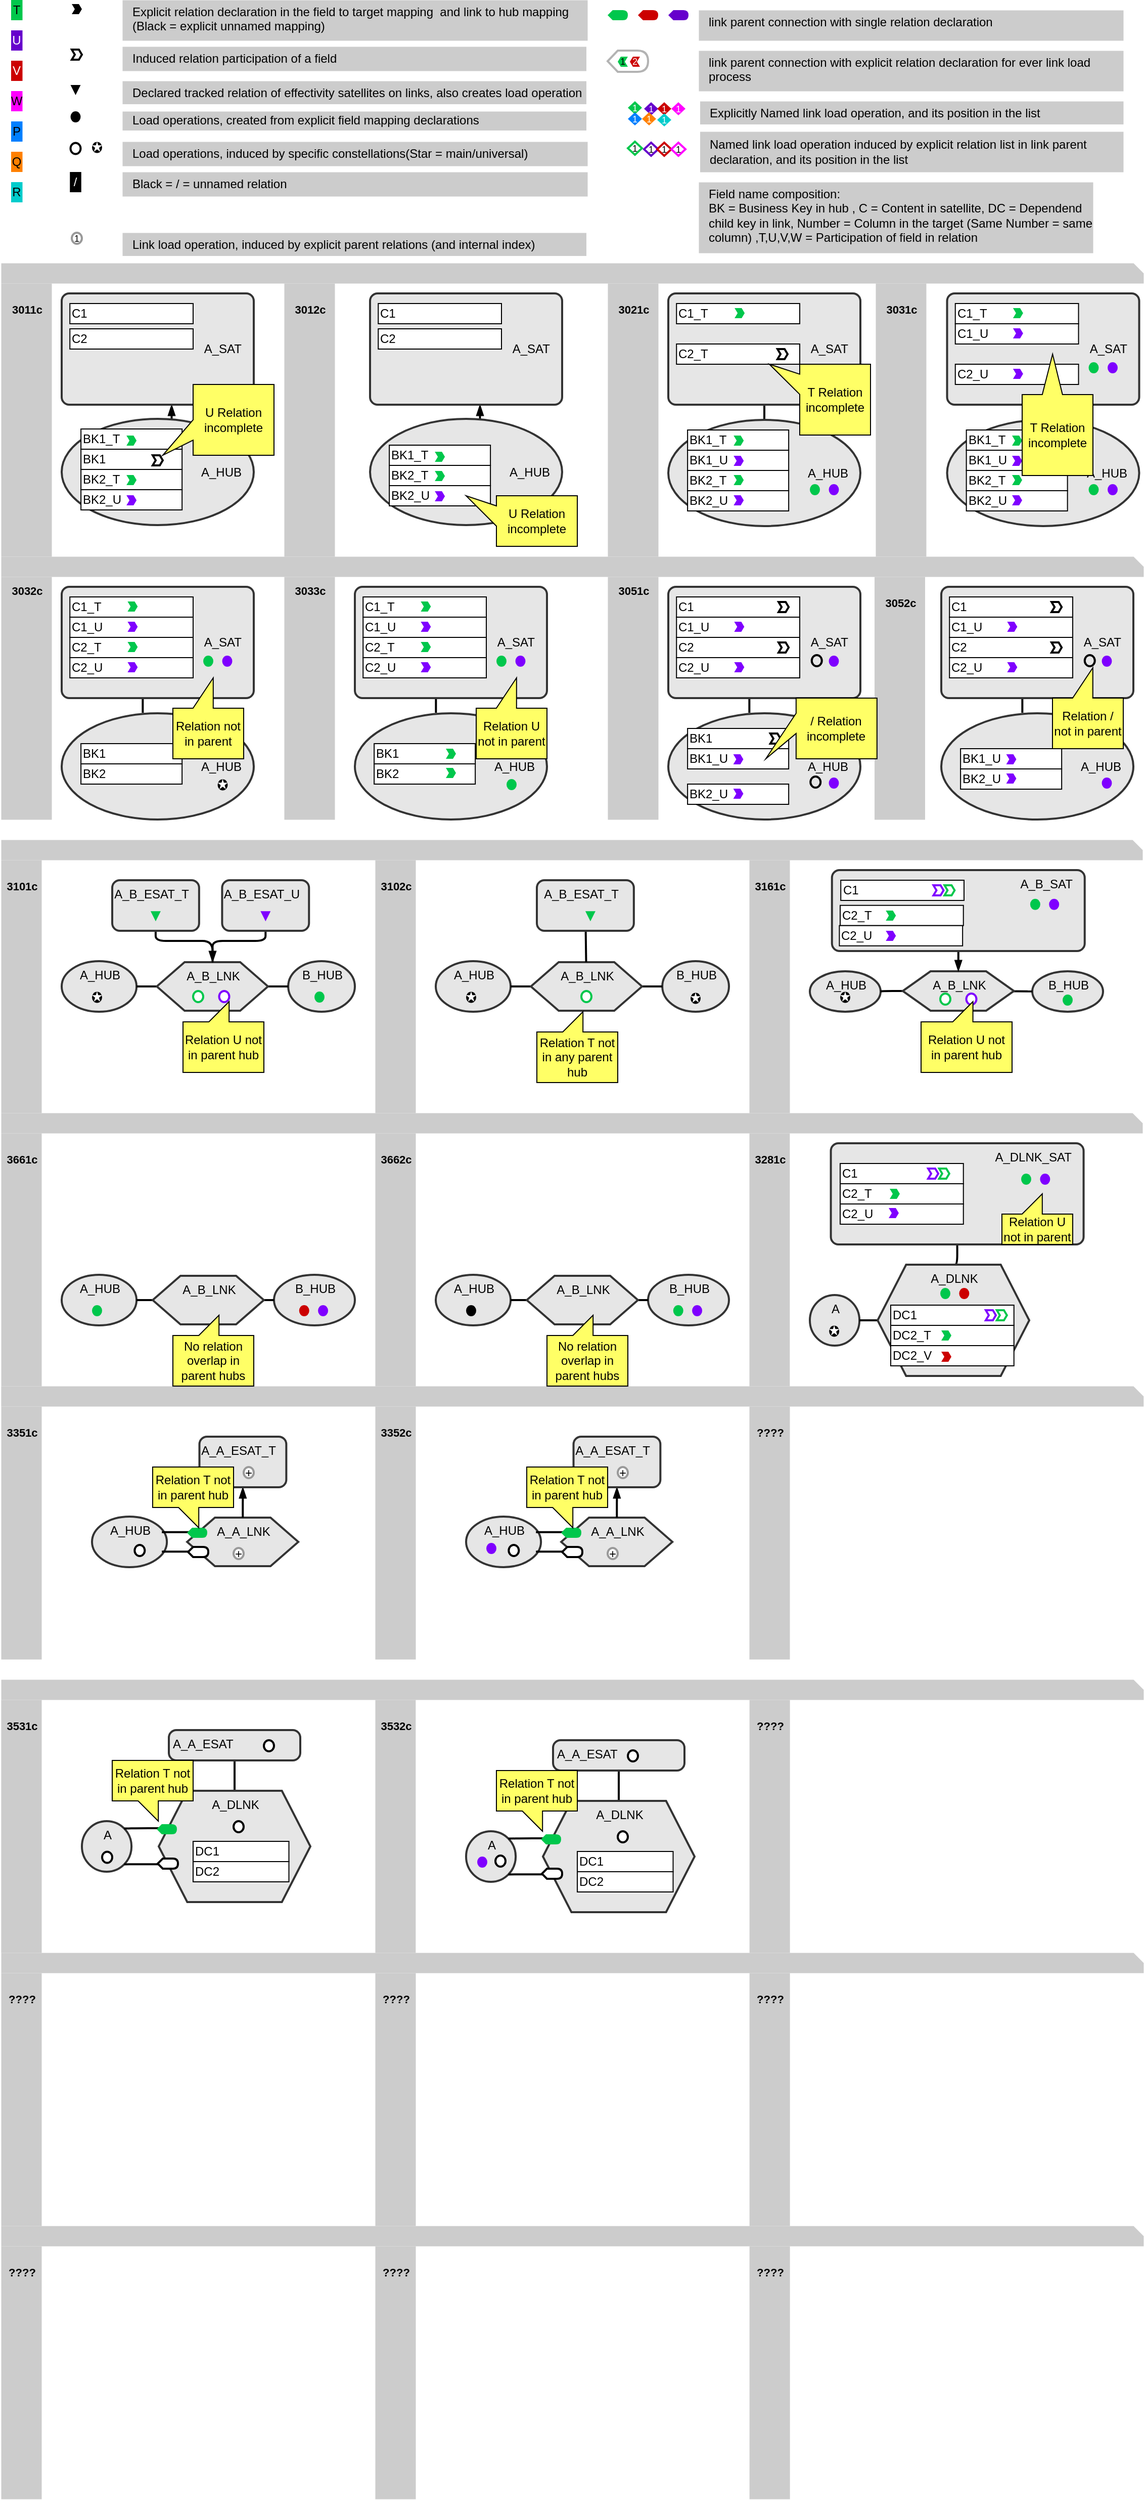 <mxfile version="21.6.1" type="device">
  <diagram id="S8_EbyP6fOLFSmQk0vZv" name="Seite-1">
    <mxGraphModel dx="1356" dy="868" grid="1" gridSize="10" guides="0" tooltips="1" connect="1" arrows="1" fold="1" page="1" pageScale="1" pageWidth="1169" pageHeight="827" background="#FFFFFF" math="0" shadow="0">
      <root>
        <mxCell id="0" />
        <mxCell id="MhMX6n-4osd3CMCWlbSx-218" value="Background" style="" parent="0" />
        <mxCell id="MhMX6n-4osd3CMCWlbSx-231" value="&lt;div style=&quot;width: 43px; height: auto; word-break: break-word; font-size: 11px;&quot;&gt;&lt;div align=&quot;center&quot; style=&quot;font-size: 11px;&quot;&gt;&lt;span style=&quot;font-family: Helvetica; font-size: 11px; text-decoration: none; line-height: 36px; font-weight: bold;&quot;&gt;3101c&lt;/span&gt;&lt;/div&gt;&lt;/div&gt;" style="shape=rect;shadow=0;strokeWidth=0;strokeColor=none;fillColor=#cccccc;opacity=100.0;html=1;nl2Br=0;verticalAlign=top;align=center;spacingLeft=2.0;spacingRight=0;spacingTop=1.0;spacingBottom=8;whiteSpace=wrap;gliffyId=345;fontSize=11;" parent="MhMX6n-4osd3CMCWlbSx-218" vertex="1">
          <mxGeometry x="20" y="860" width="40" height="250" as="geometry" />
        </mxCell>
        <mxCell id="MhMX6n-4osd3CMCWlbSx-232" value="" style="shape=note;size=10;shadow=0;strokeWidth=0;fillColor=#cccccc;strokeColor=none;opacity=100.0;nl2Br=0;verticalAlign=top;align=center;spacingLeft=2.0;spacingRight=0;whiteSpace=wrap;gliffyId=41;spacingTop=1;spacingBottom=8;" parent="MhMX6n-4osd3CMCWlbSx-218" vertex="1">
          <mxGeometry x="20" y="840" width="1129" height="20" as="geometry" />
        </mxCell>
        <mxCell id="MhMX6n-4osd3CMCWlbSx-233" value="&lt;div style=&quot;width: 43px; height: auto; word-break: break-word; font-size: 11px;&quot;&gt;&lt;div align=&quot;center&quot; style=&quot;font-size: 11px;&quot;&gt;&lt;span style=&quot;font-family: Helvetica; font-size: 11px; text-decoration: none; line-height: 36px; font-weight: bold;&quot;&gt;3161c&lt;/span&gt;&lt;/div&gt;&lt;/div&gt;" style="shape=rect;shadow=0;strokeWidth=0;strokeColor=none;fillColor=#cccccc;opacity=100.0;html=1;nl2Br=0;verticalAlign=top;align=center;spacingLeft=2.0;spacingRight=0;spacingTop=1.0;spacingBottom=8;whiteSpace=wrap;gliffyId=345;fontSize=11;" parent="MhMX6n-4osd3CMCWlbSx-218" vertex="1">
          <mxGeometry x="760" y="860" width="40" height="250" as="geometry" />
        </mxCell>
        <mxCell id="MhMX6n-4osd3CMCWlbSx-234" value="&lt;div style=&quot;width: 43px; height: auto; word-break: break-word; font-size: 11px;&quot;&gt;&lt;div align=&quot;center&quot; style=&quot;font-size: 11px;&quot;&gt;&lt;span style=&quot;font-family: Helvetica; font-size: 11px; text-decoration: none; line-height: 36px; font-weight: bold;&quot;&gt;3661c&lt;/span&gt;&lt;/div&gt;&lt;/div&gt;" style="shape=rect;shadow=0;strokeWidth=0;strokeColor=none;fillColor=#cccccc;opacity=100.0;html=1;nl2Br=0;verticalAlign=top;align=center;spacingLeft=2.0;spacingRight=0;spacingTop=1.0;spacingBottom=8;whiteSpace=wrap;gliffyId=345;fontSize=11;" parent="MhMX6n-4osd3CMCWlbSx-218" vertex="1">
          <mxGeometry x="20" y="1130" width="40" height="250" as="geometry" />
        </mxCell>
        <mxCell id="MhMX6n-4osd3CMCWlbSx-235" value="" style="shape=note;size=10;shadow=0;strokeWidth=0;fillColor=#cccccc;strokeColor=none;opacity=100.0;nl2Br=0;verticalAlign=top;align=center;spacingLeft=2.0;spacingRight=0;whiteSpace=wrap;gliffyId=41;spacingTop=1;spacingBottom=8;" parent="MhMX6n-4osd3CMCWlbSx-218" vertex="1">
          <mxGeometry x="20" y="1110" width="1129" height="20" as="geometry" />
        </mxCell>
        <mxCell id="MhMX6n-4osd3CMCWlbSx-236" value="&lt;div style=&quot;width: 43px; height: auto; word-break: break-word; font-size: 11px;&quot;&gt;&lt;div align=&quot;center&quot; style=&quot;font-size: 11px;&quot;&gt;&lt;span style=&quot;font-family: Helvetica; font-size: 11px; text-decoration: none; line-height: 36px; font-weight: bold;&quot;&gt;3662c&lt;/span&gt;&lt;/div&gt;&lt;/div&gt;" style="shape=rect;shadow=0;strokeWidth=0;strokeColor=none;fillColor=#cccccc;opacity=100.0;html=1;nl2Br=0;verticalAlign=top;align=center;spacingLeft=2.0;spacingRight=0;spacingTop=1.0;spacingBottom=8;whiteSpace=wrap;gliffyId=345;fontSize=11;" parent="MhMX6n-4osd3CMCWlbSx-218" vertex="1">
          <mxGeometry x="390" y="1130" width="40" height="250" as="geometry" />
        </mxCell>
        <mxCell id="MhMX6n-4osd3CMCWlbSx-237" value="&lt;div style=&quot;width: 43px; height: auto; word-break: break-word; font-size: 11px;&quot;&gt;&lt;div align=&quot;center&quot; style=&quot;font-size: 11px;&quot;&gt;&lt;span style=&quot;font-family: Helvetica; font-size: 11px; text-decoration: none; line-height: 36px; font-weight: bold;&quot;&gt;3281c&lt;/span&gt;&lt;/div&gt;&lt;/div&gt;" style="shape=rect;shadow=0;strokeWidth=0;strokeColor=none;fillColor=#cccccc;opacity=100.0;html=1;nl2Br=0;verticalAlign=top;align=center;spacingLeft=2.0;spacingRight=0;spacingTop=1.0;spacingBottom=8;whiteSpace=wrap;gliffyId=345;fontSize=11;" parent="MhMX6n-4osd3CMCWlbSx-218" vertex="1">
          <mxGeometry x="760" y="1130" width="39.93" height="250" as="geometry" />
        </mxCell>
        <mxCell id="MhMX6n-4osd3CMCWlbSx-238" value="&lt;div style=&quot;width: 43px; height: auto; word-break: break-word; font-size: 11px;&quot;&gt;&lt;div align=&quot;center&quot; style=&quot;font-size: 11px;&quot;&gt;&lt;span style=&quot;font-family: Helvetica; font-size: 11px; text-decoration: none; line-height: 36px; font-weight: bold;&quot;&gt;3102c&lt;/span&gt;&lt;/div&gt;&lt;/div&gt;" style="shape=rect;shadow=0;strokeWidth=0;strokeColor=none;fillColor=#cccccc;opacity=100.0;html=1;nl2Br=0;verticalAlign=top;align=center;spacingLeft=2.0;spacingRight=0;spacingTop=1.0;spacingBottom=8;whiteSpace=wrap;gliffyId=345;fontSize=11;" parent="MhMX6n-4osd3CMCWlbSx-218" vertex="1">
          <mxGeometry x="390" y="860" width="40" height="250" as="geometry" />
        </mxCell>
        <mxCell id="MhMX6n-4osd3CMCWlbSx-239" value="&lt;div style=&quot;width: 43px; height: auto; word-break: break-word; font-size: 11px;&quot;&gt;&lt;div align=&quot;center&quot; style=&quot;font-size: 11px;&quot;&gt;&lt;span style=&quot;font-family: Helvetica; font-size: 11px; text-decoration: none; line-height: 36px; font-weight: bold;&quot;&gt;3531c&lt;/span&gt;&lt;/div&gt;&lt;/div&gt;" style="shape=rect;shadow=0;strokeWidth=0;strokeColor=none;fillColor=#cccccc;opacity=100.0;html=1;nl2Br=0;verticalAlign=top;align=center;spacingLeft=2.0;spacingRight=0;spacingTop=1.0;spacingBottom=8;whiteSpace=wrap;gliffyId=345;fontSize=11;" parent="MhMX6n-4osd3CMCWlbSx-218" vertex="1">
          <mxGeometry x="19.93" y="1690" width="40.07" height="250" as="geometry" />
        </mxCell>
        <mxCell id="MhMX6n-4osd3CMCWlbSx-240" value="" style="shape=note;size=10;shadow=0;strokeWidth=0;fillColor=#cccccc;strokeColor=none;opacity=100.0;nl2Br=0;verticalAlign=top;align=center;spacingLeft=2.0;spacingRight=0;whiteSpace=wrap;gliffyId=41;spacingTop=1;spacingBottom=8;" parent="MhMX6n-4osd3CMCWlbSx-218" vertex="1">
          <mxGeometry x="19.93" y="1380" width="1130" height="20" as="geometry" />
        </mxCell>
        <mxCell id="MhMX6n-4osd3CMCWlbSx-241" value="&lt;div style=&quot;width: 43px; height: auto; word-break: break-word; font-size: 11px;&quot;&gt;&lt;div align=&quot;center&quot; style=&quot;font-size: 11px;&quot;&gt;&lt;span style=&quot;font-family: Helvetica; font-size: 11px; text-decoration: none; line-height: 36px; font-weight: bold;&quot;&gt;3532c&lt;/span&gt;&lt;/div&gt;&lt;/div&gt;" style="shape=rect;shadow=0;strokeWidth=0;strokeColor=none;fillColor=#cccccc;opacity=100.0;html=1;nl2Br=0;verticalAlign=top;align=center;spacingLeft=2.0;spacingRight=0;spacingTop=1.0;spacingBottom=8;whiteSpace=wrap;gliffyId=345;fontSize=11;" parent="MhMX6n-4osd3CMCWlbSx-218" vertex="1">
          <mxGeometry x="390" y="1690" width="39.93" height="250" as="geometry" />
        </mxCell>
        <mxCell id="MhMX6n-4osd3CMCWlbSx-242" value="&lt;div style=&quot;width: 43px; height: auto; word-break: break-word; font-size: 11px;&quot;&gt;&lt;div align=&quot;center&quot; style=&quot;font-size: 11px;&quot;&gt;&lt;span style=&quot;font-family: Helvetica; font-size: 11px; text-decoration: none; line-height: 36px; font-weight: bold;&quot;&gt;????&lt;/span&gt;&lt;/div&gt;&lt;/div&gt;" style="shape=rect;shadow=0;strokeWidth=0;strokeColor=none;fillColor=#cccccc;opacity=100.0;html=1;nl2Br=0;verticalAlign=top;align=center;spacingLeft=2.0;spacingRight=0;spacingTop=1.0;spacingBottom=8;whiteSpace=wrap;gliffyId=345;fontSize=11;" parent="MhMX6n-4osd3CMCWlbSx-218" vertex="1">
          <mxGeometry x="760" y="1400" width="40" height="250" as="geometry" />
        </mxCell>
        <mxCell id="MhMX6n-4osd3CMCWlbSx-243" value="&lt;div style=&quot;width: 43px; height: auto; word-break: break-word; font-size: 11px;&quot;&gt;&lt;div align=&quot;center&quot; style=&quot;font-size: 11px;&quot;&gt;&lt;span style=&quot;font-family: Helvetica; font-size: 11px; text-decoration: none; line-height: 36px; font-weight: bold;&quot;&gt;3021c&lt;/span&gt;&lt;/div&gt;&lt;/div&gt;" style="shape=rect;shadow=0;strokeWidth=0;strokeColor=none;fillColor=#cccccc;opacity=100.0;html=1;nl2Br=0;verticalAlign=top;align=center;spacingLeft=2.0;spacingRight=0;spacingTop=1.0;spacingBottom=8;whiteSpace=wrap;gliffyId=345;fontSize=11;" parent="MhMX6n-4osd3CMCWlbSx-218" vertex="1">
          <mxGeometry x="620" y="290" width="50" height="270" as="geometry" />
        </mxCell>
        <mxCell id="MhMX6n-4osd3CMCWlbSx-244" value="" style="shape=note;size=10;shadow=0;strokeWidth=0;fillColor=#cccccc;strokeColor=none;opacity=100.0;nl2Br=0;verticalAlign=top;align=center;spacingLeft=2.0;spacingRight=0;whiteSpace=wrap;gliffyId=41;spacingTop=1;spacingBottom=8;" parent="MhMX6n-4osd3CMCWlbSx-218" vertex="1">
          <mxGeometry x="20" y="270" width="1130" height="20" as="geometry" />
        </mxCell>
        <mxCell id="MhMX6n-4osd3CMCWlbSx-245" value="&lt;div style=&quot;width: 43px; height: auto; word-break: break-word; font-size: 11px;&quot;&gt;&lt;div align=&quot;center&quot; style=&quot;font-size: 11px;&quot;&gt;&lt;span style=&quot;font-family: Helvetica; font-size: 11px; text-decoration: none; line-height: 36px; font-weight: bold;&quot;&gt;3031c&lt;/span&gt;&lt;/div&gt;&lt;/div&gt;" style="shape=rect;shadow=0;strokeWidth=0;strokeColor=none;fillColor=#cccccc;opacity=100.0;html=1;nl2Br=0;verticalAlign=top;align=center;spacingLeft=2.0;spacingRight=0;spacingTop=1.0;spacingBottom=8;whiteSpace=wrap;gliffyId=345;fontSize=11;" parent="MhMX6n-4osd3CMCWlbSx-218" vertex="1">
          <mxGeometry x="885" y="290" width="50" height="270" as="geometry" />
        </mxCell>
        <mxCell id="MhMX6n-4osd3CMCWlbSx-246" value="&lt;div style=&quot;width: 43px; height: auto; word-break: break-word; font-size: 11px;&quot;&gt;&lt;div align=&quot;center&quot; style=&quot;font-size: 11px;&quot;&gt;&lt;span style=&quot;font-family: Helvetica; font-size: 11px; text-decoration: none; line-height: 36px; font-weight: bold;&quot;&gt;3011c&lt;/span&gt;&lt;/div&gt;&lt;/div&gt;" style="shape=rect;shadow=0;strokeWidth=0;strokeColor=none;fillColor=#cccccc;opacity=100.0;html=1;nl2Br=0;verticalAlign=top;align=center;spacingLeft=2.0;spacingRight=0;spacingTop=1.0;spacingBottom=8;whiteSpace=wrap;gliffyId=345;fontSize=11;" parent="MhMX6n-4osd3CMCWlbSx-218" vertex="1">
          <mxGeometry x="20" y="290" width="50" height="270" as="geometry" />
        </mxCell>
        <mxCell id="MhMX6n-4osd3CMCWlbSx-247" value="&lt;div style=&quot;width: 43px; height: auto; word-break: break-word; font-size: 11px;&quot;&gt;&lt;div align=&quot;center&quot; style=&quot;font-size: 11px;&quot;&gt;&lt;span style=&quot;font-family: Helvetica; font-size: 11px; text-decoration: none; line-height: 36px; font-weight: bold;&quot;&gt;3012c&lt;/span&gt;&lt;/div&gt;&lt;/div&gt;" style="shape=rect;shadow=0;strokeWidth=0;strokeColor=none;fillColor=#cccccc;opacity=100.0;html=1;nl2Br=0;verticalAlign=top;align=center;spacingLeft=2.0;spacingRight=0;spacingTop=1.0;spacingBottom=8;whiteSpace=wrap;gliffyId=345;fontSize=11;" parent="MhMX6n-4osd3CMCWlbSx-218" vertex="1">
          <mxGeometry x="300" y="290" width="50" height="270" as="geometry" />
        </mxCell>
        <mxCell id="MhMX6n-4osd3CMCWlbSx-248" value="" style="shape=note;size=10;shadow=0;strokeWidth=0;fillColor=#cccccc;strokeColor=none;opacity=100.0;nl2Br=0;verticalAlign=top;align=center;spacingLeft=2.0;spacingRight=0;whiteSpace=wrap;gliffyId=41;spacingTop=1;spacingBottom=8;" parent="MhMX6n-4osd3CMCWlbSx-218" vertex="1">
          <mxGeometry x="20" y="560" width="1130" height="20" as="geometry" />
        </mxCell>
        <mxCell id="MhMX6n-4osd3CMCWlbSx-249" value="&lt;div style=&quot;width: 43px; height: auto; word-break: break-word; font-size: 11px;&quot;&gt;&lt;div align=&quot;center&quot; style=&quot;font-size: 11px;&quot;&gt;3032c&lt;br&gt;&lt;/div&gt;&lt;/div&gt;" style="shape=rect;shadow=0;strokeWidth=0;strokeColor=none;fillColor=#cccccc;opacity=100.0;html=1;nl2Br=0;verticalAlign=top;align=center;spacingLeft=2.0;spacingRight=0;spacingTop=1.0;spacingBottom=8;whiteSpace=wrap;gliffyId=345;fontSize=11;fontStyle=1" parent="MhMX6n-4osd3CMCWlbSx-218" vertex="1">
          <mxGeometry x="20" y="580" width="50" height="240" as="geometry" />
        </mxCell>
        <mxCell id="MhMX6n-4osd3CMCWlbSx-250" value="&lt;div style=&quot;width: 43px; height: auto; word-break: break-word; font-size: 11px;&quot;&gt;&lt;div align=&quot;center&quot; style=&quot;font-size: 11px;&quot;&gt;3033c&lt;br&gt;&lt;/div&gt;&lt;/div&gt;" style="shape=rect;shadow=0;strokeWidth=0;strokeColor=none;fillColor=#cccccc;opacity=100.0;html=1;nl2Br=0;verticalAlign=top;align=center;spacingLeft=2.0;spacingRight=0;spacingTop=1.0;spacingBottom=8;whiteSpace=wrap;gliffyId=345;fontSize=11;fontStyle=1" parent="MhMX6n-4osd3CMCWlbSx-218" vertex="1">
          <mxGeometry x="300" y="580" width="50" height="240" as="geometry" />
        </mxCell>
        <mxCell id="MhMX6n-4osd3CMCWlbSx-251" value="&lt;div style=&quot;width: 43px; height: auto; word-break: break-word; font-size: 11px;&quot;&gt;&lt;div align=&quot;center&quot; style=&quot;font-size: 11px;&quot;&gt;3051c&lt;br&gt;&lt;/div&gt;&lt;/div&gt;" style="shape=rect;shadow=0;strokeWidth=0;strokeColor=none;fillColor=#cccccc;opacity=100.0;html=1;nl2Br=0;verticalAlign=top;align=center;spacingLeft=2.0;spacingRight=0;spacingTop=1.0;spacingBottom=8;whiteSpace=wrap;gliffyId=345;fontSize=11;fontStyle=1" parent="MhMX6n-4osd3CMCWlbSx-218" vertex="1">
          <mxGeometry x="620" y="580" width="50" height="240" as="geometry" />
        </mxCell>
        <mxCell id="MhMX6n-4osd3CMCWlbSx-252" value="&lt;div style=&quot;width: 43px; height: auto; word-break: break-word; font-size: 11px;&quot;&gt;&lt;div align=&quot;center&quot; style=&quot;font-size: 11px;&quot;&gt;&lt;span style=&quot;font-family: Helvetica; font-size: 11px; text-decoration: none; line-height: 36px; font-weight: bold;&quot;&gt;3052c&lt;/span&gt;&lt;/div&gt;&lt;/div&gt;" style="shape=rect;shadow=0;strokeWidth=0;strokeColor=none;fillColor=#cccccc;opacity=100.0;html=1;nl2Br=0;verticalAlign=top;align=center;spacingLeft=2.0;spacingRight=0;spacingTop=1.0;spacingBottom=8;whiteSpace=wrap;gliffyId=345;fontSize=11;" parent="MhMX6n-4osd3CMCWlbSx-218" vertex="1">
          <mxGeometry x="883.75" y="580" width="50" height="240" as="geometry" />
        </mxCell>
        <mxCell id="BHV4HIjAjoOKH4ibJQ7y-437" value="" style="shape=note;size=10;shadow=0;strokeWidth=0;fillColor=#cccccc;strokeColor=none;opacity=100.0;nl2Br=0;verticalAlign=top;align=center;spacingLeft=2.0;spacingRight=0;whiteSpace=wrap;gliffyId=41;spacingTop=1;spacingBottom=8;" parent="MhMX6n-4osd3CMCWlbSx-218" vertex="1">
          <mxGeometry x="20" y="1670" width="1130" height="20" as="geometry" />
        </mxCell>
        <mxCell id="BHV4HIjAjoOKH4ibJQ7y-440" value="&lt;div style=&quot;width: 43px; height: auto; word-break: break-word; font-size: 11px;&quot;&gt;&lt;div align=&quot;center&quot; style=&quot;font-size: 11px;&quot;&gt;&lt;span style=&quot;font-family: Helvetica; font-size: 11px; text-decoration: none; line-height: 36px; font-weight: bold;&quot;&gt;????&lt;/span&gt;&lt;/div&gt;&lt;/div&gt;" style="shape=rect;shadow=0;strokeWidth=0;strokeColor=none;fillColor=#cccccc;opacity=100.0;html=1;nl2Br=0;verticalAlign=top;align=center;spacingLeft=2.0;spacingRight=0;spacingTop=1.0;spacingBottom=8;whiteSpace=wrap;gliffyId=345;fontSize=11;" parent="MhMX6n-4osd3CMCWlbSx-218" vertex="1">
          <mxGeometry x="760.07" y="1690" width="40" height="250" as="geometry" />
        </mxCell>
        <mxCell id="BHV4HIjAjoOKH4ibJQ7y-441" value="" style="shape=note;size=10;shadow=0;strokeWidth=0;fillColor=#cccccc;strokeColor=none;opacity=100.0;nl2Br=0;verticalAlign=top;align=center;spacingLeft=2.0;spacingRight=0;whiteSpace=wrap;gliffyId=41;spacingTop=1;spacingBottom=8;" parent="MhMX6n-4osd3CMCWlbSx-218" vertex="1">
          <mxGeometry x="20" y="1940" width="1130" height="20" as="geometry" />
        </mxCell>
        <mxCell id="BHV4HIjAjoOKH4ibJQ7y-444" value="&lt;div style=&quot;width: 43px; height: auto; word-break: break-word; font-size: 11px;&quot;&gt;&lt;div align=&quot;center&quot; style=&quot;font-size: 11px;&quot;&gt;&lt;span style=&quot;font-family: Helvetica; font-size: 11px; text-decoration: none; line-height: 36px; font-weight: bold;&quot;&gt;????&lt;/span&gt;&lt;/div&gt;&lt;/div&gt;" style="shape=rect;shadow=0;strokeWidth=0;strokeColor=none;fillColor=#cccccc;opacity=100.0;html=1;nl2Br=0;verticalAlign=top;align=center;spacingLeft=2.0;spacingRight=0;spacingTop=1.0;spacingBottom=8;whiteSpace=wrap;gliffyId=345;fontSize=11;" parent="MhMX6n-4osd3CMCWlbSx-218" vertex="1">
          <mxGeometry x="760.07" y="1960" width="40" height="250" as="geometry" />
        </mxCell>
        <mxCell id="BHV4HIjAjoOKH4ibJQ7y-445" value="" style="shape=note;size=10;shadow=0;strokeWidth=0;fillColor=#cccccc;strokeColor=none;opacity=100.0;nl2Br=0;verticalAlign=top;align=center;spacingLeft=2.0;spacingRight=0;whiteSpace=wrap;gliffyId=41;spacingTop=1;spacingBottom=8;" parent="MhMX6n-4osd3CMCWlbSx-218" vertex="1">
          <mxGeometry x="20" y="2210" width="1130" height="20" as="geometry" />
        </mxCell>
        <mxCell id="BHV4HIjAjoOKH4ibJQ7y-448" value="&lt;div style=&quot;width: 43px; height: auto; word-break: break-word; font-size: 11px;&quot;&gt;&lt;div align=&quot;center&quot; style=&quot;font-size: 11px;&quot;&gt;&lt;span style=&quot;font-family: Helvetica; font-size: 11px; text-decoration: none; line-height: 36px; font-weight: bold;&quot;&gt;????&lt;/span&gt;&lt;/div&gt;&lt;/div&gt;" style="shape=rect;shadow=0;strokeWidth=0;strokeColor=none;fillColor=#cccccc;opacity=100.0;html=1;nl2Br=0;verticalAlign=top;align=center;spacingLeft=2.0;spacingRight=0;spacingTop=1.0;spacingBottom=8;whiteSpace=wrap;gliffyId=345;fontSize=11;" parent="MhMX6n-4osd3CMCWlbSx-218" vertex="1">
          <mxGeometry x="760.07" y="2230" width="40" height="250" as="geometry" />
        </mxCell>
        <mxCell id="BHV4HIjAjoOKH4ibJQ7y-449" value="&lt;div style=&quot;width: 43px; height: auto; word-break: break-word; font-size: 11px;&quot;&gt;&lt;div align=&quot;center&quot; style=&quot;font-size: 11px;&quot;&gt;&lt;span style=&quot;font-family: Helvetica; font-size: 11px; text-decoration: none; line-height: 36px; font-weight: bold;&quot;&gt;3351c&lt;/span&gt;&lt;/div&gt;&lt;/div&gt;" style="shape=rect;shadow=0;strokeWidth=0;strokeColor=none;fillColor=#cccccc;opacity=100.0;html=1;nl2Br=0;verticalAlign=top;align=center;spacingLeft=2.0;spacingRight=0;spacingTop=1.0;spacingBottom=8;whiteSpace=wrap;gliffyId=345;fontSize=11;" parent="MhMX6n-4osd3CMCWlbSx-218" vertex="1">
          <mxGeometry x="20" y="1400" width="40" height="250" as="geometry" />
        </mxCell>
        <mxCell id="BHV4HIjAjoOKH4ibJQ7y-450" value="&lt;div style=&quot;width: 43px; height: auto; word-break: break-word; font-size: 11px;&quot;&gt;&lt;div align=&quot;center&quot; style=&quot;font-size: 11px;&quot;&gt;&lt;span style=&quot;font-family: Helvetica; font-size: 11px; text-decoration: none; line-height: 36px; font-weight: bold;&quot;&gt;????&lt;/span&gt;&lt;/div&gt;&lt;/div&gt;" style="shape=rect;shadow=0;strokeWidth=0;strokeColor=none;fillColor=#cccccc;opacity=100.0;html=1;nl2Br=0;verticalAlign=top;align=center;spacingLeft=2.0;spacingRight=0;spacingTop=1.0;spacingBottom=8;whiteSpace=wrap;gliffyId=345;fontSize=11;" parent="MhMX6n-4osd3CMCWlbSx-218" vertex="1">
          <mxGeometry x="20" y="1960" width="40" height="250" as="geometry" />
        </mxCell>
        <mxCell id="BHV4HIjAjoOKH4ibJQ7y-451" value="&lt;div style=&quot;width: 43px; height: auto; word-break: break-word; font-size: 11px;&quot;&gt;&lt;div align=&quot;center&quot; style=&quot;font-size: 11px;&quot;&gt;&lt;span style=&quot;font-family: Helvetica; font-size: 11px; text-decoration: none; line-height: 36px; font-weight: bold;&quot;&gt;????&lt;/span&gt;&lt;/div&gt;&lt;/div&gt;" style="shape=rect;shadow=0;strokeWidth=0;strokeColor=none;fillColor=#cccccc;opacity=100.0;html=1;nl2Br=0;verticalAlign=top;align=center;spacingLeft=2.0;spacingRight=0;spacingTop=1.0;spacingBottom=8;whiteSpace=wrap;gliffyId=345;fontSize=11;" parent="MhMX6n-4osd3CMCWlbSx-218" vertex="1">
          <mxGeometry x="20" y="2230" width="40" height="250" as="geometry" />
        </mxCell>
        <mxCell id="BHV4HIjAjoOKH4ibJQ7y-452" value="&lt;div style=&quot;width: 43px; height: auto; word-break: break-word; font-size: 11px;&quot;&gt;&lt;div align=&quot;center&quot; style=&quot;font-size: 11px;&quot;&gt;&lt;span style=&quot;font-family: Helvetica; font-size: 11px; text-decoration: none; line-height: 36px; font-weight: bold;&quot;&gt;3352c&lt;/span&gt;&lt;/div&gt;&lt;/div&gt;" style="shape=rect;shadow=0;strokeWidth=0;strokeColor=none;fillColor=#cccccc;opacity=100.0;html=1;nl2Br=0;verticalAlign=top;align=center;spacingLeft=2.0;spacingRight=0;spacingTop=1.0;spacingBottom=8;whiteSpace=wrap;gliffyId=345;fontSize=11;" parent="MhMX6n-4osd3CMCWlbSx-218" vertex="1">
          <mxGeometry x="390" y="1400" width="40" height="250" as="geometry" />
        </mxCell>
        <mxCell id="BHV4HIjAjoOKH4ibJQ7y-453" value="&lt;div style=&quot;width: 43px; height: auto; word-break: break-word; font-size: 11px;&quot;&gt;&lt;div align=&quot;center&quot; style=&quot;font-size: 11px;&quot;&gt;&lt;span style=&quot;font-family: Helvetica; font-size: 11px; text-decoration: none; line-height: 36px; font-weight: bold;&quot;&gt;????&lt;/span&gt;&lt;/div&gt;&lt;/div&gt;" style="shape=rect;shadow=0;strokeWidth=0;strokeColor=none;fillColor=#cccccc;opacity=100.0;html=1;nl2Br=0;verticalAlign=top;align=center;spacingLeft=2.0;spacingRight=0;spacingTop=1.0;spacingBottom=8;whiteSpace=wrap;gliffyId=345;fontSize=11;" parent="MhMX6n-4osd3CMCWlbSx-218" vertex="1">
          <mxGeometry x="390" y="1960" width="40" height="250" as="geometry" />
        </mxCell>
        <mxCell id="BHV4HIjAjoOKH4ibJQ7y-454" value="&lt;div style=&quot;width: 43px; height: auto; word-break: break-word; font-size: 11px;&quot;&gt;&lt;div align=&quot;center&quot; style=&quot;font-size: 11px;&quot;&gt;&lt;span style=&quot;font-family: Helvetica; font-size: 11px; text-decoration: none; line-height: 36px; font-weight: bold;&quot;&gt;????&lt;/span&gt;&lt;/div&gt;&lt;/div&gt;" style="shape=rect;shadow=0;strokeWidth=0;strokeColor=none;fillColor=#cccccc;opacity=100.0;html=1;nl2Br=0;verticalAlign=top;align=center;spacingLeft=2.0;spacingRight=0;spacingTop=1.0;spacingBottom=8;whiteSpace=wrap;gliffyId=345;fontSize=11;" parent="MhMX6n-4osd3CMCWlbSx-218" vertex="1">
          <mxGeometry x="390" y="2230" width="40" height="250" as="geometry" />
        </mxCell>
        <mxCell id="-SJACVLfmujCJI11G5bt-51" value="" style="shape=display;whiteSpace=wrap;html=1;fontFamily=Helvetica;fontSize=12;fontColor=default;fillColor=default;shadow=0;strokeWidth=2;opacity=100;spacingLeft=0.6;spacingRight=0;strokeColor=#B3B3B3;" vertex="1" parent="MhMX6n-4osd3CMCWlbSx-218">
          <mxGeometry x="620" y="60" width="40" height="21" as="geometry" />
        </mxCell>
        <mxCell id="-SJACVLfmujCJI11G5bt-52" value="" style="ellipse;whiteSpace=wrap;html=1;strokeColor=none;fillColor=#000000;" vertex="1" parent="MhMX6n-4osd3CMCWlbSx-218">
          <mxGeometry x="88.75" y="120" width="10" height="11" as="geometry" />
        </mxCell>
        <mxCell id="-SJACVLfmujCJI11G5bt-53" value="" style="shape=step;perimeter=stepPerimeter;whiteSpace=wrap;html=1;fixedSize=1;size=3.0;fillColor=#000000;strokeColor=none;shadow=0;strokeWidth=2;opacity=100;spacingLeft=0.6;spacingRight=0;" vertex="1" parent="MhMX6n-4osd3CMCWlbSx-218">
          <mxGeometry x="90" y="14" width="10" height="10" as="geometry" />
        </mxCell>
        <mxCell id="-SJACVLfmujCJI11G5bt-54" value="" style="ellipse;whiteSpace=wrap;html=1;strokeColor=default;fillColor=none;strokeWidth=2;" vertex="1" parent="MhMX6n-4osd3CMCWlbSx-218">
          <mxGeometry x="88.75" y="151.25" width="10" height="11" as="geometry" />
        </mxCell>
        <mxCell id="-SJACVLfmujCJI11G5bt-55" value="Explicit relation declaration in the field to target mapping&amp;nbsp; and link to hub mapping&lt;br&gt;(Black = explicit unnamed mapping)" style="shape=rect;shadow=0;strokeWidth=0;strokeColor=none;fillColor=#cccccc;opacity=100.0;html=1;nl2Br=0;verticalAlign=top;align=left;spacingLeft=10;spacingRight=0;spacingTop=0;spacingBottom=0;whiteSpace=wrap;gliffyId=345;spacing=0;" vertex="1" parent="MhMX6n-4osd3CMCWlbSx-218">
          <mxGeometry x="140" y="10" width="460" height="40" as="geometry" />
        </mxCell>
        <mxCell id="-SJACVLfmujCJI11G5bt-56" value="Declared tracked relation of effectivity satellites on links, also creates load operation" style="shape=rect;shadow=0;strokeWidth=0;strokeColor=none;fillColor=#cccccc;opacity=100.0;html=1;nl2Br=0;verticalAlign=top;align=left;spacingLeft=10;spacingRight=0;spacingTop=0;spacingBottom=0;whiteSpace=wrap;gliffyId=345;spacing=0;" vertex="1" parent="MhMX6n-4osd3CMCWlbSx-218">
          <mxGeometry x="140" y="90" width="458.75" height="22.75" as="geometry" />
        </mxCell>
        <mxCell id="-SJACVLfmujCJI11G5bt-57" value="" style="triangle;whiteSpace=wrap;html=1;rotation=90;fillColor=#000000;strokeColor=none;shadow=0;strokeWidth=2;opacity=100;spacingLeft=0.6;spacingRight=0;" vertex="1" parent="MhMX6n-4osd3CMCWlbSx-218">
          <mxGeometry x="88.75" y="94" width="10" height="10" as="geometry" />
        </mxCell>
        <mxCell id="-SJACVLfmujCJI11G5bt-58" value="Load operations, created from explicit field mapping declarations" style="shape=rect;shadow=0;strokeWidth=0;strokeColor=none;fillColor=#cccccc;opacity=100.0;html=1;nl2Br=0;verticalAlign=middle;align=left;spacingLeft=10;spacingRight=0;spacingTop=0;spacingBottom=0;whiteSpace=wrap;gliffyId=345;spacing=0;" vertex="1" parent="MhMX6n-4osd3CMCWlbSx-218">
          <mxGeometry x="140" y="120" width="458.75" height="18.75" as="geometry" />
        </mxCell>
        <mxCell id="-SJACVLfmujCJI11G5bt-59" value="Load operations, induced by specific constellations(Star = main/universal)" style="shape=rect;shadow=0;strokeWidth=0;strokeColor=none;fillColor=#cccccc;opacity=100.0;html=1;nl2Br=0;verticalAlign=top;align=left;spacingLeft=10;spacingRight=0;spacingTop=0;spacingBottom=0;whiteSpace=wrap;gliffyId=345;spacing=0;" vertex="1" parent="MhMX6n-4osd3CMCWlbSx-218">
          <mxGeometry x="140" y="150" width="460" height="24" as="geometry" />
        </mxCell>
        <mxCell id="-SJACVLfmujCJI11G5bt-60" value="" style="group" vertex="1" connectable="0" parent="MhMX6n-4osd3CMCWlbSx-218">
          <mxGeometry x="110" y="150" width="10" height="11.25" as="geometry" />
        </mxCell>
        <mxCell id="-SJACVLfmujCJI11G5bt-61" value="" style="ellipse;whiteSpace=wrap;html=1;strokeColor=none;fillColor=#000000;" vertex="1" parent="-SJACVLfmujCJI11G5bt-60">
          <mxGeometry y="0.25" width="10" height="11" as="geometry" />
        </mxCell>
        <mxCell id="-SJACVLfmujCJI11G5bt-62" value="" style="verticalLabelPosition=bottom;verticalAlign=top;html=1;shape=mxgraph.basic.star;fillColor=#FFFFFF;strokeColor=none;" vertex="1" parent="-SJACVLfmujCJI11G5bt-60">
          <mxGeometry width="10" height="10" as="geometry" />
        </mxCell>
        <mxCell id="-SJACVLfmujCJI11G5bt-63" value="" style="shape=step;perimeter=stepPerimeter;whiteSpace=wrap;html=1;fixedSize=1;size=3.0;fillColor=none;strokeColor=default;shadow=0;strokeWidth=2;opacity=100;spacingLeft=0.6;spacingRight=0;" vertex="1" parent="MhMX6n-4osd3CMCWlbSx-218">
          <mxGeometry x="90" y="59" width="10" height="10" as="geometry" />
        </mxCell>
        <mxCell id="-SJACVLfmujCJI11G5bt-64" value="Induced relation participation of a field" style="shape=rect;shadow=0;strokeWidth=0;strokeColor=none;fillColor=#cccccc;opacity=100.0;html=1;nl2Br=0;verticalAlign=top;align=left;spacingLeft=10;spacingRight=0;spacingTop=0;spacingBottom=0;whiteSpace=wrap;gliffyId=345;spacing=0;" vertex="1" parent="MhMX6n-4osd3CMCWlbSx-218">
          <mxGeometry x="140" y="56" width="458.75" height="24" as="geometry" />
        </mxCell>
        <mxCell id="-SJACVLfmujCJI11G5bt-65" value="T" style="rounded=0;whiteSpace=wrap;html=1;fillColor=#00C74C;strokeColor=none;" vertex="1" parent="MhMX6n-4osd3CMCWlbSx-218">
          <mxGeometry x="30" y="10" width="11.25" height="20" as="geometry" />
        </mxCell>
        <mxCell id="-SJACVLfmujCJI11G5bt-66" value="U" style="rounded=0;whiteSpace=wrap;html=1;fillColor=#6600CC;fontColor=#FFFFFF;strokeColor=none;" vertex="1" parent="MhMX6n-4osd3CMCWlbSx-218">
          <mxGeometry x="30" y="40" width="11.25" height="20" as="geometry" />
        </mxCell>
        <mxCell id="-SJACVLfmujCJI11G5bt-67" value="V" style="rounded=0;whiteSpace=wrap;html=1;fillColor=#CC0000;fontColor=#FFFFFF;strokeColor=none;" vertex="1" parent="MhMX6n-4osd3CMCWlbSx-218">
          <mxGeometry x="30" y="70" width="11.25" height="20" as="geometry" />
        </mxCell>
        <mxCell id="-SJACVLfmujCJI11G5bt-68" value="/" style="rounded=0;whiteSpace=wrap;html=1;fillColor=#000000;fontColor=#FFFFFF;strokeColor=none;" vertex="1" parent="MhMX6n-4osd3CMCWlbSx-218">
          <mxGeometry x="88.13" y="180" width="11.25" height="20" as="geometry" />
        </mxCell>
        <mxCell id="-SJACVLfmujCJI11G5bt-69" value="link parent connection with explicit relation declaration for ever link load process" style="shape=rect;shadow=0;strokeWidth=0;strokeColor=none;fillColor=#cccccc;opacity=100.0;html=1;nl2Br=0;verticalAlign=top;align=left;spacingLeft=10;spacingRight=0;spacingTop=0;spacingBottom=0;whiteSpace=wrap;gliffyId=345;spacing=0;" vertex="1" parent="MhMX6n-4osd3CMCWlbSx-218">
          <mxGeometry x="710" y="60" width="420" height="40" as="geometry" />
        </mxCell>
        <mxCell id="-SJACVLfmujCJI11G5bt-70" value="Field name composition:&lt;br&gt;BK = Business Key in hub ,&amp;nbsp;C = Content in satellite, DC = Dependend child key in link, Number = Column in the target (Same Number = same column) ,T,U,V,W = Participation of field in relation" style="shape=rect;shadow=0;strokeWidth=0;strokeColor=none;fillColor=#cccccc;opacity=100.0;html=1;nl2Br=0;verticalAlign=top;align=left;spacingLeft=10;spacingRight=0;spacingTop=0;spacingBottom=0;whiteSpace=wrap;gliffyId=345;spacing=0;" vertex="1" parent="MhMX6n-4osd3CMCWlbSx-218">
          <mxGeometry x="710" y="190" width="390" height="70" as="geometry" />
        </mxCell>
        <mxCell id="-SJACVLfmujCJI11G5bt-71" value="link parent connection with single relation declaration" style="shape=rect;shadow=0;strokeWidth=0;strokeColor=none;fillColor=#cccccc;opacity=100.0;html=1;nl2Br=0;verticalAlign=top;align=left;spacingLeft=10;spacingRight=0;spacingTop=0;spacingBottom=0;whiteSpace=wrap;gliffyId=345;spacing=0;" vertex="1" parent="MhMX6n-4osd3CMCWlbSx-218">
          <mxGeometry x="710" y="20" width="420" height="30" as="geometry" />
        </mxCell>
        <mxCell id="-SJACVLfmujCJI11G5bt-72" value="W" style="rounded=0;whiteSpace=wrap;html=1;fillColor=#FF00FF;strokeColor=none;" vertex="1" parent="MhMX6n-4osd3CMCWlbSx-218">
          <mxGeometry x="30" y="100" width="11.25" height="20" as="geometry" />
        </mxCell>
        <mxCell id="-SJACVLfmujCJI11G5bt-73" value="P" style="rounded=0;whiteSpace=wrap;html=1;fillColor=#007FFF;strokeColor=none;" vertex="1" parent="MhMX6n-4osd3CMCWlbSx-218">
          <mxGeometry x="30" y="130" width="11.25" height="20" as="geometry" />
        </mxCell>
        <mxCell id="-SJACVLfmujCJI11G5bt-74" value="Q" style="rounded=0;whiteSpace=wrap;html=1;fillColor=#FF8000;strokeColor=none;" vertex="1" parent="MhMX6n-4osd3CMCWlbSx-218">
          <mxGeometry x="30" y="160" width="11.25" height="20" as="geometry" />
        </mxCell>
        <mxCell id="-SJACVLfmujCJI11G5bt-75" value="R" style="rounded=0;whiteSpace=wrap;html=1;fillColor=#00CCCC;strokeColor=none;" vertex="1" parent="MhMX6n-4osd3CMCWlbSx-218">
          <mxGeometry x="30" y="190" width="11.25" height="20" as="geometry" />
        </mxCell>
        <mxCell id="-SJACVLfmujCJI11G5bt-76" value="Explicitly Named link load operation, and its position in the list" style="shape=rect;shadow=0;strokeWidth=0;strokeColor=none;fillColor=#cccccc;opacity=100.0;html=1;nl2Br=0;verticalAlign=top;align=left;spacingLeft=10;spacingRight=0;spacingTop=0;spacingBottom=0;whiteSpace=wrap;gliffyId=345;spacing=0;" vertex="1" parent="MhMX6n-4osd3CMCWlbSx-218">
          <mxGeometry x="711.25" y="110" width="418.75" height="22.75" as="geometry" />
        </mxCell>
        <mxCell id="-SJACVLfmujCJI11G5bt-77" value="1" style="rhombus;whiteSpace=wrap;html=1;fontFamily=Helvetica;fontSize=9;fontColor=#FFFFFF;fillColor=#6600CC;strokeWidth=2;strokeColor=none;" vertex="1" parent="MhMX6n-4osd3CMCWlbSx-218">
          <mxGeometry x="656" y="111" width="14" height="13" as="geometry" />
        </mxCell>
        <mxCell id="-SJACVLfmujCJI11G5bt-78" value="1" style="rhombus;whiteSpace=wrap;html=1;fontFamily=Helvetica;fontSize=9;fontColor=#FFFFFF;fillColor=#00C74C;strokeWidth=2;strokeColor=none;" vertex="1" parent="MhMX6n-4osd3CMCWlbSx-218">
          <mxGeometry x="640" y="110" width="14" height="13" as="geometry" />
        </mxCell>
        <mxCell id="-SJACVLfmujCJI11G5bt-79" value="1" style="rhombus;whiteSpace=wrap;html=1;fontFamily=Helvetica;fontSize=9;fontColor=#FFFFFF;fillColor=#CC0000;strokeWidth=2;strokeColor=none;" vertex="1" parent="MhMX6n-4osd3CMCWlbSx-218">
          <mxGeometry x="669" y="111" width="14" height="13" as="geometry" />
        </mxCell>
        <mxCell id="-SJACVLfmujCJI11G5bt-80" value="1" style="rhombus;whiteSpace=wrap;html=1;fontFamily=Helvetica;fontSize=9;fontColor=#FFFFFF;fillColor=#FF00FF;strokeWidth=2;strokeColor=none;" vertex="1" parent="MhMX6n-4osd3CMCWlbSx-218">
          <mxGeometry x="683" y="111" width="14" height="13" as="geometry" />
        </mxCell>
        <mxCell id="-SJACVLfmujCJI11G5bt-81" value="1" style="rhombus;whiteSpace=wrap;html=1;fontFamily=Helvetica;fontSize=9;fontColor=#FFFFFF;fillColor=#007FFF;strokeWidth=2;strokeColor=none;" vertex="1" parent="MhMX6n-4osd3CMCWlbSx-218">
          <mxGeometry x="640" y="121" width="14" height="13" as="geometry" />
        </mxCell>
        <mxCell id="-SJACVLfmujCJI11G5bt-82" value="1" style="rhombus;whiteSpace=wrap;html=1;fontFamily=Helvetica;fontSize=9;fontColor=#FFFFFF;fillColor=#FF8000;strokeWidth=2;strokeColor=none;" vertex="1" parent="MhMX6n-4osd3CMCWlbSx-218">
          <mxGeometry x="654" y="121" width="14" height="13" as="geometry" />
        </mxCell>
        <mxCell id="-SJACVLfmujCJI11G5bt-83" value="1" style="rhombus;whiteSpace=wrap;html=1;fontFamily=Helvetica;fontSize=9;fontColor=#FFFFFF;fillColor=#00CCCC;strokeWidth=2;strokeColor=none;" vertex="1" parent="MhMX6n-4osd3CMCWlbSx-218">
          <mxGeometry x="669" y="122" width="14" height="13" as="geometry" />
        </mxCell>
        <mxCell id="-SJACVLfmujCJI11G5bt-84" value="Black = / = unnamed relation" style="shape=rect;shadow=0;strokeWidth=0;strokeColor=none;fillColor=#cccccc;opacity=100.0;html=1;nl2Br=0;verticalAlign=top;align=left;spacingLeft=10;spacingRight=0;spacingTop=0;spacingBottom=0;whiteSpace=wrap;gliffyId=345;spacing=0;" vertex="1" parent="MhMX6n-4osd3CMCWlbSx-218">
          <mxGeometry x="140" y="180" width="460" height="24" as="geometry" />
        </mxCell>
        <mxCell id="-SJACVLfmujCJI11G5bt-85" value="Link load operation, induced by explicit parent relations (and internal index)" style="shape=rect;shadow=0;strokeWidth=0;strokeColor=none;fillColor=#cccccc;opacity=100.0;html=1;nl2Br=0;verticalAlign=top;align=left;spacingLeft=10;spacingRight=0;spacingTop=0;spacingBottom=0;whiteSpace=wrap;gliffyId=345;spacing=0;" vertex="1" parent="MhMX6n-4osd3CMCWlbSx-218">
          <mxGeometry x="140" y="240" width="458.75" height="22.75" as="geometry" />
        </mxCell>
        <mxCell id="-SJACVLfmujCJI11G5bt-86" value="1" style="ellipse;whiteSpace=wrap;html=1;strokeColor=#999999;fillColor=none;strokeWidth=2;fontSize=9;" vertex="1" parent="MhMX6n-4osd3CMCWlbSx-218">
          <mxGeometry x="90" y="240" width="10" height="11" as="geometry" />
        </mxCell>
        <mxCell id="-SJACVLfmujCJI11G5bt-87" value="" style="shape=display;whiteSpace=wrap;html=1;fontFamily=Helvetica;fontSize=12;fontColor=default;fillColor=#00C74C;shadow=0;strokeWidth=2;opacity=100;spacingLeft=0.6;spacingRight=0;strokeColor=none;" vertex="1" parent="MhMX6n-4osd3CMCWlbSx-218">
          <mxGeometry x="620" y="20" width="20" height="10" as="geometry" />
        </mxCell>
        <mxCell id="-SJACVLfmujCJI11G5bt-88" value="1" style="shape=step;perimeter=stepPerimeter;whiteSpace=wrap;html=1;fixedSize=1;size=3.0;fillColor=#00C74C;strokeColor=none;shadow=0;strokeWidth=2;opacity=100;spacingLeft=0.6;spacingRight=0;direction=west;fontSize=9;" vertex="1" parent="MhMX6n-4osd3CMCWlbSx-218">
          <mxGeometry x="630" y="66" width="10" height="10" as="geometry" />
        </mxCell>
        <mxCell id="-SJACVLfmujCJI11G5bt-89" value="" style="shape=display;whiteSpace=wrap;html=1;fontFamily=Helvetica;fontSize=12;fontColor=default;fillColor=#CC0000;shadow=0;strokeWidth=2;opacity=100;spacingLeft=0.6;spacingRight=0;strokeColor=none;" vertex="1" parent="MhMX6n-4osd3CMCWlbSx-218">
          <mxGeometry x="650" y="20" width="20" height="10" as="geometry" />
        </mxCell>
        <mxCell id="-SJACVLfmujCJI11G5bt-90" value="" style="shape=display;whiteSpace=wrap;html=1;fontFamily=Helvetica;fontSize=12;fontColor=default;fillColor=#6600CC;shadow=0;strokeWidth=2;opacity=100;spacingLeft=0.6;spacingRight=0;strokeColor=none;" vertex="1" parent="MhMX6n-4osd3CMCWlbSx-218">
          <mxGeometry x="680" y="20" width="20" height="10" as="geometry" />
        </mxCell>
        <mxCell id="-SJACVLfmujCJI11G5bt-91" value="2" style="shape=step;perimeter=stepPerimeter;whiteSpace=wrap;html=1;fixedSize=1;size=3.0;fillColor=#CC0000;strokeColor=none;shadow=0;strokeWidth=2;opacity=100;spacingLeft=0.6;spacingRight=0;direction=west;fontSize=9;fontColor=#FFFFFF;" vertex="1" parent="MhMX6n-4osd3CMCWlbSx-218">
          <mxGeometry x="642" y="66" width="10" height="10" as="geometry" />
        </mxCell>
        <mxCell id="-SJACVLfmujCJI11G5bt-92" value="Named link load operation induced by explicit relation list in link parent declaration, and its position in the list" style="shape=rect;shadow=0;strokeWidth=0;strokeColor=none;fillColor=#cccccc;opacity=100.0;html=1;nl2Br=0;verticalAlign=middle;align=left;spacingLeft=10;spacingRight=0;spacingTop=0;spacingBottom=0;whiteSpace=wrap;gliffyId=345;spacing=0;" vertex="1" parent="MhMX6n-4osd3CMCWlbSx-218">
          <mxGeometry x="711.25" y="140" width="418.75" height="40" as="geometry" />
        </mxCell>
        <mxCell id="-SJACVLfmujCJI11G5bt-93" value="1" style="rhombus;whiteSpace=wrap;html=1;fontFamily=Helvetica;fontSize=9;fontColor=#000000;fillColor=#FFFFFF;strokeWidth=2;strokeColor=#6600CC;" vertex="1" parent="MhMX6n-4osd3CMCWlbSx-218">
          <mxGeometry x="656" y="151" width="14" height="13" as="geometry" />
        </mxCell>
        <mxCell id="-SJACVLfmujCJI11G5bt-94" value="1" style="rhombus;whiteSpace=wrap;html=1;fontFamily=Helvetica;fontSize=9;fontColor=#000000;fillColor=#FFFFFF;strokeWidth=2;strokeColor=#00C74C;" vertex="1" parent="MhMX6n-4osd3CMCWlbSx-218">
          <mxGeometry x="640" y="150" width="14" height="13" as="geometry" />
        </mxCell>
        <mxCell id="-SJACVLfmujCJI11G5bt-95" value="1" style="rhombus;whiteSpace=wrap;html=1;fontFamily=Helvetica;fontSize=9;fontColor=#000000;fillColor=#FFFFFF;strokeWidth=2;strokeColor=#CC0000;" vertex="1" parent="MhMX6n-4osd3CMCWlbSx-218">
          <mxGeometry x="669" y="151" width="14" height="13" as="geometry" />
        </mxCell>
        <mxCell id="-SJACVLfmujCJI11G5bt-96" value="1" style="rhombus;whiteSpace=wrap;html=1;fontFamily=Helvetica;fontSize=9;fontColor=#000000;fillColor=#FFFFFF;strokeWidth=2;strokeColor=#FF00FF;" vertex="1" parent="MhMX6n-4osd3CMCWlbSx-218">
          <mxGeometry x="683" y="151" width="14" height="13" as="geometry" />
        </mxCell>
        <mxCell id="2" value="Scenarios" parent="0" />
        <mxCell id="cFV7ejBLRMOV1y-EgFsQ-973" style="edgeStyle=orthogonalEdgeStyle;shape=filledEdge;rounded=1;orthogonalLoop=1;jettySize=auto;html=1;entryX=0.75;entryY=0;entryDx=0;entryDy=0;labelBackgroundColor=default;strokeColor=#000000;strokeWidth=2;fontFamily=Helvetica;fontSize=11;fontColor=default;startArrow=none;startFill=0;endArrow=none;endFill=0;startSize=6;endSize=6;fillColor=none;" parent="2" source="30" target="cFV7ejBLRMOV1y-EgFsQ-178" edge="1">
          <mxGeometry relative="1" as="geometry" />
        </mxCell>
        <mxCell id="30" value="&lt;div style=&quot;width: 93.0px;height:auto;word-break: break-word;&quot;&gt;&lt;div&gt;&lt;span style=&quot;font-family: Arial; font-size: 12px; text-decoration: none; line-height: 0;&quot;&gt;&lt;span style=&quot;text-decoration: none; line-height: 14px;&quot; class=&quot;&quot;&gt;A_SAT&lt;/span&gt;&lt;/span&gt;&lt;/div&gt;&lt;/div&gt;" style="shape=rect;rounded=1;arcSize=15;absoluteArcSize=1;shadow=0;strokeWidth=2;fillColor=#E6E6E6;strokeColor=#333333;opacity=100.0;html=1;nl2Br=0;verticalAlign=middle;align=right;spacingLeft=2.0;spacingRight=10;whiteSpace=wrap;gliffyId=15;" parent="2" vertex="1">
          <mxGeometry x="680" y="300" width="190" height="110" as="geometry" />
        </mxCell>
        <mxCell id="51" value="&lt;div style=&quot;width: 93.0px;height:auto;word-break: break-word;&quot;&gt;&lt;div&gt;&lt;span style=&quot;font-family: Arial; font-size: 12px; text-decoration: none; line-height: 0;&quot;&gt;&lt;span style=&quot;text-decoration: none; line-height: 14px;&quot;&gt;A_HUB&lt;/span&gt;&lt;/span&gt;&lt;/div&gt;&lt;/div&gt;" style="shape=ellipse;perimeter=ellipsePerimeter;shadow=0;strokeWidth=2;fillColor=#E6E6E6;strokeColor=#333333;opacity=100.0;html=1;nl2Br=0;verticalAlign=middle;align=right;spacingLeft=2.0;spacingRight=10;whiteSpace=wrap;gliffyId=12;" parent="2" vertex="1">
          <mxGeometry x="680" y="425" width="190" height="105" as="geometry" />
        </mxCell>
        <mxCell id="cFV7ejBLRMOV1y-EgFsQ-163" value="C1_T" style="rounded=0;whiteSpace=wrap;html=1;align=left;" parent="2" vertex="1">
          <mxGeometry x="688.13" y="310" width="121.87" height="20" as="geometry" />
        </mxCell>
        <mxCell id="cFV7ejBLRMOV1y-EgFsQ-170" value="C2_T" style="rounded=0;whiteSpace=wrap;html=1;align=left;" parent="2" vertex="1">
          <mxGeometry x="688.13" y="350" width="121.87" height="20" as="geometry" />
        </mxCell>
        <mxCell id="cFV7ejBLRMOV1y-EgFsQ-178" value="BK1_T" style="rounded=0;whiteSpace=wrap;html=1;align=left;" parent="2" vertex="1">
          <mxGeometry x="699.07" y="435" width="100" height="20" as="geometry" />
        </mxCell>
        <mxCell id="cFV7ejBLRMOV1y-EgFsQ-179" value="BK1_U" style="rounded=0;whiteSpace=wrap;html=1;align=left;" parent="2" vertex="1">
          <mxGeometry x="699.07" y="455" width="100" height="20" as="geometry" />
        </mxCell>
        <mxCell id="cFV7ejBLRMOV1y-EgFsQ-181" value="BK2_T" style="rounded=0;whiteSpace=wrap;html=1;align=left;" parent="2" vertex="1">
          <mxGeometry x="699.07" y="475" width="100" height="20" as="geometry" />
        </mxCell>
        <mxCell id="cFV7ejBLRMOV1y-EgFsQ-182" value="BK2_U" style="rounded=0;whiteSpace=wrap;html=1;align=left;" parent="2" vertex="1">
          <mxGeometry x="699.07" y="495" width="100" height="20" as="geometry" />
        </mxCell>
        <mxCell id="cFV7ejBLRMOV1y-EgFsQ-172" value="" style="shape=step;perimeter=stepPerimeter;whiteSpace=wrap;html=1;fixedSize=1;size=3.0;fillColor=#00C74C;strokeColor=none;shadow=0;strokeWidth=2;opacity=100;spacingLeft=0.6;spacingRight=0;" parent="2" vertex="1">
          <mxGeometry x="745.56" y="314.5" width="10" height="10" as="geometry" />
        </mxCell>
        <mxCell id="cFV7ejBLRMOV1y-EgFsQ-188" value="" style="shape=step;perimeter=stepPerimeter;whiteSpace=wrap;html=1;fixedSize=1;size=3.0;fillColor=#00C74C;strokeColor=none;shadow=0;strokeWidth=2;opacity=100;spacingLeft=0.6;spacingRight=0;" parent="2" vertex="1">
          <mxGeometry x="744.63" y="440.5" width="10" height="10" as="geometry" />
        </mxCell>
        <mxCell id="cFV7ejBLRMOV1y-EgFsQ-189" value="" style="shape=step;perimeter=stepPerimeter;whiteSpace=wrap;html=1;fixedSize=1;size=3.0;fillColor=#7f00ff;strokeColor=none;shadow=0;strokeWidth=2;opacity=100;spacingLeft=0.6;spacingRight=0;" parent="2" vertex="1">
          <mxGeometry x="744.63" y="460.5" width="10" height="10" as="geometry" />
        </mxCell>
        <mxCell id="cFV7ejBLRMOV1y-EgFsQ-191" value="" style="shape=step;perimeter=stepPerimeter;whiteSpace=wrap;html=1;fixedSize=1;size=3.0;fillColor=#00C74C;strokeColor=none;shadow=0;strokeWidth=2;opacity=100;spacingLeft=0.6;spacingRight=0;" parent="2" vertex="1">
          <mxGeometry x="744.63" y="479.5" width="10" height="10" as="geometry" />
        </mxCell>
        <mxCell id="cFV7ejBLRMOV1y-EgFsQ-192" value="" style="shape=step;perimeter=stepPerimeter;whiteSpace=wrap;html=1;fixedSize=1;size=3.0;fillColor=#7f00ff;strokeColor=none;shadow=0;strokeWidth=2;opacity=100;spacingLeft=0.6;spacingRight=0;" parent="2" vertex="1">
          <mxGeometry x="744.63" y="499.5" width="10" height="10" as="geometry" />
        </mxCell>
        <mxCell id="cFV7ejBLRMOV1y-EgFsQ-195" value="" style="ellipse;whiteSpace=wrap;html=1;strokeColor=none;fillColor=#00C74C;" parent="2" vertex="1">
          <mxGeometry x="820" y="488.5" width="10" height="11" as="geometry" />
        </mxCell>
        <mxCell id="cFV7ejBLRMOV1y-EgFsQ-196" value="" style="ellipse;whiteSpace=wrap;html=1;strokeColor=none;fillColor=#7f00ff;" parent="2" vertex="1">
          <mxGeometry x="838.75" y="488.5" width="10" height="11" as="geometry" />
        </mxCell>
        <mxCell id="cFV7ejBLRMOV1y-EgFsQ-309" style="edgeStyle=orthogonalEdgeStyle;shape=filledEdge;rounded=1;orthogonalLoop=1;jettySize=auto;html=1;labelBackgroundColor=default;strokeColor=#000000;strokeWidth=2;fontFamily=Helvetica;fontSize=11;fontColor=default;startArrow=none;startFill=0;endArrow=blockThin;endFill=1;startSize=6;endSize=6;fillColor=none;" parent="2" edge="1">
          <mxGeometry relative="1" as="geometry">
            <mxPoint x="493.75" y="424" as="sourcePoint" />
            <mxPoint x="493.75" y="410" as="targetPoint" />
          </mxGeometry>
        </mxCell>
        <mxCell id="cFV7ejBLRMOV1y-EgFsQ-291" value="&lt;div style=&quot;width: 93.0px;height:auto;word-break: break-word;&quot;&gt;&lt;div&gt;&lt;span style=&quot;font-family: Arial; font-size: 12px; text-decoration: none; line-height: 0;&quot;&gt;&lt;span style=&quot;text-decoration: none; line-height: 14px;&quot;&gt;A_HUB&lt;/span&gt;&lt;/span&gt;&lt;/div&gt;&lt;/div&gt;" style="shape=ellipse;perimeter=ellipsePerimeter;shadow=0;strokeWidth=2;fillColor=#E6E6E6;strokeColor=#333333;opacity=100.0;html=1;nl2Br=0;verticalAlign=middle;align=right;spacingLeft=2.0;spacingRight=10;whiteSpace=wrap;gliffyId=12;" parent="2" vertex="1">
          <mxGeometry x="385" y="424" width="190" height="105" as="geometry" />
        </mxCell>
        <mxCell id="cFV7ejBLRMOV1y-EgFsQ-292" value="BK1_T" style="rounded=0;whiteSpace=wrap;html=1;align=left;" parent="2" vertex="1">
          <mxGeometry x="404.07" y="450" width="100" height="20" as="geometry" />
        </mxCell>
        <mxCell id="cFV7ejBLRMOV1y-EgFsQ-294" value="BK2_T" style="rounded=0;whiteSpace=wrap;html=1;align=left;" parent="2" vertex="1">
          <mxGeometry x="404.07" y="470" width="100" height="20" as="geometry" />
        </mxCell>
        <mxCell id="cFV7ejBLRMOV1y-EgFsQ-295" value="BK2_U" style="rounded=0;whiteSpace=wrap;html=1;align=left;" parent="2" vertex="1">
          <mxGeometry x="404.07" y="490" width="100" height="20" as="geometry" />
        </mxCell>
        <mxCell id="cFV7ejBLRMOV1y-EgFsQ-296" value="" style="shape=step;perimeter=stepPerimeter;whiteSpace=wrap;html=1;fixedSize=1;size=3.0;fillColor=#00C74C;strokeColor=none;shadow=0;strokeWidth=2;opacity=100;spacingLeft=0.6;spacingRight=0;" parent="2" vertex="1">
          <mxGeometry x="449.07" y="456.5" width="10" height="10" as="geometry" />
        </mxCell>
        <mxCell id="cFV7ejBLRMOV1y-EgFsQ-298" value="" style="shape=step;perimeter=stepPerimeter;whiteSpace=wrap;html=1;fixedSize=1;size=3.0;fillColor=#00C74C;strokeColor=none;shadow=0;strokeWidth=2;opacity=100;spacingLeft=0.6;spacingRight=0;" parent="2" vertex="1">
          <mxGeometry x="449.07" y="475.5" width="10" height="10" as="geometry" />
        </mxCell>
        <mxCell id="cFV7ejBLRMOV1y-EgFsQ-299" value="" style="shape=step;perimeter=stepPerimeter;whiteSpace=wrap;html=1;fixedSize=1;size=3.0;fillColor=#7f00ff;strokeColor=none;shadow=0;strokeWidth=2;opacity=100;spacingLeft=0.6;spacingRight=0;" parent="2" vertex="1">
          <mxGeometry x="449.07" y="495.5" width="10" height="10" as="geometry" />
        </mxCell>
        <mxCell id="cFV7ejBLRMOV1y-EgFsQ-303" value="&lt;div style=&quot;width: 93.0px;height:auto;word-break: break-word;&quot;&gt;&lt;div&gt;&lt;span style=&quot;font-family: Arial; font-size: 12px; text-decoration: none; line-height: 0;&quot;&gt;&lt;span style=&quot;text-decoration: none; line-height: 14px;&quot; class=&quot;&quot;&gt;A_SAT&lt;/span&gt;&lt;/span&gt;&lt;/div&gt;&lt;/div&gt;" style="shape=rect;rounded=1;arcSize=15;absoluteArcSize=1;shadow=0;strokeWidth=2;fillColor=#E6E6E6;strokeColor=#333333;opacity=100.0;html=1;nl2Br=0;verticalAlign=middle;align=right;spacingLeft=2.0;spacingRight=10;whiteSpace=wrap;gliffyId=15;" parent="2" vertex="1">
          <mxGeometry x="385" y="300" width="190" height="110" as="geometry" />
        </mxCell>
        <mxCell id="cFV7ejBLRMOV1y-EgFsQ-304" value="C1" style="rounded=0;whiteSpace=wrap;html=1;align=left;" parent="2" vertex="1">
          <mxGeometry x="393.13" y="310" width="121.87" height="20" as="geometry" />
        </mxCell>
        <mxCell id="cFV7ejBLRMOV1y-EgFsQ-305" value="C2" style="rounded=0;whiteSpace=wrap;html=1;align=left;" parent="2" vertex="1">
          <mxGeometry x="393.13" y="335" width="121.87" height="20" as="geometry" />
        </mxCell>
        <mxCell id="cFV7ejBLRMOV1y-EgFsQ-318" style="shape=filledEdge;strokeWidth=2;strokeColor=#000000;fillColor=none;startArrow=none;startFill=0;startSize=6;endArrow=none;endFill=0;endSize=6;rounded=1;gliffyId=17;edgeStyle=orthogonalEdgeStyle;" parent="2" edge="1">
          <mxGeometry width="1" height="23" relative="1" as="geometry">
            <Array as="points">
              <mxPoint x="1100.93" y="328.25" />
              <mxPoint x="1100.93" y="336.583" />
              <mxPoint x="1100.93" y="344.917" />
              <mxPoint x="1100.93" y="353.25" />
            </Array>
            <mxPoint x="1035.93" y="409.5" as="sourcePoint" />
            <mxPoint x="1035.93" y="424.5" as="targetPoint" />
          </mxGeometry>
        </mxCell>
        <mxCell id="cFV7ejBLRMOV1y-EgFsQ-319" value="&lt;div style=&quot;width: 93.0px;height:auto;word-break: break-word;&quot;&gt;&lt;div&gt;&lt;span style=&quot;font-family: Arial; font-size: 12px; text-decoration: none; line-height: 0;&quot;&gt;&lt;span style=&quot;text-decoration: none; line-height: 14px;&quot; class=&quot;&quot;&gt;A_SAT&lt;/span&gt;&lt;/span&gt;&lt;/div&gt;&lt;/div&gt;" style="shape=rect;rounded=1;arcSize=15;absoluteArcSize=1;shadow=0;strokeWidth=2;fillColor=#E6E6E6;strokeColor=#333333;opacity=100.0;html=1;nl2Br=0;verticalAlign=middle;align=right;spacingLeft=2.0;spacingRight=10;whiteSpace=wrap;gliffyId=15;" parent="2" vertex="1">
          <mxGeometry x="955.75" y="300" width="190" height="110" as="geometry" />
        </mxCell>
        <mxCell id="cFV7ejBLRMOV1y-EgFsQ-320" value="&lt;div style=&quot;width: 93.0px;height:auto;word-break: break-word;&quot;&gt;&lt;div&gt;&lt;span style=&quot;font-family: Arial; font-size: 12px; text-decoration: none; line-height: 0;&quot;&gt;&lt;span style=&quot;text-decoration: none; line-height: 14px;&quot;&gt;A_HUB&lt;/span&gt;&lt;/span&gt;&lt;/div&gt;&lt;/div&gt;" style="shape=ellipse;perimeter=ellipsePerimeter;shadow=0;strokeWidth=2;fillColor=#E6E6E6;strokeColor=#333333;opacity=100.0;html=1;nl2Br=0;verticalAlign=middle;align=right;spacingLeft=2.0;spacingRight=10;whiteSpace=wrap;gliffyId=12;" parent="2" vertex="1">
          <mxGeometry x="955.75" y="425" width="190" height="105" as="geometry" />
        </mxCell>
        <mxCell id="cFV7ejBLRMOV1y-EgFsQ-321" value="C1_T" style="rounded=0;whiteSpace=wrap;html=1;align=left;" parent="2" vertex="1">
          <mxGeometry x="963.88" y="310" width="121.87" height="20" as="geometry" />
        </mxCell>
        <mxCell id="cFV7ejBLRMOV1y-EgFsQ-322" value="C1_U" style="rounded=0;whiteSpace=wrap;html=1;align=left;" parent="2" vertex="1">
          <mxGeometry x="963.88" y="330" width="121.87" height="20" as="geometry" />
        </mxCell>
        <mxCell id="cFV7ejBLRMOV1y-EgFsQ-324" value="C2_U" style="rounded=0;whiteSpace=wrap;html=1;align=left;" parent="2" vertex="1">
          <mxGeometry x="963.88" y="370" width="121.87" height="20" as="geometry" />
        </mxCell>
        <mxCell id="cFV7ejBLRMOV1y-EgFsQ-325" value="BK1_T" style="rounded=0;whiteSpace=wrap;html=1;align=left;" parent="2" vertex="1">
          <mxGeometry x="974.82" y="435" width="100" height="20" as="geometry" />
        </mxCell>
        <mxCell id="cFV7ejBLRMOV1y-EgFsQ-326" value="BK1_U" style="rounded=0;whiteSpace=wrap;html=1;align=left;" parent="2" vertex="1">
          <mxGeometry x="974.82" y="455" width="100" height="20" as="geometry" />
        </mxCell>
        <mxCell id="cFV7ejBLRMOV1y-EgFsQ-327" value="BK2_T" style="rounded=0;whiteSpace=wrap;html=1;align=left;" parent="2" vertex="1">
          <mxGeometry x="974.82" y="475" width="100" height="20" as="geometry" />
        </mxCell>
        <mxCell id="cFV7ejBLRMOV1y-EgFsQ-328" value="BK2_U" style="rounded=0;whiteSpace=wrap;html=1;align=left;" parent="2" vertex="1">
          <mxGeometry x="974.82" y="495" width="100" height="20" as="geometry" />
        </mxCell>
        <mxCell id="cFV7ejBLRMOV1y-EgFsQ-329" value="" style="ellipse;whiteSpace=wrap;html=1;strokeColor=none;fillColor=#00C74C;" parent="2" vertex="1">
          <mxGeometry x="1095.75" y="368" width="10" height="11" as="geometry" />
        </mxCell>
        <mxCell id="cFV7ejBLRMOV1y-EgFsQ-330" value="" style="ellipse;whiteSpace=wrap;html=1;strokeColor=none;fillColor=#7f00ff;" parent="2" vertex="1">
          <mxGeometry x="1114.5" y="368" width="10" height="11" as="geometry" />
        </mxCell>
        <mxCell id="cFV7ejBLRMOV1y-EgFsQ-331" value="" style="shape=step;perimeter=stepPerimeter;whiteSpace=wrap;html=1;fixedSize=1;size=3.0;fillColor=#7f00ff;strokeColor=none;shadow=0;strokeWidth=2;opacity=100;spacingLeft=0.6;spacingRight=0;" parent="2" vertex="1">
          <mxGeometry x="1020.93" y="334.5" width="10" height="10" as="geometry" />
        </mxCell>
        <mxCell id="cFV7ejBLRMOV1y-EgFsQ-332" value="" style="shape=step;perimeter=stepPerimeter;whiteSpace=wrap;html=1;fixedSize=1;size=3.0;fillColor=#00C74C;strokeColor=none;shadow=0;strokeWidth=2;opacity=100;spacingLeft=0.6;spacingRight=0;" parent="2" vertex="1">
          <mxGeometry x="1020.93" y="314.5" width="10" height="10" as="geometry" />
        </mxCell>
        <mxCell id="cFV7ejBLRMOV1y-EgFsQ-333" value="" style="shape=step;perimeter=stepPerimeter;whiteSpace=wrap;html=1;fixedSize=1;size=3.0;fillColor=#7f00ff;strokeColor=none;shadow=0;strokeWidth=2;opacity=100;spacingLeft=0.6;spacingRight=0;" parent="2" vertex="1">
          <mxGeometry x="1020.93" y="374.5" width="10" height="10" as="geometry" />
        </mxCell>
        <mxCell id="cFV7ejBLRMOV1y-EgFsQ-335" value="" style="shape=step;perimeter=stepPerimeter;whiteSpace=wrap;html=1;fixedSize=1;size=3.0;fillColor=#00C74C;strokeColor=none;shadow=0;strokeWidth=2;opacity=100;spacingLeft=0.6;spacingRight=0;" parent="2" vertex="1">
          <mxGeometry x="1020.0" y="440.5" width="10" height="10" as="geometry" />
        </mxCell>
        <mxCell id="cFV7ejBLRMOV1y-EgFsQ-336" value="" style="shape=step;perimeter=stepPerimeter;whiteSpace=wrap;html=1;fixedSize=1;size=3.0;fillColor=#7f00ff;strokeColor=none;shadow=0;strokeWidth=2;opacity=100;spacingLeft=0.6;spacingRight=0;" parent="2" vertex="1">
          <mxGeometry x="1020.0" y="460.5" width="10" height="10" as="geometry" />
        </mxCell>
        <mxCell id="cFV7ejBLRMOV1y-EgFsQ-337" value="" style="shape=step;perimeter=stepPerimeter;whiteSpace=wrap;html=1;fixedSize=1;size=3.0;fillColor=#00C74C;strokeColor=none;shadow=0;strokeWidth=2;opacity=100;spacingLeft=0.6;spacingRight=0;" parent="2" vertex="1">
          <mxGeometry x="1020.0" y="479.5" width="10" height="10" as="geometry" />
        </mxCell>
        <mxCell id="cFV7ejBLRMOV1y-EgFsQ-338" value="" style="shape=step;perimeter=stepPerimeter;whiteSpace=wrap;html=1;fixedSize=1;size=3.0;fillColor=#7f00ff;strokeColor=none;shadow=0;strokeWidth=2;opacity=100;spacingLeft=0.6;spacingRight=0;" parent="2" vertex="1">
          <mxGeometry x="1020.0" y="499.5" width="10" height="10" as="geometry" />
        </mxCell>
        <mxCell id="cFV7ejBLRMOV1y-EgFsQ-339" value="" style="ellipse;whiteSpace=wrap;html=1;strokeColor=none;fillColor=#00C74C;" parent="2" vertex="1">
          <mxGeometry x="1095.75" y="488.5" width="10" height="11" as="geometry" />
        </mxCell>
        <mxCell id="cFV7ejBLRMOV1y-EgFsQ-340" value="" style="ellipse;whiteSpace=wrap;html=1;strokeColor=none;fillColor=#7f00ff;" parent="2" vertex="1">
          <mxGeometry x="1114.5" y="488.5" width="10" height="11" as="geometry" />
        </mxCell>
        <mxCell id="BHV4HIjAjoOKH4ibJQ7y-105" style="edgeStyle=orthogonalEdgeStyle;shape=filledEdge;rounded=1;orthogonalLoop=1;jettySize=auto;html=1;labelBackgroundColor=default;strokeColor=#000000;strokeWidth=2;fontFamily=Helvetica;fontSize=11;fontColor=default;startArrow=none;startFill=0;endArrow=blockThin;endFill=1;startSize=6;endSize=6;fillColor=none;" parent="2" edge="1">
          <mxGeometry relative="1" as="geometry">
            <mxPoint x="188.75" y="424" as="sourcePoint" />
            <mxPoint x="188.75" y="410" as="targetPoint" />
          </mxGeometry>
        </mxCell>
        <mxCell id="BHV4HIjAjoOKH4ibJQ7y-106" value="&lt;div style=&quot;width: 93.0px;height:auto;word-break: break-word;&quot;&gt;&lt;div&gt;&lt;span style=&quot;font-family: Arial; font-size: 12px; text-decoration: none; line-height: 0;&quot;&gt;&lt;span style=&quot;text-decoration: none; line-height: 14px;&quot;&gt;A_HUB&lt;/span&gt;&lt;/span&gt;&lt;/div&gt;&lt;/div&gt;" style="shape=ellipse;perimeter=ellipsePerimeter;shadow=0;strokeWidth=2;fillColor=#E6E6E6;strokeColor=#333333;opacity=100.0;html=1;nl2Br=0;verticalAlign=middle;align=right;spacingLeft=2.0;spacingRight=10;whiteSpace=wrap;gliffyId=12;" parent="2" vertex="1">
          <mxGeometry x="80" y="424" width="190" height="105" as="geometry" />
        </mxCell>
        <mxCell id="BHV4HIjAjoOKH4ibJQ7y-107" value="BK1_T" style="rounded=0;whiteSpace=wrap;html=1;align=left;" parent="2" vertex="1">
          <mxGeometry x="99.07" y="434" width="100" height="20" as="geometry" />
        </mxCell>
        <mxCell id="BHV4HIjAjoOKH4ibJQ7y-108" value="BK1" style="rounded=0;whiteSpace=wrap;html=1;align=left;" parent="2" vertex="1">
          <mxGeometry x="99.07" y="454" width="100" height="20" as="geometry" />
        </mxCell>
        <mxCell id="BHV4HIjAjoOKH4ibJQ7y-109" value="BK2_T" style="rounded=0;whiteSpace=wrap;html=1;align=left;" parent="2" vertex="1">
          <mxGeometry x="99.07" y="474" width="100" height="20" as="geometry" />
        </mxCell>
        <mxCell id="BHV4HIjAjoOKH4ibJQ7y-110" value="BK2_U" style="rounded=0;whiteSpace=wrap;html=1;align=left;" parent="2" vertex="1">
          <mxGeometry x="99.07" y="494" width="100" height="20" as="geometry" />
        </mxCell>
        <mxCell id="BHV4HIjAjoOKH4ibJQ7y-111" value="" style="shape=step;perimeter=stepPerimeter;whiteSpace=wrap;html=1;fixedSize=1;size=3.0;fillColor=#00C74C;strokeColor=none;shadow=0;strokeWidth=2;opacity=100;spacingLeft=0.6;spacingRight=0;" parent="2" vertex="1">
          <mxGeometry x="144.07" y="440.5" width="10" height="10" as="geometry" />
        </mxCell>
        <mxCell id="BHV4HIjAjoOKH4ibJQ7y-113" value="" style="shape=step;perimeter=stepPerimeter;whiteSpace=wrap;html=1;fixedSize=1;size=3.0;fillColor=#00C74C;strokeColor=none;shadow=0;strokeWidth=2;opacity=100;spacingLeft=0.6;spacingRight=0;" parent="2" vertex="1">
          <mxGeometry x="144.07" y="479.5" width="10" height="10" as="geometry" />
        </mxCell>
        <mxCell id="BHV4HIjAjoOKH4ibJQ7y-114" value="" style="shape=step;perimeter=stepPerimeter;whiteSpace=wrap;html=1;fixedSize=1;size=3.0;fillColor=#7f00ff;strokeColor=none;shadow=0;strokeWidth=2;opacity=100;spacingLeft=0.6;spacingRight=0;" parent="2" vertex="1">
          <mxGeometry x="144.07" y="499.5" width="10" height="10" as="geometry" />
        </mxCell>
        <mxCell id="BHV4HIjAjoOKH4ibJQ7y-117" value="&lt;div style=&quot;width: 93.0px;height:auto;word-break: break-word;&quot;&gt;&lt;div&gt;&lt;span style=&quot;font-family: Arial; font-size: 12px; text-decoration: none; line-height: 0;&quot;&gt;&lt;span style=&quot;text-decoration: none; line-height: 14px;&quot; class=&quot;&quot;&gt;A_SAT&lt;/span&gt;&lt;/span&gt;&lt;/div&gt;&lt;/div&gt;" style="shape=rect;rounded=1;arcSize=15;absoluteArcSize=1;shadow=0;strokeWidth=2;fillColor=#E6E6E6;strokeColor=#333333;opacity=100.0;html=1;nl2Br=0;verticalAlign=middle;align=right;spacingLeft=2.0;spacingRight=10;whiteSpace=wrap;gliffyId=15;" parent="2" vertex="1">
          <mxGeometry x="80" y="300" width="190" height="110" as="geometry" />
        </mxCell>
        <mxCell id="BHV4HIjAjoOKH4ibJQ7y-118" value="C1" style="rounded=0;whiteSpace=wrap;html=1;align=left;" parent="2" vertex="1">
          <mxGeometry x="88.13" y="310" width="121.87" height="20" as="geometry" />
        </mxCell>
        <mxCell id="BHV4HIjAjoOKH4ibJQ7y-119" value="C2" style="rounded=0;whiteSpace=wrap;html=1;align=left;" parent="2" vertex="1">
          <mxGeometry x="88.13" y="335" width="121.87" height="20" as="geometry" />
        </mxCell>
        <mxCell id="BHV4HIjAjoOKH4ibJQ7y-127" value="U Relation incomplete" style="shape=callout;whiteSpace=wrap;html=1;perimeter=calloutPerimeter;direction=south;position2=1;fillColor=#FFFF66;" parent="2" vertex="1">
          <mxGeometry x="180" y="390" width="110" height="70" as="geometry" />
        </mxCell>
        <mxCell id="BHV4HIjAjoOKH4ibJQ7y-128" value="U Relation incomplete" style="shape=callout;whiteSpace=wrap;html=1;perimeter=calloutPerimeter;direction=south;position2=0;fillColor=#FFFF66;size=30;position=0.2;" parent="2" vertex="1">
          <mxGeometry x="480" y="500" width="110" height="50" as="geometry" />
        </mxCell>
        <mxCell id="BHV4HIjAjoOKH4ibJQ7y-129" value="" style="shape=step;perimeter=stepPerimeter;whiteSpace=wrap;html=1;fixedSize=1;size=3.0;fillColor=default;strokeColor=default;shadow=0;strokeWidth=2;opacity=100;spacingLeft=0.6;spacingRight=0;" parent="2" vertex="1">
          <mxGeometry x="170.0" y="460" width="10" height="10" as="geometry" />
        </mxCell>
        <mxCell id="BHV4HIjAjoOKH4ibJQ7y-133" value="T Relation incomplete" style="shape=callout;whiteSpace=wrap;html=1;perimeter=calloutPerimeter;direction=south;position2=0;fillColor=#FFFF66;size=30;position=0.14;" parent="2" vertex="1">
          <mxGeometry x="780" y="370" width="100" height="70" as="geometry" />
        </mxCell>
        <mxCell id="BHV4HIjAjoOKH4ibJQ7y-134" value="" style="shape=step;perimeter=stepPerimeter;whiteSpace=wrap;html=1;fixedSize=1;size=3.0;fillColor=default;strokeColor=default;shadow=0;strokeWidth=2;opacity=100;spacingLeft=0.6;spacingRight=0;" parent="2" vertex="1">
          <mxGeometry x="788" y="355" width="10" height="10" as="geometry" />
        </mxCell>
        <mxCell id="BHV4HIjAjoOKH4ibJQ7y-135" value="T Relation incomplete" style="shape=callout;whiteSpace=wrap;html=1;perimeter=calloutPerimeter;direction=west;position2=0.57;fillColor=#FFFF66;size=40;position=0.43;base=20;" parent="2" vertex="1">
          <mxGeometry x="1030" y="360" width="70" height="120" as="geometry" />
        </mxCell>
        <mxCell id="BHV4HIjAjoOKH4ibJQ7y-136" style="shape=filledEdge;strokeWidth=2;strokeColor=#000000;fillColor=none;startArrow=none;startFill=0;startSize=6;endArrow=none;endFill=0;endSize=6;rounded=1;gliffyId=17;edgeStyle=orthogonalEdgeStyle;" parent="2" edge="1">
          <mxGeometry width="1" height="23" relative="1" as="geometry">
            <Array as="points">
              <mxPoint x="225.18" y="618.25" />
              <mxPoint x="225.18" y="626.583" />
              <mxPoint x="225.18" y="634.917" />
              <mxPoint x="225.18" y="643.25" />
            </Array>
            <mxPoint x="160.18" y="699.5" as="sourcePoint" />
            <mxPoint x="160.18" y="714.5" as="targetPoint" />
          </mxGeometry>
        </mxCell>
        <mxCell id="BHV4HIjAjoOKH4ibJQ7y-137" value="&lt;div style=&quot;width: 93.0px;height:auto;word-break: break-word;&quot;&gt;&lt;div&gt;&lt;span style=&quot;font-family: Arial; font-size: 12px; text-decoration: none; line-height: 0;&quot;&gt;&lt;span style=&quot;text-decoration: none; line-height: 14px;&quot; class=&quot;&quot;&gt;A_SAT&lt;/span&gt;&lt;/span&gt;&lt;/div&gt;&lt;/div&gt;" style="shape=rect;rounded=1;arcSize=15;absoluteArcSize=1;shadow=0;strokeWidth=2;fillColor=#E6E6E6;strokeColor=#333333;opacity=100.0;html=1;nl2Br=0;verticalAlign=middle;align=right;spacingLeft=2.0;spacingRight=10;whiteSpace=wrap;gliffyId=15;" parent="2" vertex="1">
          <mxGeometry x="80" y="590" width="190" height="110" as="geometry" />
        </mxCell>
        <mxCell id="BHV4HIjAjoOKH4ibJQ7y-138" value="&lt;div style=&quot;width: 93.0px;height:auto;word-break: break-word;&quot;&gt;&lt;div&gt;&lt;span style=&quot;font-family: Arial; font-size: 12px; text-decoration: none; line-height: 0;&quot;&gt;&lt;span style=&quot;text-decoration: none; line-height: 14px;&quot;&gt;A_HUB&lt;/span&gt;&lt;/span&gt;&lt;/div&gt;&lt;/div&gt;" style="shape=ellipse;perimeter=ellipsePerimeter;shadow=0;strokeWidth=2;fillColor=#E6E6E6;strokeColor=#333333;opacity=100.0;html=1;nl2Br=0;verticalAlign=middle;align=right;spacingLeft=2.0;spacingRight=10;whiteSpace=wrap;gliffyId=12;" parent="2" vertex="1">
          <mxGeometry x="80" y="715" width="190" height="105" as="geometry" />
        </mxCell>
        <mxCell id="BHV4HIjAjoOKH4ibJQ7y-139" value="C1_T" style="rounded=0;whiteSpace=wrap;html=1;align=left;" parent="2" vertex="1">
          <mxGeometry x="88.13" y="600" width="121.87" height="20" as="geometry" />
        </mxCell>
        <mxCell id="BHV4HIjAjoOKH4ibJQ7y-140" value="C1_U" style="rounded=0;whiteSpace=wrap;html=1;align=left;" parent="2" vertex="1">
          <mxGeometry x="88.13" y="620" width="121.87" height="20" as="geometry" />
        </mxCell>
        <mxCell id="BHV4HIjAjoOKH4ibJQ7y-141" value="C2_T" style="rounded=0;whiteSpace=wrap;html=1;align=left;" parent="2" vertex="1">
          <mxGeometry x="88.13" y="640" width="121.87" height="20" as="geometry" />
        </mxCell>
        <mxCell id="BHV4HIjAjoOKH4ibJQ7y-142" value="C2_U" style="rounded=0;whiteSpace=wrap;html=1;align=left;" parent="2" vertex="1">
          <mxGeometry x="88.13" y="660" width="121.87" height="20" as="geometry" />
        </mxCell>
        <mxCell id="BHV4HIjAjoOKH4ibJQ7y-143" value="BK1" style="rounded=0;whiteSpace=wrap;html=1;align=left;" parent="2" vertex="1">
          <mxGeometry x="99.07" y="745" width="100" height="20" as="geometry" />
        </mxCell>
        <mxCell id="BHV4HIjAjoOKH4ibJQ7y-144" value="BK2" style="rounded=0;whiteSpace=wrap;html=1;align=left;" parent="2" vertex="1">
          <mxGeometry x="99.07" y="765" width="100" height="20" as="geometry" />
        </mxCell>
        <mxCell id="BHV4HIjAjoOKH4ibJQ7y-145" value="" style="ellipse;whiteSpace=wrap;html=1;strokeColor=none;fillColor=#00C74C;" parent="2" vertex="1">
          <mxGeometry x="220" y="658" width="10" height="11" as="geometry" />
        </mxCell>
        <mxCell id="BHV4HIjAjoOKH4ibJQ7y-146" value="" style="ellipse;whiteSpace=wrap;html=1;strokeColor=none;fillColor=#7f00ff;" parent="2" vertex="1">
          <mxGeometry x="238.75" y="658" width="10" height="11" as="geometry" />
        </mxCell>
        <mxCell id="BHV4HIjAjoOKH4ibJQ7y-147" value="" style="shape=step;perimeter=stepPerimeter;whiteSpace=wrap;html=1;fixedSize=1;size=3.0;fillColor=#7f00ff;strokeColor=none;shadow=0;strokeWidth=2;opacity=100;spacingLeft=0.6;spacingRight=0;" parent="2" vertex="1">
          <mxGeometry x="145.18" y="624.5" width="10" height="10" as="geometry" />
        </mxCell>
        <mxCell id="BHV4HIjAjoOKH4ibJQ7y-148" value="" style="shape=step;perimeter=stepPerimeter;whiteSpace=wrap;html=1;fixedSize=1;size=3.0;fillColor=#00C74C;strokeColor=none;shadow=0;strokeWidth=2;opacity=100;spacingLeft=0.6;spacingRight=0;" parent="2" vertex="1">
          <mxGeometry x="145.18" y="604.5" width="10" height="10" as="geometry" />
        </mxCell>
        <mxCell id="BHV4HIjAjoOKH4ibJQ7y-149" value="" style="shape=step;perimeter=stepPerimeter;whiteSpace=wrap;html=1;fixedSize=1;size=3.0;fillColor=#7f00ff;strokeColor=none;shadow=0;strokeWidth=2;opacity=100;spacingLeft=0.6;spacingRight=0;" parent="2" vertex="1">
          <mxGeometry x="145.18" y="664.5" width="10" height="10" as="geometry" />
        </mxCell>
        <mxCell id="BHV4HIjAjoOKH4ibJQ7y-150" value="" style="shape=step;perimeter=stepPerimeter;whiteSpace=wrap;html=1;fixedSize=1;size=3.0;fillColor=#00C74C;strokeColor=none;shadow=0;strokeWidth=2;opacity=100;spacingLeft=0.6;spacingRight=0;" parent="2" vertex="1">
          <mxGeometry x="145.18" y="644.5" width="10" height="10" as="geometry" />
        </mxCell>
        <mxCell id="BHV4HIjAjoOKH4ibJQ7y-151" value="" style="group" parent="2" vertex="1" connectable="0">
          <mxGeometry x="234.25" y="780" width="10" height="11.25" as="geometry" />
        </mxCell>
        <mxCell id="BHV4HIjAjoOKH4ibJQ7y-152" value="" style="ellipse;whiteSpace=wrap;html=1;strokeColor=none;fillColor=#000000;" parent="BHV4HIjAjoOKH4ibJQ7y-151" vertex="1">
          <mxGeometry y="0.25" width="10" height="11" as="geometry" />
        </mxCell>
        <mxCell id="BHV4HIjAjoOKH4ibJQ7y-153" value="" style="verticalLabelPosition=bottom;verticalAlign=top;html=1;shape=mxgraph.basic.star;fillColor=#FFFFFF;strokeColor=none;" parent="BHV4HIjAjoOKH4ibJQ7y-151" vertex="1">
          <mxGeometry width="10" height="10" as="geometry" />
        </mxCell>
        <mxCell id="BHV4HIjAjoOKH4ibJQ7y-154" value="Relation not in parent" style="shape=callout;whiteSpace=wrap;html=1;perimeter=calloutPerimeter;direction=west;position2=0.43;fillColor=#FFFF66;size=30;position=0.43;base=20;" parent="2" vertex="1">
          <mxGeometry x="190" y="680" width="70" height="80" as="geometry" />
        </mxCell>
        <mxCell id="BHV4HIjAjoOKH4ibJQ7y-156" style="shape=filledEdge;strokeWidth=2;strokeColor=#000000;fillColor=none;startArrow=none;startFill=0;startSize=6;endArrow=none;endFill=0;endSize=6;rounded=1;gliffyId=17;edgeStyle=orthogonalEdgeStyle;" parent="2" edge="1">
          <mxGeometry width="1" height="23" relative="1" as="geometry">
            <Array as="points">
              <mxPoint x="515.18" y="618.25" />
              <mxPoint x="515.18" y="626.583" />
              <mxPoint x="515.18" y="634.917" />
              <mxPoint x="515.18" y="643.25" />
            </Array>
            <mxPoint x="450.18" y="699.5" as="sourcePoint" />
            <mxPoint x="450.18" y="714.5" as="targetPoint" />
          </mxGeometry>
        </mxCell>
        <mxCell id="BHV4HIjAjoOKH4ibJQ7y-157" value="&lt;div style=&quot;width: 93.0px;height:auto;word-break: break-word;&quot;&gt;&lt;div&gt;&lt;span style=&quot;font-family: Arial; font-size: 12px; text-decoration: none; line-height: 0;&quot;&gt;&lt;span style=&quot;text-decoration: none; line-height: 14px;&quot; class=&quot;&quot;&gt;A_SAT&lt;/span&gt;&lt;/span&gt;&lt;/div&gt;&lt;/div&gt;" style="shape=rect;rounded=1;arcSize=15;absoluteArcSize=1;shadow=0;strokeWidth=2;fillColor=#E6E6E6;strokeColor=#333333;opacity=100.0;html=1;nl2Br=0;verticalAlign=middle;align=right;spacingLeft=2.0;spacingRight=10;whiteSpace=wrap;gliffyId=15;" parent="2" vertex="1">
          <mxGeometry x="370" y="590" width="190" height="110" as="geometry" />
        </mxCell>
        <mxCell id="BHV4HIjAjoOKH4ibJQ7y-158" value="&lt;div style=&quot;width: 93.0px;height:auto;word-break: break-word;&quot;&gt;&lt;div&gt;&lt;span style=&quot;font-family: Arial; font-size: 12px; text-decoration: none; line-height: 0;&quot;&gt;&lt;span style=&quot;text-decoration: none; line-height: 14px;&quot;&gt;A_HUB&lt;/span&gt;&lt;/span&gt;&lt;/div&gt;&lt;/div&gt;" style="shape=ellipse;perimeter=ellipsePerimeter;shadow=0;strokeWidth=2;fillColor=#E6E6E6;strokeColor=#333333;opacity=100.0;html=1;nl2Br=0;verticalAlign=middle;align=right;spacingLeft=2.0;spacingRight=10;whiteSpace=wrap;gliffyId=12;" parent="2" vertex="1">
          <mxGeometry x="370" y="715" width="190" height="105" as="geometry" />
        </mxCell>
        <mxCell id="BHV4HIjAjoOKH4ibJQ7y-159" value="C1_T" style="rounded=0;whiteSpace=wrap;html=1;align=left;" parent="2" vertex="1">
          <mxGeometry x="378.13" y="600" width="121.87" height="20" as="geometry" />
        </mxCell>
        <mxCell id="BHV4HIjAjoOKH4ibJQ7y-160" value="C1_U" style="rounded=0;whiteSpace=wrap;html=1;align=left;" parent="2" vertex="1">
          <mxGeometry x="378.13" y="620" width="121.87" height="20" as="geometry" />
        </mxCell>
        <mxCell id="BHV4HIjAjoOKH4ibJQ7y-161" value="C2_T" style="rounded=0;whiteSpace=wrap;html=1;align=left;" parent="2" vertex="1">
          <mxGeometry x="378.13" y="640" width="121.87" height="20" as="geometry" />
        </mxCell>
        <mxCell id="BHV4HIjAjoOKH4ibJQ7y-162" value="C2_U" style="rounded=0;whiteSpace=wrap;html=1;align=left;" parent="2" vertex="1">
          <mxGeometry x="378.13" y="660" width="121.87" height="20" as="geometry" />
        </mxCell>
        <mxCell id="BHV4HIjAjoOKH4ibJQ7y-163" value="BK1" style="rounded=0;whiteSpace=wrap;html=1;align=left;" parent="2" vertex="1">
          <mxGeometry x="389.07" y="745" width="100" height="20" as="geometry" />
        </mxCell>
        <mxCell id="BHV4HIjAjoOKH4ibJQ7y-164" value="BK2" style="rounded=0;whiteSpace=wrap;html=1;align=left;" parent="2" vertex="1">
          <mxGeometry x="389.07" y="765" width="100" height="20" as="geometry" />
        </mxCell>
        <mxCell id="BHV4HIjAjoOKH4ibJQ7y-165" value="" style="ellipse;whiteSpace=wrap;html=1;strokeColor=none;fillColor=#00C74C;" parent="2" vertex="1">
          <mxGeometry x="510" y="658" width="10" height="11" as="geometry" />
        </mxCell>
        <mxCell id="BHV4HIjAjoOKH4ibJQ7y-166" value="" style="ellipse;whiteSpace=wrap;html=1;strokeColor=none;fillColor=#7f00ff;" parent="2" vertex="1">
          <mxGeometry x="528.75" y="658" width="10" height="11" as="geometry" />
        </mxCell>
        <mxCell id="BHV4HIjAjoOKH4ibJQ7y-167" value="" style="shape=step;perimeter=stepPerimeter;whiteSpace=wrap;html=1;fixedSize=1;size=3.0;fillColor=#7f00ff;strokeColor=none;shadow=0;strokeWidth=2;opacity=100;spacingLeft=0.6;spacingRight=0;" parent="2" vertex="1">
          <mxGeometry x="435.18" y="624.5" width="10" height="10" as="geometry" />
        </mxCell>
        <mxCell id="BHV4HIjAjoOKH4ibJQ7y-168" value="" style="shape=step;perimeter=stepPerimeter;whiteSpace=wrap;html=1;fixedSize=1;size=3.0;fillColor=#00C74C;strokeColor=none;shadow=0;strokeWidth=2;opacity=100;spacingLeft=0.6;spacingRight=0;" parent="2" vertex="1">
          <mxGeometry x="435.18" y="604.5" width="10" height="10" as="geometry" />
        </mxCell>
        <mxCell id="BHV4HIjAjoOKH4ibJQ7y-169" value="" style="shape=step;perimeter=stepPerimeter;whiteSpace=wrap;html=1;fixedSize=1;size=3.0;fillColor=#7f00ff;strokeColor=none;shadow=0;strokeWidth=2;opacity=100;spacingLeft=0.6;spacingRight=0;" parent="2" vertex="1">
          <mxGeometry x="435.18" y="664.5" width="10" height="10" as="geometry" />
        </mxCell>
        <mxCell id="BHV4HIjAjoOKH4ibJQ7y-170" value="" style="shape=step;perimeter=stepPerimeter;whiteSpace=wrap;html=1;fixedSize=1;size=3.0;fillColor=#00C74C;strokeColor=none;shadow=0;strokeWidth=2;opacity=100;spacingLeft=0.6;spacingRight=0;" parent="2" vertex="1">
          <mxGeometry x="435.18" y="644.5" width="10" height="10" as="geometry" />
        </mxCell>
        <mxCell id="BHV4HIjAjoOKH4ibJQ7y-174" value="" style="shape=step;perimeter=stepPerimeter;whiteSpace=wrap;html=1;fixedSize=1;size=3.0;fillColor=#00C74C;strokeColor=none;shadow=0;strokeWidth=2;opacity=100;spacingLeft=0.6;spacingRight=0;" parent="2" vertex="1">
          <mxGeometry x="460.0" y="750" width="10" height="10" as="geometry" />
        </mxCell>
        <mxCell id="BHV4HIjAjoOKH4ibJQ7y-175" value="" style="shape=step;perimeter=stepPerimeter;whiteSpace=wrap;html=1;fixedSize=1;size=3.0;fillColor=#00C74C;strokeColor=none;shadow=0;strokeWidth=2;opacity=100;spacingLeft=0.6;spacingRight=0;" parent="2" vertex="1">
          <mxGeometry x="460.0" y="769" width="10" height="10" as="geometry" />
        </mxCell>
        <mxCell id="BHV4HIjAjoOKH4ibJQ7y-176" value="" style="ellipse;whiteSpace=wrap;html=1;strokeColor=none;fillColor=#00C74C;" parent="2" vertex="1">
          <mxGeometry x="520" y="780" width="10" height="11" as="geometry" />
        </mxCell>
        <mxCell id="BHV4HIjAjoOKH4ibJQ7y-177" value="Relation U not in parent" style="shape=callout;whiteSpace=wrap;html=1;perimeter=calloutPerimeter;direction=west;position2=0.43;fillColor=#FFFF66;size=30;position=0.43;base=20;" parent="2" vertex="1">
          <mxGeometry x="490" y="680" width="70" height="80" as="geometry" />
        </mxCell>
        <mxCell id="BHV4HIjAjoOKH4ibJQ7y-214" style="shape=filledEdge;strokeWidth=2;strokeColor=#000000;fillColor=none;startArrow=none;startFill=0;startSize=6;endArrow=none;endFill=0;endSize=6;rounded=1;gliffyId=17;edgeStyle=orthogonalEdgeStyle;" parent="2" edge="1">
          <mxGeometry width="1" height="23" relative="1" as="geometry">
            <Array as="points">
              <mxPoint x="825.18" y="618.25" />
              <mxPoint x="825.18" y="626.583" />
              <mxPoint x="825.18" y="634.917" />
              <mxPoint x="825.18" y="643.25" />
            </Array>
            <mxPoint x="760.18" y="699.5" as="sourcePoint" />
            <mxPoint x="760.18" y="714.5" as="targetPoint" />
          </mxGeometry>
        </mxCell>
        <mxCell id="BHV4HIjAjoOKH4ibJQ7y-215" value="&lt;div style=&quot;width: 93.0px;height:auto;word-break: break-word;&quot;&gt;&lt;div&gt;&lt;span style=&quot;font-family: Arial; font-size: 12px; text-decoration: none; line-height: 0;&quot;&gt;&lt;span style=&quot;text-decoration: none; line-height: 14px;&quot; class=&quot;&quot;&gt;A_SAT&lt;/span&gt;&lt;/span&gt;&lt;/div&gt;&lt;/div&gt;" style="shape=rect;rounded=1;arcSize=15;absoluteArcSize=1;shadow=0;strokeWidth=2;fillColor=#E6E6E6;strokeColor=#333333;opacity=100.0;html=1;nl2Br=0;verticalAlign=middle;align=right;spacingLeft=2.0;spacingRight=10;whiteSpace=wrap;gliffyId=15;" parent="2" vertex="1">
          <mxGeometry x="680" y="590" width="190" height="110" as="geometry" />
        </mxCell>
        <mxCell id="BHV4HIjAjoOKH4ibJQ7y-216" value="&lt;div style=&quot;width: 93.0px;height:auto;word-break: break-word;&quot;&gt;&lt;div&gt;&lt;span style=&quot;font-family: Arial; font-size: 12px; text-decoration: none; line-height: 0;&quot;&gt;&lt;span style=&quot;text-decoration: none; line-height: 14px;&quot;&gt;A_HUB&lt;/span&gt;&lt;/span&gt;&lt;/div&gt;&lt;/div&gt;" style="shape=ellipse;perimeter=ellipsePerimeter;shadow=0;strokeWidth=2;fillColor=#E6E6E6;strokeColor=#333333;opacity=100.0;html=1;nl2Br=0;verticalAlign=middle;align=right;spacingLeft=2.0;spacingRight=10;whiteSpace=wrap;gliffyId=12;" parent="2" vertex="1">
          <mxGeometry x="680" y="715" width="190" height="105" as="geometry" />
        </mxCell>
        <mxCell id="BHV4HIjAjoOKH4ibJQ7y-217" value="C1" style="rounded=0;whiteSpace=wrap;html=1;align=left;" parent="2" vertex="1">
          <mxGeometry x="688.13" y="600" width="121.87" height="20" as="geometry" />
        </mxCell>
        <mxCell id="BHV4HIjAjoOKH4ibJQ7y-218" value="C1_U" style="rounded=0;whiteSpace=wrap;html=1;align=left;" parent="2" vertex="1">
          <mxGeometry x="688.13" y="620" width="121.87" height="20" as="geometry" />
        </mxCell>
        <mxCell id="BHV4HIjAjoOKH4ibJQ7y-219" value="C2" style="rounded=0;whiteSpace=wrap;html=1;align=left;" parent="2" vertex="1">
          <mxGeometry x="688.13" y="640" width="121.87" height="20" as="geometry" />
        </mxCell>
        <mxCell id="BHV4HIjAjoOKH4ibJQ7y-220" value="C2_U" style="rounded=0;whiteSpace=wrap;html=1;align=left;" parent="2" vertex="1">
          <mxGeometry x="688.13" y="660" width="121.87" height="20" as="geometry" />
        </mxCell>
        <mxCell id="BHV4HIjAjoOKH4ibJQ7y-221" value="BK1" style="rounded=0;whiteSpace=wrap;html=1;align=left;" parent="2" vertex="1">
          <mxGeometry x="699.07" y="730" width="100" height="20" as="geometry" />
        </mxCell>
        <mxCell id="BHV4HIjAjoOKH4ibJQ7y-222" value="BK1_U" style="rounded=0;whiteSpace=wrap;html=1;align=left;" parent="2" vertex="1">
          <mxGeometry x="699.07" y="750" width="100" height="20" as="geometry" />
        </mxCell>
        <mxCell id="BHV4HIjAjoOKH4ibJQ7y-223" value="BK2_U" style="rounded=0;whiteSpace=wrap;html=1;align=left;" parent="2" vertex="1">
          <mxGeometry x="699.07" y="785" width="100" height="20" as="geometry" />
        </mxCell>
        <mxCell id="BHV4HIjAjoOKH4ibJQ7y-224" value="" style="ellipse;whiteSpace=wrap;html=1;strokeColor=none;fillColor=#7f00ff;" parent="2" vertex="1">
          <mxGeometry x="838.75" y="658" width="10" height="11" as="geometry" />
        </mxCell>
        <mxCell id="BHV4HIjAjoOKH4ibJQ7y-225" value="" style="shape=step;perimeter=stepPerimeter;whiteSpace=wrap;html=1;fixedSize=1;size=3.0;fillColor=#7f00ff;strokeColor=none;shadow=0;strokeWidth=2;opacity=100;spacingLeft=0.6;spacingRight=0;" parent="2" vertex="1">
          <mxGeometry x="745.18" y="624.5" width="10" height="10" as="geometry" />
        </mxCell>
        <mxCell id="BHV4HIjAjoOKH4ibJQ7y-226" value="" style="shape=step;perimeter=stepPerimeter;whiteSpace=wrap;html=1;fixedSize=1;size=3.0;fillColor=#7f00ff;strokeColor=none;shadow=0;strokeWidth=2;opacity=100;spacingLeft=0.6;spacingRight=0;" parent="2" vertex="1">
          <mxGeometry x="745.18" y="664.5" width="10" height="10" as="geometry" />
        </mxCell>
        <mxCell id="BHV4HIjAjoOKH4ibJQ7y-227" value="" style="shape=step;perimeter=stepPerimeter;whiteSpace=wrap;html=1;fixedSize=1;size=3.0;fillColor=#7f00ff;strokeColor=none;shadow=0;strokeWidth=2;opacity=100;spacingLeft=0.6;spacingRight=0;" parent="2" vertex="1">
          <mxGeometry x="744.25" y="755.5" width="10" height="10" as="geometry" />
        </mxCell>
        <mxCell id="BHV4HIjAjoOKH4ibJQ7y-228" value="" style="shape=step;perimeter=stepPerimeter;whiteSpace=wrap;html=1;fixedSize=1;size=3.0;fillColor=#7f00ff;strokeColor=none;shadow=0;strokeWidth=2;opacity=100;spacingLeft=0.6;spacingRight=0;" parent="2" vertex="1">
          <mxGeometry x="744.25" y="789.5" width="10" height="10" as="geometry" />
        </mxCell>
        <mxCell id="BHV4HIjAjoOKH4ibJQ7y-229" value="" style="ellipse;whiteSpace=wrap;html=1;strokeColor=none;fillColor=#7f00ff;" parent="2" vertex="1">
          <mxGeometry x="838.75" y="778.5" width="10" height="11" as="geometry" />
        </mxCell>
        <mxCell id="BHV4HIjAjoOKH4ibJQ7y-230" value="" style="ellipse;whiteSpace=wrap;html=1;strokeColor=default;fillColor=none;strokeWidth=2;" parent="2" vertex="1">
          <mxGeometry x="820.62" y="777.5" width="10" height="11" as="geometry" />
        </mxCell>
        <mxCell id="BHV4HIjAjoOKH4ibJQ7y-231" value="" style="shape=step;perimeter=stepPerimeter;whiteSpace=wrap;html=1;fixedSize=1;size=3.0;fillColor=default;strokeColor=default;shadow=0;strokeWidth=2;opacity=100;spacingLeft=0.6;spacingRight=0;" parent="2" vertex="1">
          <mxGeometry x="789.07" y="605" width="10" height="10" as="geometry" />
        </mxCell>
        <mxCell id="BHV4HIjAjoOKH4ibJQ7y-232" value="" style="shape=step;perimeter=stepPerimeter;whiteSpace=wrap;html=1;fixedSize=1;size=3.0;fillColor=default;strokeColor=default;shadow=0;strokeWidth=2;opacity=100;spacingLeft=0.6;spacingRight=0;" parent="2" vertex="1">
          <mxGeometry x="789.07" y="645" width="10" height="10" as="geometry" />
        </mxCell>
        <mxCell id="BHV4HIjAjoOKH4ibJQ7y-233" value="" style="shape=step;perimeter=stepPerimeter;whiteSpace=wrap;html=1;fixedSize=1;size=3.0;fillColor=default;strokeColor=default;shadow=0;strokeWidth=2;opacity=100;spacingLeft=0.6;spacingRight=0;" parent="2" vertex="1">
          <mxGeometry x="780.94" y="735" width="10" height="10" as="geometry" />
        </mxCell>
        <mxCell id="BHV4HIjAjoOKH4ibJQ7y-234" value="" style="ellipse;whiteSpace=wrap;html=1;strokeColor=default;fillColor=none;strokeWidth=2;" parent="2" vertex="1">
          <mxGeometry x="821.87" y="657.5" width="10" height="11" as="geometry" />
        </mxCell>
        <mxCell id="BHV4HIjAjoOKH4ibJQ7y-235" value="/ Relation incomplete" style="shape=callout;whiteSpace=wrap;html=1;perimeter=calloutPerimeter;direction=south;position2=1;fillColor=#FFFF66;size=30;position=0.25;" parent="2" vertex="1">
          <mxGeometry x="776.41" y="700" width="110" height="60" as="geometry" />
        </mxCell>
        <mxCell id="BHV4HIjAjoOKH4ibJQ7y-236" style="shape=filledEdge;strokeWidth=2;strokeColor=#000000;fillColor=none;startArrow=none;startFill=0;startSize=6;endArrow=none;endFill=0;endSize=6;rounded=1;gliffyId=17;edgeStyle=orthogonalEdgeStyle;" parent="2" edge="1">
          <mxGeometry width="1" height="23" relative="1" as="geometry">
            <Array as="points">
              <mxPoint x="1095.18" y="618.25" />
              <mxPoint x="1095.18" y="626.583" />
              <mxPoint x="1095.18" y="634.917" />
              <mxPoint x="1095.18" y="643.25" />
            </Array>
            <mxPoint x="1030.18" y="699.5" as="sourcePoint" />
            <mxPoint x="1030.18" y="714.5" as="targetPoint" />
          </mxGeometry>
        </mxCell>
        <mxCell id="BHV4HIjAjoOKH4ibJQ7y-237" value="&lt;div style=&quot;width: 93.0px;height:auto;word-break: break-word;&quot;&gt;&lt;div&gt;&lt;span style=&quot;font-family: Arial; font-size: 12px; text-decoration: none; line-height: 0;&quot;&gt;&lt;span style=&quot;text-decoration: none; line-height: 14px;&quot; class=&quot;&quot;&gt;A_SAT&lt;/span&gt;&lt;/span&gt;&lt;/div&gt;&lt;/div&gt;" style="shape=rect;rounded=1;arcSize=15;absoluteArcSize=1;shadow=0;strokeWidth=2;fillColor=#E6E6E6;strokeColor=#333333;opacity=100.0;html=1;nl2Br=0;verticalAlign=middle;align=right;spacingLeft=2.0;spacingRight=10;whiteSpace=wrap;gliffyId=15;" parent="2" vertex="1">
          <mxGeometry x="950" y="590" width="190" height="110" as="geometry" />
        </mxCell>
        <mxCell id="BHV4HIjAjoOKH4ibJQ7y-238" value="&lt;div style=&quot;width: 93.0px;height:auto;word-break: break-word;&quot;&gt;&lt;div&gt;&lt;span style=&quot;font-family: Arial; font-size: 12px; text-decoration: none; line-height: 0;&quot;&gt;&lt;span style=&quot;text-decoration: none; line-height: 14px;&quot;&gt;A_HUB&lt;/span&gt;&lt;/span&gt;&lt;/div&gt;&lt;/div&gt;" style="shape=ellipse;perimeter=ellipsePerimeter;shadow=0;strokeWidth=2;fillColor=#E6E6E6;strokeColor=#333333;opacity=100.0;html=1;nl2Br=0;verticalAlign=middle;align=right;spacingLeft=2.0;spacingRight=10;whiteSpace=wrap;gliffyId=12;" parent="2" vertex="1">
          <mxGeometry x="950" y="715" width="190" height="105" as="geometry" />
        </mxCell>
        <mxCell id="BHV4HIjAjoOKH4ibJQ7y-239" value="C1" style="rounded=0;whiteSpace=wrap;html=1;align=left;" parent="2" vertex="1">
          <mxGeometry x="958.13" y="600" width="121.87" height="20" as="geometry" />
        </mxCell>
        <mxCell id="BHV4HIjAjoOKH4ibJQ7y-240" value="C1_U" style="rounded=0;whiteSpace=wrap;html=1;align=left;" parent="2" vertex="1">
          <mxGeometry x="958.13" y="620" width="121.87" height="20" as="geometry" />
        </mxCell>
        <mxCell id="BHV4HIjAjoOKH4ibJQ7y-241" value="C2" style="rounded=0;whiteSpace=wrap;html=1;align=left;" parent="2" vertex="1">
          <mxGeometry x="958.13" y="640" width="121.87" height="20" as="geometry" />
        </mxCell>
        <mxCell id="BHV4HIjAjoOKH4ibJQ7y-242" value="C2_U" style="rounded=0;whiteSpace=wrap;html=1;align=left;" parent="2" vertex="1">
          <mxGeometry x="958.13" y="660" width="121.87" height="20" as="geometry" />
        </mxCell>
        <mxCell id="BHV4HIjAjoOKH4ibJQ7y-244" value="BK1_U" style="rounded=0;whiteSpace=wrap;html=1;align=left;" parent="2" vertex="1">
          <mxGeometry x="969.07" y="750" width="100" height="20" as="geometry" />
        </mxCell>
        <mxCell id="BHV4HIjAjoOKH4ibJQ7y-245" value="BK2_U" style="rounded=0;whiteSpace=wrap;html=1;align=left;" parent="2" vertex="1">
          <mxGeometry x="969.07" y="770" width="100" height="20" as="geometry" />
        </mxCell>
        <mxCell id="BHV4HIjAjoOKH4ibJQ7y-246" value="" style="ellipse;whiteSpace=wrap;html=1;strokeColor=none;fillColor=#7f00ff;" parent="2" vertex="1">
          <mxGeometry x="1108.75" y="658" width="10" height="11" as="geometry" />
        </mxCell>
        <mxCell id="BHV4HIjAjoOKH4ibJQ7y-247" value="" style="shape=step;perimeter=stepPerimeter;whiteSpace=wrap;html=1;fixedSize=1;size=3.0;fillColor=#7f00ff;strokeColor=none;shadow=0;strokeWidth=2;opacity=100;spacingLeft=0.6;spacingRight=0;" parent="2" vertex="1">
          <mxGeometry x="1015.18" y="624.5" width="10" height="10" as="geometry" />
        </mxCell>
        <mxCell id="BHV4HIjAjoOKH4ibJQ7y-248" value="" style="shape=step;perimeter=stepPerimeter;whiteSpace=wrap;html=1;fixedSize=1;size=3.0;fillColor=#7f00ff;strokeColor=none;shadow=0;strokeWidth=2;opacity=100;spacingLeft=0.6;spacingRight=0;" parent="2" vertex="1">
          <mxGeometry x="1015.18" y="664.5" width="10" height="10" as="geometry" />
        </mxCell>
        <mxCell id="BHV4HIjAjoOKH4ibJQ7y-249" value="" style="shape=step;perimeter=stepPerimeter;whiteSpace=wrap;html=1;fixedSize=1;size=3.0;fillColor=#7f00ff;strokeColor=none;shadow=0;strokeWidth=2;opacity=100;spacingLeft=0.6;spacingRight=0;" parent="2" vertex="1">
          <mxGeometry x="1014.25" y="755.5" width="10" height="10" as="geometry" />
        </mxCell>
        <mxCell id="BHV4HIjAjoOKH4ibJQ7y-250" value="" style="shape=step;perimeter=stepPerimeter;whiteSpace=wrap;html=1;fixedSize=1;size=3.0;fillColor=#7f00ff;strokeColor=none;shadow=0;strokeWidth=2;opacity=100;spacingLeft=0.6;spacingRight=0;" parent="2" vertex="1">
          <mxGeometry x="1014.25" y="774.5" width="10" height="10" as="geometry" />
        </mxCell>
        <mxCell id="BHV4HIjAjoOKH4ibJQ7y-251" value="" style="ellipse;whiteSpace=wrap;html=1;strokeColor=none;fillColor=#7f00ff;" parent="2" vertex="1">
          <mxGeometry x="1108.75" y="778.5" width="10" height="11" as="geometry" />
        </mxCell>
        <mxCell id="BHV4HIjAjoOKH4ibJQ7y-253" value="" style="shape=step;perimeter=stepPerimeter;whiteSpace=wrap;html=1;fixedSize=1;size=3.0;fillColor=default;strokeColor=default;shadow=0;strokeWidth=2;opacity=100;spacingLeft=0.6;spacingRight=0;" parent="2" vertex="1">
          <mxGeometry x="1059.07" y="605" width="10" height="10" as="geometry" />
        </mxCell>
        <mxCell id="BHV4HIjAjoOKH4ibJQ7y-254" value="" style="shape=step;perimeter=stepPerimeter;whiteSpace=wrap;html=1;fixedSize=1;size=3.0;fillColor=default;strokeColor=default;shadow=0;strokeWidth=2;opacity=100;spacingLeft=0.6;spacingRight=0;" parent="2" vertex="1">
          <mxGeometry x="1059.07" y="645" width="10" height="10" as="geometry" />
        </mxCell>
        <mxCell id="BHV4HIjAjoOKH4ibJQ7y-256" value="" style="ellipse;whiteSpace=wrap;html=1;strokeColor=default;fillColor=none;strokeWidth=2;" parent="2" vertex="1">
          <mxGeometry x="1091.87" y="657.5" width="10" height="11" as="geometry" />
        </mxCell>
        <mxCell id="BHV4HIjAjoOKH4ibJQ7y-257" value="Relation / not in parent" style="shape=callout;whiteSpace=wrap;html=1;perimeter=calloutPerimeter;direction=west;position2=0.43;fillColor=#FFFF66;size=30;position=0.43;base=20;" parent="2" vertex="1">
          <mxGeometry x="1060" y="670" width="70" height="80" as="geometry" />
        </mxCell>
        <mxCell id="BHV4HIjAjoOKH4ibJQ7y-258" value="&lt;div style=&#39;width: 93.0px;height:auto;word-break: break-word;&#39;&gt;&lt;div align=&quot;center&quot;&gt;&lt;span style=&quot;font-family: Arial; font-size: 12px; text-decoration: none; line-height: 0;&quot;&gt;&lt;span style=&quot;text-decoration: none; line-height: 14px;&quot; class=&quot;&quot;&gt;A_HUB&lt;/span&gt;&lt;/span&gt;&lt;/div&gt;&lt;/div&gt;" style="shape=ellipse;perimeter=ellipsePerimeter;shadow=0;strokeWidth=2;fillColor=#E6E6E6;strokeColor=#333333;opacity=100.0;html=1;nl2Br=0;verticalAlign=top;align=center;spacingLeft=8.0;spacingRight=6;whiteSpace=wrap;gliffyId=225;" parent="2" vertex="1">
          <mxGeometry x="80" y="960" width="74.07" height="50" as="geometry" />
        </mxCell>
        <mxCell id="BHV4HIjAjoOKH4ibJQ7y-259" value="&lt;div style=&#39;width: 93.0px;height:auto;word-break: break-word;&#39;&gt;&lt;div align=&quot;center&quot;&gt;&lt;span style=&quot;font-family: Arial; font-size: 12px; line-height: 0;&quot;&gt;&lt;span style=&quot;line-height: 14px;&quot; class=&quot;&quot;&gt;B_HUB&lt;/span&gt;&lt;/span&gt;&lt;/div&gt;&lt;/div&gt;" style="shape=ellipse;perimeter=ellipsePerimeter;shadow=0;strokeWidth=2;fillColor=#E6E6E6;strokeColor=#333333;opacity=100.0;html=1;nl2Br=0;verticalAlign=top;align=center;spacingLeft=8.0;spacingRight=6;whiteSpace=wrap;gliffyId=223;" parent="2" vertex="1">
          <mxGeometry x="304.07" y="960" width="65.93" height="50" as="geometry" />
        </mxCell>
        <mxCell id="BHV4HIjAjoOKH4ibJQ7y-260" style="edgeStyle=orthogonalEdgeStyle;shape=filledEdge;rounded=1;orthogonalLoop=1;jettySize=auto;html=1;labelBackgroundColor=default;strokeColor=#000000;strokeWidth=2;fontFamily=Helvetica;fontSize=11;fontColor=default;startArrow=none;startFill=0;endArrow=none;endFill=0;startSize=6;endSize=6;fillColor=none;" parent="2" source="BHV4HIjAjoOKH4ibJQ7y-262" target="BHV4HIjAjoOKH4ibJQ7y-259" edge="1">
          <mxGeometry relative="1" as="geometry" />
        </mxCell>
        <mxCell id="BHV4HIjAjoOKH4ibJQ7y-261" style="edgeStyle=orthogonalEdgeStyle;shape=filledEdge;rounded=1;orthogonalLoop=1;jettySize=auto;html=1;labelBackgroundColor=default;strokeColor=#000000;strokeWidth=2;fontFamily=Helvetica;fontSize=11;fontColor=default;startArrow=none;startFill=0;endArrow=none;endFill=0;startSize=6;endSize=6;fillColor=none;" parent="2" source="BHV4HIjAjoOKH4ibJQ7y-262" target="BHV4HIjAjoOKH4ibJQ7y-258" edge="1">
          <mxGeometry relative="1" as="geometry" />
        </mxCell>
        <mxCell id="BHV4HIjAjoOKH4ibJQ7y-262" value="&lt;div style=&#39;width: 83.0px;height:auto;word-break: break-word;&#39;&gt;&lt;div align=&quot;center&quot;&gt;&lt;span style=&quot;font-family: Arial; font-size: 12px; text-decoration: none; line-height: 0;&quot;&gt;&lt;span style=&quot;text-decoration: none; line-height: 14px;&quot; class=&quot;&quot;&gt;A_B_LNK&lt;/span&gt;&lt;/span&gt;&lt;/div&gt;&lt;/div&gt;" style="shape=hexagon;perimeter=hexagonPerimeter2;shadow=0;strokeWidth=2;fillColor=#E6E6E6;strokeColor=#333333;opacity=100.0;html=1;nl2Br=0;verticalAlign=top;align=center;spacingLeft=2.0;spacingRight=0;whiteSpace=wrap;gliffyId=217;" parent="2" vertex="1">
          <mxGeometry x="174.07" y="961" width="110" height="48" as="geometry" />
        </mxCell>
        <mxCell id="BHV4HIjAjoOKH4ibJQ7y-263" style="edgeStyle=orthogonalEdgeStyle;shape=filledEdge;rounded=1;orthogonalLoop=1;jettySize=auto;html=1;labelBackgroundColor=default;strokeColor=#000000;strokeWidth=2;fontFamily=Helvetica;fontSize=11;fontColor=default;startArrow=none;startFill=0;endArrow=none;endFill=0;startSize=6;endSize=6;fillColor=none;" parent="2" source="BHV4HIjAjoOKH4ibJQ7y-264" target="BHV4HIjAjoOKH4ibJQ7y-262" edge="1">
          <mxGeometry relative="1" as="geometry">
            <Array as="points">
              <mxPoint x="173.25" y="940" />
              <mxPoint x="229.25" y="940" />
            </Array>
          </mxGeometry>
        </mxCell>
        <mxCell id="BHV4HIjAjoOKH4ibJQ7y-264" value="&lt;div style=&quot;width: 93.0px;height:auto;word-break: break-word;&quot;&gt;&lt;div&gt;&lt;span style=&quot;font-family: Arial; font-size: 12px; text-decoration: none; line-height: 0;&quot;&gt;&lt;span style=&quot;text-decoration: none; line-height: 14px;&quot; class=&quot;&quot;&gt;A_B_ESAT_T&lt;/span&gt;&lt;/span&gt;&lt;/div&gt;&lt;/div&gt;" style="shape=rect;rounded=1;arcSize=15;absoluteArcSize=1;shadow=0;strokeWidth=2;fillColor=#E6E6E6;strokeColor=#333333;opacity=100.0;html=1;nl2Br=0;verticalAlign=top;align=center;spacingLeft=2.0;spacingRight=10;whiteSpace=wrap;gliffyId=15;" parent="2" vertex="1">
          <mxGeometry x="130" y="880" width="85.93" height="50" as="geometry" />
        </mxCell>
        <mxCell id="BHV4HIjAjoOKH4ibJQ7y-265" value="" style="group" parent="2" vertex="1" connectable="0">
          <mxGeometry x="110" y="990" width="10" height="11.25" as="geometry" />
        </mxCell>
        <mxCell id="BHV4HIjAjoOKH4ibJQ7y-266" value="" style="ellipse;whiteSpace=wrap;html=1;strokeColor=none;fillColor=#000000;" parent="BHV4HIjAjoOKH4ibJQ7y-265" vertex="1">
          <mxGeometry y="0.25" width="10" height="11" as="geometry" />
        </mxCell>
        <mxCell id="BHV4HIjAjoOKH4ibJQ7y-267" value="" style="verticalLabelPosition=bottom;verticalAlign=top;html=1;shape=mxgraph.basic.star;fillColor=#FFFFFF;strokeColor=none;" parent="BHV4HIjAjoOKH4ibJQ7y-265" vertex="1">
          <mxGeometry width="10" height="10" as="geometry" />
        </mxCell>
        <mxCell id="BHV4HIjAjoOKH4ibJQ7y-268" value="" style="ellipse;whiteSpace=wrap;html=1;strokeColor=none;fillColor=#00C74C;" parent="2" vertex="1">
          <mxGeometry x="330.0" y="990" width="10" height="11" as="geometry" />
        </mxCell>
        <mxCell id="BHV4HIjAjoOKH4ibJQ7y-269" value="" style="ellipse;whiteSpace=wrap;html=1;strokeColor=#00C74C;fillColor=default;strokeWidth=2;" parent="2" vertex="1">
          <mxGeometry x="210.0" y="989.5" width="10" height="11" as="geometry" />
        </mxCell>
        <mxCell id="BHV4HIjAjoOKH4ibJQ7y-271" value="" style="triangle;whiteSpace=wrap;html=1;rotation=90;fillColor=#00C74C;strokeColor=none;shadow=0;strokeWidth=2;opacity=100;spacingLeft=0.6;spacingRight=0;" parent="2" vertex="1">
          <mxGeometry x="167.97" y="910.63" width="10" height="10" as="geometry" />
        </mxCell>
        <mxCell id="BHV4HIjAjoOKH4ibJQ7y-272" style="edgeStyle=orthogonalEdgeStyle;shape=filledEdge;rounded=1;orthogonalLoop=1;jettySize=auto;html=1;labelBackgroundColor=default;strokeColor=#000000;strokeWidth=2;fontFamily=Helvetica;fontSize=11;fontColor=default;startArrow=none;startFill=0;endArrow=blockThin;endFill=1;startSize=6;endSize=6;fillColor=none;" parent="2" source="BHV4HIjAjoOKH4ibJQ7y-273" target="BHV4HIjAjoOKH4ibJQ7y-262" edge="1">
          <mxGeometry relative="1" as="geometry">
            <Array as="points">
              <mxPoint x="281.25" y="940" />
              <mxPoint x="229.25" y="940" />
            </Array>
          </mxGeometry>
        </mxCell>
        <mxCell id="BHV4HIjAjoOKH4ibJQ7y-273" value="&lt;div style=&quot;width: 93.0px;height:auto;word-break: break-word;&quot;&gt;&lt;div&gt;&lt;span style=&quot;font-family: Arial; font-size: 12px; text-decoration: none; line-height: 0;&quot;&gt;&lt;span style=&quot;text-decoration: none; line-height: 14px;&quot; class=&quot;&quot;&gt;A_B_ESAT_U&lt;/span&gt;&lt;/span&gt;&lt;/div&gt;&lt;/div&gt;" style="shape=rect;rounded=1;arcSize=15;absoluteArcSize=1;shadow=0;strokeWidth=2;fillColor=#E6E6E6;strokeColor=#333333;opacity=100.0;html=1;nl2Br=0;verticalAlign=top;align=center;spacingLeft=2.0;spacingRight=10;whiteSpace=wrap;gliffyId=15;" parent="2" vertex="1">
          <mxGeometry x="238.7" y="880" width="85.93" height="50" as="geometry" />
        </mxCell>
        <mxCell id="BHV4HIjAjoOKH4ibJQ7y-274" value="" style="triangle;whiteSpace=wrap;html=1;rotation=90;fillColor=#7F00FF;strokeColor=none;shadow=0;strokeWidth=2;opacity=100;spacingLeft=0.6;spacingRight=0;" parent="2" vertex="1">
          <mxGeometry x="276.67" y="910.63" width="10" height="10" as="geometry" />
        </mxCell>
        <mxCell id="BHV4HIjAjoOKH4ibJQ7y-275" value="" style="ellipse;whiteSpace=wrap;html=1;strokeColor=#7F00FF;fillColor=default;strokeWidth=2;" parent="2" vertex="1">
          <mxGeometry x="235.75" y="989.5" width="10" height="11" as="geometry" />
        </mxCell>
        <mxCell id="BHV4HIjAjoOKH4ibJQ7y-276" value="Relation U not in parent hub" style="shape=callout;whiteSpace=wrap;html=1;perimeter=calloutPerimeter;direction=west;position2=0.43;fillColor=#FFFF66;size=20;position=0.43;base=20;" parent="2" vertex="1">
          <mxGeometry x="200" y="1000" width="80" height="70" as="geometry" />
        </mxCell>
        <mxCell id="BHV4HIjAjoOKH4ibJQ7y-277" value="&lt;div style=&#39;width: 93.0px;height:auto;word-break: break-word;&#39;&gt;&lt;div align=&quot;center&quot;&gt;&lt;span style=&quot;font-family: Arial; font-size: 12px; text-decoration: none; line-height: 0;&quot;&gt;&lt;span style=&quot;text-decoration: none; line-height: 14px;&quot; class=&quot;&quot;&gt;A_HUB&lt;/span&gt;&lt;/span&gt;&lt;/div&gt;&lt;/div&gt;" style="shape=ellipse;perimeter=ellipsePerimeter;shadow=0;strokeWidth=2;fillColor=#E6E6E6;strokeColor=#333333;opacity=100.0;html=1;nl2Br=0;verticalAlign=top;align=center;spacingLeft=8.0;spacingRight=6;whiteSpace=wrap;gliffyId=225;" parent="2" vertex="1">
          <mxGeometry x="820" y="970" width="70" height="40" as="geometry" />
        </mxCell>
        <mxCell id="BHV4HIjAjoOKH4ibJQ7y-278" value="&lt;div style=&#39;width: 93.0px;height:auto;word-break: break-word;&#39;&gt;&lt;div align=&quot;center&quot;&gt;&lt;span style=&quot;font-family: Arial; font-size: 12px; line-height: 0;&quot;&gt;&lt;span style=&quot;line-height: 14px;&quot; class=&quot;&quot;&gt;B_HUB&lt;/span&gt;&lt;/span&gt;&lt;/div&gt;&lt;/div&gt;" style="shape=ellipse;perimeter=ellipsePerimeter;shadow=0;strokeWidth=2;fillColor=#E6E6E6;strokeColor=#333333;opacity=100.0;html=1;nl2Br=0;verticalAlign=top;align=center;spacingLeft=8.0;spacingRight=6;whiteSpace=wrap;gliffyId=223;" parent="2" vertex="1">
          <mxGeometry x="1040" y="970" width="70" height="40" as="geometry" />
        </mxCell>
        <mxCell id="BHV4HIjAjoOKH4ibJQ7y-279" style="shape=filledEdge;rounded=1;orthogonalLoop=1;jettySize=auto;html=1;labelBackgroundColor=default;strokeColor=#000000;strokeWidth=2;fontFamily=Helvetica;fontSize=11;fontColor=default;startArrow=none;startFill=0;endArrow=none;endFill=0;startSize=6;endSize=6;fillColor=none;" parent="2" source="BHV4HIjAjoOKH4ibJQ7y-281" target="BHV4HIjAjoOKH4ibJQ7y-278" edge="1">
          <mxGeometry relative="1" as="geometry">
            <mxPoint x="1075" y="1000" as="targetPoint" />
          </mxGeometry>
        </mxCell>
        <mxCell id="BHV4HIjAjoOKH4ibJQ7y-280" style="edgeStyle=orthogonalEdgeStyle;shape=filledEdge;rounded=1;orthogonalLoop=1;jettySize=auto;html=1;labelBackgroundColor=default;strokeColor=#000000;strokeWidth=2;fontFamily=Helvetica;fontSize=11;fontColor=default;startArrow=none;startFill=0;endArrow=none;endFill=0;startSize=6;endSize=6;fillColor=none;" parent="2" source="BHV4HIjAjoOKH4ibJQ7y-281" target="BHV4HIjAjoOKH4ibJQ7y-277" edge="1">
          <mxGeometry relative="1" as="geometry" />
        </mxCell>
        <mxCell id="BHV4HIjAjoOKH4ibJQ7y-281" value="&lt;div style=&#39;width: 83.0px;height:auto;word-break: break-word;&#39;&gt;&lt;div align=&quot;center&quot;&gt;&lt;span style=&quot;font-family: Arial; font-size: 12px; text-decoration: none; line-height: 0;&quot;&gt;&lt;span style=&quot;text-decoration: none; line-height: 14px;&quot; class=&quot;&quot;&gt;A_B_LNK&lt;/span&gt;&lt;/span&gt;&lt;/div&gt;&lt;/div&gt;" style="shape=hexagon;perimeter=hexagonPerimeter2;shadow=0;strokeWidth=2;fillColor=#E6E6E6;strokeColor=#333333;opacity=100.0;html=1;nl2Br=0;verticalAlign=top;align=center;spacingLeft=2.0;spacingRight=0;whiteSpace=wrap;gliffyId=217;" parent="2" vertex="1">
          <mxGeometry x="911.87" y="970" width="110" height="39" as="geometry" />
        </mxCell>
        <mxCell id="BHV4HIjAjoOKH4ibJQ7y-282" style="edgeStyle=orthogonalEdgeStyle;shape=filledEdge;rounded=1;orthogonalLoop=1;jettySize=auto;html=1;labelBackgroundColor=default;strokeColor=#000000;strokeWidth=2;fontFamily=Helvetica;fontSize=11;fontColor=default;startArrow=none;startFill=0;endArrow=blockThin;endFill=1;startSize=6;endSize=6;fillColor=none;" parent="2" source="BHV4HIjAjoOKH4ibJQ7y-283" target="BHV4HIjAjoOKH4ibJQ7y-281" edge="1">
          <mxGeometry relative="1" as="geometry" />
        </mxCell>
        <mxCell id="BHV4HIjAjoOKH4ibJQ7y-283" value="&lt;div style=&quot;width: 93.0px;height:auto;word-break: break-word;&quot;&gt;&lt;div&gt;&lt;span style=&quot;font-family: Arial; font-size: 12px; text-decoration: none; line-height: 0;&quot;&gt;&lt;span style=&quot;text-decoration: none; line-height: 14px;&quot; class=&quot;&quot;&gt;A_B_SAT&lt;/span&gt;&lt;/span&gt;&lt;/div&gt;&lt;/div&gt;" style="shape=rect;rounded=1;arcSize=15;absoluteArcSize=1;shadow=0;strokeWidth=2;fillColor=#E6E6E6;strokeColor=#333333;opacity=100.0;html=1;nl2Br=0;verticalAlign=top;align=right;spacingLeft=2.0;spacingRight=10;whiteSpace=wrap;gliffyId=15;" parent="2" vertex="1">
          <mxGeometry x="841.87" y="870" width="250" height="80" as="geometry" />
        </mxCell>
        <mxCell id="BHV4HIjAjoOKH4ibJQ7y-284" value="" style="group" parent="2" vertex="1" connectable="0">
          <mxGeometry x="850" y="990" width="10" height="11.25" as="geometry" />
        </mxCell>
        <mxCell id="BHV4HIjAjoOKH4ibJQ7y-285" value="" style="ellipse;whiteSpace=wrap;html=1;strokeColor=none;fillColor=#000000;" parent="BHV4HIjAjoOKH4ibJQ7y-284" vertex="1">
          <mxGeometry y="0.25" width="10" height="11" as="geometry" />
        </mxCell>
        <mxCell id="BHV4HIjAjoOKH4ibJQ7y-286" value="" style="verticalLabelPosition=bottom;verticalAlign=top;html=1;shape=mxgraph.basic.star;fillColor=#FFFFFF;strokeColor=none;" parent="BHV4HIjAjoOKH4ibJQ7y-284" vertex="1">
          <mxGeometry width="10" height="10" as="geometry" />
        </mxCell>
        <mxCell id="BHV4HIjAjoOKH4ibJQ7y-287" value="C1" style="rounded=0;whiteSpace=wrap;html=1;align=left;" parent="2" vertex="1">
          <mxGeometry x="850.62" y="880" width="121.87" height="20" as="geometry" />
        </mxCell>
        <mxCell id="BHV4HIjAjoOKH4ibJQ7y-288" value="C2_T" style="rounded=0;whiteSpace=wrap;html=1;align=left;" parent="2" vertex="1">
          <mxGeometry x="850" y="904.87" width="121.87" height="20" as="geometry" />
        </mxCell>
        <mxCell id="BHV4HIjAjoOKH4ibJQ7y-289" value="" style="ellipse;whiteSpace=wrap;html=1;strokeColor=none;fillColor=#00C74C;" parent="2" vertex="1">
          <mxGeometry x="1037.92" y="898.37" width="10" height="11" as="geometry" />
        </mxCell>
        <mxCell id="BHV4HIjAjoOKH4ibJQ7y-290" value="" style="ellipse;whiteSpace=wrap;html=1;strokeColor=none;fillColor=#7f00ff;" parent="2" vertex="1">
          <mxGeometry x="1056.59" y="898.37" width="10" height="11" as="geometry" />
        </mxCell>
        <mxCell id="BHV4HIjAjoOKH4ibJQ7y-291" value="" style="ellipse;whiteSpace=wrap;html=1;strokeColor=#00C74C;fillColor=default;strokeWidth=2;" parent="2" vertex="1">
          <mxGeometry x="949.0" y="992.0" width="10" height="11" as="geometry" />
        </mxCell>
        <mxCell id="BHV4HIjAjoOKH4ibJQ7y-292" value="" style="ellipse;whiteSpace=wrap;html=1;strokeColor=#7F00FF;fillColor=default;strokeWidth=2;" parent="2" vertex="1">
          <mxGeometry x="974.75" y="992.0" width="10" height="11" as="geometry" />
        </mxCell>
        <mxCell id="BHV4HIjAjoOKH4ibJQ7y-293" value="" style="ellipse;whiteSpace=wrap;html=1;strokeColor=none;fillColor=#00C74C;" parent="2" vertex="1">
          <mxGeometry x="1070" y="993.0" width="10" height="11" as="geometry" />
        </mxCell>
        <mxCell id="BHV4HIjAjoOKH4ibJQ7y-295" value="" style="shape=step;perimeter=stepPerimeter;whiteSpace=wrap;html=1;fixedSize=1;size=3.0;fillColor=default;strokeColor=#7F00FF;shadow=0;strokeWidth=2;opacity=100;spacingLeft=0.6;spacingRight=0;" parent="2" vertex="1">
          <mxGeometry x="942.26" y="885" width="10" height="10" as="geometry" />
        </mxCell>
        <mxCell id="BHV4HIjAjoOKH4ibJQ7y-296" value="" style="shape=step;perimeter=stepPerimeter;whiteSpace=wrap;html=1;fixedSize=1;size=3.0;fillColor=default;strokeColor=#00C74C;shadow=0;strokeWidth=2;opacity=100;spacingLeft=0.6;spacingRight=0;" parent="2" vertex="1">
          <mxGeometry x="953.19" y="885" width="10" height="10" as="geometry" />
        </mxCell>
        <mxCell id="BHV4HIjAjoOKH4ibJQ7y-297" value="C2_U" style="rounded=0;whiteSpace=wrap;html=1;align=left;" parent="2" vertex="1">
          <mxGeometry x="849.21" y="924.87" width="121.87" height="20" as="geometry" />
        </mxCell>
        <mxCell id="BHV4HIjAjoOKH4ibJQ7y-298" value="" style="shape=step;perimeter=stepPerimeter;whiteSpace=wrap;html=1;fixedSize=1;size=3.0;fillColor=#00C74C;strokeColor=none;shadow=0;strokeWidth=2;opacity=100;spacingLeft=0.6;spacingRight=0;" parent="2" vertex="1">
          <mxGeometry x="895.15" y="910" width="10" height="10" as="geometry" />
        </mxCell>
        <mxCell id="BHV4HIjAjoOKH4ibJQ7y-299" value="" style="shape=step;perimeter=stepPerimeter;whiteSpace=wrap;html=1;fixedSize=1;size=3.0;fillColor=#7f00ff;strokeColor=none;shadow=0;strokeWidth=2;opacity=100;spacingLeft=0.6;spacingRight=0;" parent="2" vertex="1">
          <mxGeometry x="895.15" y="930" width="10" height="10" as="geometry" />
        </mxCell>
        <mxCell id="BHV4HIjAjoOKH4ibJQ7y-301" value="Relation U not in parent hub" style="shape=callout;whiteSpace=wrap;html=1;perimeter=calloutPerimeter;direction=west;position2=0.43;fillColor=#FFFF66;size=20;position=0.43;base=20;" parent="2" vertex="1">
          <mxGeometry x="930" y="1000" width="90" height="70" as="geometry" />
        </mxCell>
        <mxCell id="BHV4HIjAjoOKH4ibJQ7y-302" value="&lt;div style=&#39;width: 93.0px;height:auto;word-break: break-word;&#39;&gt;&lt;div align=&quot;center&quot;&gt;&lt;span style=&quot;font-family: Arial; font-size: 12px; text-decoration: none; line-height: 0;&quot;&gt;&lt;span style=&quot;text-decoration: none; line-height: 14px;&quot; class=&quot;&quot;&gt;A_HUB&lt;/span&gt;&lt;/span&gt;&lt;/div&gt;&lt;/div&gt;" style="shape=ellipse;perimeter=ellipsePerimeter;shadow=0;strokeWidth=2;fillColor=#E6E6E6;strokeColor=#333333;opacity=100.0;html=1;nl2Br=0;verticalAlign=top;align=center;spacingLeft=8.0;spacingRight=6;whiteSpace=wrap;gliffyId=225;" parent="2" vertex="1">
          <mxGeometry x="80" y="1270" width="74.07" height="50" as="geometry" />
        </mxCell>
        <mxCell id="BHV4HIjAjoOKH4ibJQ7y-303" value="&lt;div style=&#39;width: 93.0px;height:auto;word-break: break-word;&#39;&gt;&lt;div align=&quot;center&quot;&gt;&lt;span style=&quot;font-family: Arial; font-size: 12px; line-height: 0;&quot;&gt;&lt;span style=&quot;line-height: 14px;&quot; class=&quot;&quot;&gt;B_HUB&lt;/span&gt;&lt;/span&gt;&lt;/div&gt;&lt;/div&gt;" style="shape=ellipse;perimeter=ellipsePerimeter;shadow=0;strokeWidth=2;fillColor=#E6E6E6;strokeColor=#333333;opacity=100.0;html=1;nl2Br=0;verticalAlign=top;align=center;spacingLeft=8.0;spacingRight=6;whiteSpace=wrap;gliffyId=223;" parent="2" vertex="1">
          <mxGeometry x="290" y="1270" width="80" height="50" as="geometry" />
        </mxCell>
        <mxCell id="BHV4HIjAjoOKH4ibJQ7y-304" style="shape=filledEdge;rounded=1;orthogonalLoop=1;jettySize=auto;html=1;labelBackgroundColor=default;strokeColor=#000000;strokeWidth=2;fontFamily=Helvetica;fontSize=11;fontColor=default;startArrow=none;startFill=0;endArrow=none;endFill=0;startSize=6;endSize=6;fillColor=none;" parent="2" source="BHV4HIjAjoOKH4ibJQ7y-306" target="BHV4HIjAjoOKH4ibJQ7y-303" edge="1">
          <mxGeometry relative="1" as="geometry" />
        </mxCell>
        <mxCell id="BHV4HIjAjoOKH4ibJQ7y-305" style="shape=filledEdge;rounded=1;orthogonalLoop=1;jettySize=auto;html=1;labelBackgroundColor=default;strokeColor=#000000;strokeWidth=2;fontFamily=Helvetica;fontSize=11;fontColor=default;startArrow=none;startFill=0;endArrow=none;endFill=0;startSize=6;endSize=6;fillColor=none;" parent="2" source="BHV4HIjAjoOKH4ibJQ7y-306" target="BHV4HIjAjoOKH4ibJQ7y-302" edge="1">
          <mxGeometry relative="1" as="geometry" />
        </mxCell>
        <mxCell id="BHV4HIjAjoOKH4ibJQ7y-306" value="&lt;div style=&#39;width: 83.0px;height:auto;word-break: break-word;&#39;&gt;&lt;div align=&quot;center&quot;&gt;&lt;span style=&quot;font-family: Arial; font-size: 12px; text-decoration: none; line-height: 0;&quot;&gt;&lt;span style=&quot;text-decoration: none; line-height: 14px;&quot; class=&quot;&quot;&gt;A_B_LNK&lt;/span&gt;&lt;/span&gt;&lt;/div&gt;&lt;/div&gt;" style="shape=hexagon;perimeter=hexagonPerimeter2;shadow=0;strokeWidth=2;fillColor=#E6E6E6;strokeColor=#333333;opacity=100.0;html=1;nl2Br=0;verticalAlign=top;align=center;spacingLeft=2.0;spacingRight=0;whiteSpace=wrap;gliffyId=217;" parent="2" vertex="1">
          <mxGeometry x="170" y="1271" width="110" height="48" as="geometry" />
        </mxCell>
        <mxCell id="BHV4HIjAjoOKH4ibJQ7y-307" value="" style="ellipse;whiteSpace=wrap;html=1;strokeColor=none;fillColor=#CC0000;" parent="2" vertex="1">
          <mxGeometry x="314.86" y="1300" width="10" height="11" as="geometry" />
        </mxCell>
        <mxCell id="BHV4HIjAjoOKH4ibJQ7y-309" value="" style="ellipse;whiteSpace=wrap;html=1;strokeColor=none;fillColor=#7f00ff;" parent="2" vertex="1">
          <mxGeometry x="333.53" y="1300" width="10" height="11" as="geometry" />
        </mxCell>
        <mxCell id="BHV4HIjAjoOKH4ibJQ7y-310" value="" style="ellipse;whiteSpace=wrap;html=1;strokeColor=none;fillColor=#00C74C;" parent="2" vertex="1">
          <mxGeometry x="110.0" y="1300" width="10" height="11" as="geometry" />
        </mxCell>
        <mxCell id="BHV4HIjAjoOKH4ibJQ7y-311" value="No relation overlap in parent hubs" style="shape=callout;whiteSpace=wrap;html=1;perimeter=calloutPerimeter;direction=west;position2=0.43;fillColor=#FFFF66;size=20;position=0.43;base=20;" parent="2" vertex="1">
          <mxGeometry x="190" y="1310" width="80" height="70" as="geometry" />
        </mxCell>
        <mxCell id="BHV4HIjAjoOKH4ibJQ7y-312" value="&lt;div style=&#39;width: 93.0px;height:auto;word-break: break-word;&#39;&gt;&lt;div align=&quot;center&quot;&gt;&lt;span style=&quot;font-family: Arial; font-size: 12px; text-decoration: none; line-height: 0;&quot;&gt;&lt;span style=&quot;text-decoration: none; line-height: 14px;&quot; class=&quot;&quot;&gt;A_HUB&lt;/span&gt;&lt;/span&gt;&lt;/div&gt;&lt;/div&gt;" style="shape=ellipse;perimeter=ellipsePerimeter;shadow=0;strokeWidth=2;fillColor=#E6E6E6;strokeColor=#333333;opacity=100.0;html=1;nl2Br=0;verticalAlign=top;align=center;spacingLeft=8.0;spacingRight=6;whiteSpace=wrap;gliffyId=225;" parent="2" vertex="1">
          <mxGeometry x="450" y="1270" width="74.07" height="50" as="geometry" />
        </mxCell>
        <mxCell id="BHV4HIjAjoOKH4ibJQ7y-313" value="&lt;div style=&#39;width: 93.0px;height:auto;word-break: break-word;&#39;&gt;&lt;div align=&quot;center&quot;&gt;&lt;span style=&quot;font-family: Arial; font-size: 12px; line-height: 0;&quot;&gt;&lt;span style=&quot;line-height: 14px;&quot; class=&quot;&quot;&gt;B_HUB&lt;/span&gt;&lt;/span&gt;&lt;/div&gt;&lt;/div&gt;" style="shape=ellipse;perimeter=ellipsePerimeter;shadow=0;strokeWidth=2;fillColor=#E6E6E6;strokeColor=#333333;opacity=100.0;html=1;nl2Br=0;verticalAlign=top;align=center;spacingLeft=8.0;spacingRight=6;whiteSpace=wrap;gliffyId=223;" parent="2" vertex="1">
          <mxGeometry x="660" y="1270" width="80" height="50" as="geometry" />
        </mxCell>
        <mxCell id="BHV4HIjAjoOKH4ibJQ7y-314" style="shape=filledEdge;rounded=1;orthogonalLoop=1;jettySize=auto;html=1;labelBackgroundColor=default;strokeColor=#000000;strokeWidth=2;fontFamily=Helvetica;fontSize=11;fontColor=default;startArrow=none;startFill=0;endArrow=none;endFill=0;startSize=6;endSize=6;fillColor=none;" parent="2" source="BHV4HIjAjoOKH4ibJQ7y-316" target="BHV4HIjAjoOKH4ibJQ7y-313" edge="1">
          <mxGeometry relative="1" as="geometry" />
        </mxCell>
        <mxCell id="BHV4HIjAjoOKH4ibJQ7y-315" style="shape=filledEdge;rounded=1;orthogonalLoop=1;jettySize=auto;html=1;labelBackgroundColor=default;strokeColor=#000000;strokeWidth=2;fontFamily=Helvetica;fontSize=11;fontColor=default;startArrow=none;startFill=0;endArrow=none;endFill=0;startSize=6;endSize=6;fillColor=none;" parent="2" source="BHV4HIjAjoOKH4ibJQ7y-316" target="BHV4HIjAjoOKH4ibJQ7y-312" edge="1">
          <mxGeometry relative="1" as="geometry" />
        </mxCell>
        <mxCell id="BHV4HIjAjoOKH4ibJQ7y-316" value="&lt;div style=&#39;width: 83.0px;height:auto;word-break: break-word;&#39;&gt;&lt;div align=&quot;center&quot;&gt;&lt;span style=&quot;font-family: Arial; font-size: 12px; text-decoration: none; line-height: 0;&quot;&gt;&lt;span style=&quot;text-decoration: none; line-height: 14px;&quot; class=&quot;&quot;&gt;A_B_LNK&lt;/span&gt;&lt;/span&gt;&lt;/div&gt;&lt;/div&gt;" style="shape=hexagon;perimeter=hexagonPerimeter2;shadow=0;strokeWidth=2;fillColor=#E6E6E6;strokeColor=#333333;opacity=100.0;html=1;nl2Br=0;verticalAlign=top;align=center;spacingLeft=2.0;spacingRight=0;whiteSpace=wrap;gliffyId=217;" parent="2" vertex="1">
          <mxGeometry x="540" y="1271" width="110" height="48" as="geometry" />
        </mxCell>
        <mxCell id="BHV4HIjAjoOKH4ibJQ7y-317" value="" style="ellipse;whiteSpace=wrap;html=1;strokeColor=none;fillColor=#00C74C;" parent="2" vertex="1">
          <mxGeometry x="684.86" y="1300" width="10" height="11" as="geometry" />
        </mxCell>
        <mxCell id="BHV4HIjAjoOKH4ibJQ7y-318" value="" style="ellipse;whiteSpace=wrap;html=1;strokeColor=none;fillColor=#7f00ff;" parent="2" vertex="1">
          <mxGeometry x="703.53" y="1300" width="10" height="11" as="geometry" />
        </mxCell>
        <mxCell id="BHV4HIjAjoOKH4ibJQ7y-319" value="" style="ellipse;whiteSpace=wrap;html=1;strokeColor=none;fillColor=#000000;" parent="2" vertex="1">
          <mxGeometry x="480.0" y="1300" width="10" height="11" as="geometry" />
        </mxCell>
        <mxCell id="BHV4HIjAjoOKH4ibJQ7y-320" value="No relation overlap in parent hubs" style="shape=callout;whiteSpace=wrap;html=1;perimeter=calloutPerimeter;direction=west;position2=0.43;fillColor=#FFFF66;size=20;position=0.43;base=20;" parent="2" vertex="1">
          <mxGeometry x="560" y="1310" width="80" height="70" as="geometry" />
        </mxCell>
        <mxCell id="BHV4HIjAjoOKH4ibJQ7y-357" style="edgeStyle=orthogonalEdgeStyle;shape=filledEdge;rounded=1;orthogonalLoop=1;jettySize=auto;html=1;labelBackgroundColor=default;strokeColor=#000000;strokeWidth=2;fontFamily=Helvetica;fontSize=11;fontColor=default;startArrow=none;startFill=0;endArrow=none;endFill=0;startSize=6;endSize=6;fillColor=none;" parent="2" source="BHV4HIjAjoOKH4ibJQ7y-358" target="BHV4HIjAjoOKH4ibJQ7y-361" edge="1">
          <mxGeometry relative="1" as="geometry" />
        </mxCell>
        <mxCell id="BHV4HIjAjoOKH4ibJQ7y-358" value="&lt;div style=&quot;width: 93.0px;height:auto;word-break: break-word;&quot;&gt;&lt;div&gt;&lt;span style=&quot;font-family: Arial; font-size: 12px; text-decoration: none; line-height: 0;&quot;&gt;&lt;span style=&quot;text-decoration: none; line-height: 14px;&quot; class=&quot;&quot;&gt;A_DLNK_SAT&lt;/span&gt;&lt;/span&gt;&lt;/div&gt;&lt;/div&gt;" style="shape=rect;rounded=1;arcSize=15;absoluteArcSize=1;shadow=0;strokeWidth=2;fillColor=#E6E6E6;strokeColor=#333333;opacity=100.0;html=1;nl2Br=0;verticalAlign=top;align=right;spacingLeft=2.0;spacingRight=10;whiteSpace=wrap;gliffyId=15;" parent="2" vertex="1">
          <mxGeometry x="840.78" y="1140" width="250" height="100" as="geometry" />
        </mxCell>
        <mxCell id="BHV4HIjAjoOKH4ibJQ7y-359" value="&lt;div style=&quot;width: 93.0px;height:auto;word-break: break-word;&quot;&gt;&lt;div align=&quot;center&quot;&gt;&lt;span style=&quot;font-family: Arial; font-size: 12px; text-decoration: none; line-height: 0;&quot;&gt;&lt;span style=&quot;text-decoration: none; line-height: 14px;&quot; class=&quot;&quot;&gt;A&lt;/span&gt;&lt;/span&gt;&lt;/div&gt;&lt;/div&gt;" style="shape=ellipse;perimeter=ellipsePerimeter;shadow=0;strokeWidth=2;fillColor=#E6E6E6;strokeColor=#333333;opacity=100.0;html=1;nl2Br=0;verticalAlign=top;align=center;spacingLeft=8.0;spacingRight=6;whiteSpace=wrap;gliffyId=225;" parent="2" vertex="1">
          <mxGeometry x="820" y="1290" width="49.07" height="50" as="geometry" />
        </mxCell>
        <mxCell id="BHV4HIjAjoOKH4ibJQ7y-360" style="edgeStyle=orthogonalEdgeStyle;shape=filledEdge;rounded=1;orthogonalLoop=1;jettySize=auto;html=1;labelBackgroundColor=default;strokeColor=#000000;strokeWidth=2;fontFamily=Helvetica;fontSize=11;fontColor=default;startArrow=none;startFill=0;endArrow=none;endFill=0;startSize=6;endSize=6;fillColor=none;" parent="2" source="BHV4HIjAjoOKH4ibJQ7y-361" target="BHV4HIjAjoOKH4ibJQ7y-359" edge="1">
          <mxGeometry relative="1" as="geometry" />
        </mxCell>
        <mxCell id="BHV4HIjAjoOKH4ibJQ7y-361" value="&lt;div style=&quot;width: 83.0px;height:auto;word-break: break-word;&quot;&gt;&lt;div align=&quot;center&quot;&gt;&lt;span style=&quot;font-family: Arial; font-size: 12px; text-decoration: none; line-height: 0;&quot;&gt;&lt;span style=&quot;text-decoration: none; line-height: 14px;&quot; class=&quot;&quot;&gt;A_DLNK&lt;/span&gt;&lt;/span&gt;&lt;/div&gt;&lt;/div&gt;" style="shape=hexagon;perimeter=hexagonPerimeter2;shadow=0;strokeWidth=2;fillColor=#E6E6E6;strokeColor=#333333;opacity=100.0;html=1;nl2Br=0;verticalAlign=top;align=center;spacingLeft=2.0;spacingRight=0;whiteSpace=wrap;gliffyId=217;size=0.188;" parent="2" vertex="1">
          <mxGeometry x="887.02" y="1260" width="150" height="110" as="geometry" />
        </mxCell>
        <mxCell id="BHV4HIjAjoOKH4ibJQ7y-362" value="" style="group" parent="2" vertex="1" connectable="0">
          <mxGeometry x="839.07" y="1320" width="10" height="11.25" as="geometry" />
        </mxCell>
        <mxCell id="BHV4HIjAjoOKH4ibJQ7y-363" value="" style="ellipse;whiteSpace=wrap;html=1;strokeColor=none;fillColor=#000000;" parent="BHV4HIjAjoOKH4ibJQ7y-362" vertex="1">
          <mxGeometry y="0.25" width="10" height="11" as="geometry" />
        </mxCell>
        <mxCell id="BHV4HIjAjoOKH4ibJQ7y-364" value="" style="verticalLabelPosition=bottom;verticalAlign=top;html=1;shape=mxgraph.basic.star;fillColor=#FFFFFF;strokeColor=none;" parent="BHV4HIjAjoOKH4ibJQ7y-362" vertex="1">
          <mxGeometry width="10" height="10" as="geometry" />
        </mxCell>
        <mxCell id="BHV4HIjAjoOKH4ibJQ7y-365" value="DC1" style="rounded=0;whiteSpace=wrap;html=1;align=left;" parent="2" vertex="1">
          <mxGeometry x="900.0" y="1300" width="121.87" height="20" as="geometry" />
        </mxCell>
        <mxCell id="BHV4HIjAjoOKH4ibJQ7y-366" value="DC2_T" style="rounded=0;whiteSpace=wrap;html=1;align=left;" parent="2" vertex="1">
          <mxGeometry x="900.0" y="1320" width="121.87" height="20" as="geometry" />
        </mxCell>
        <mxCell id="BHV4HIjAjoOKH4ibJQ7y-367" value="C1" style="rounded=0;whiteSpace=wrap;html=1;align=left;" parent="2" vertex="1">
          <mxGeometry x="850" y="1160" width="121.87" height="20" as="geometry" />
        </mxCell>
        <mxCell id="BHV4HIjAjoOKH4ibJQ7y-368" value="C2_T" style="rounded=0;whiteSpace=wrap;html=1;align=left;" parent="2" vertex="1">
          <mxGeometry x="850" y="1180" width="121.87" height="20" as="geometry" />
        </mxCell>
        <mxCell id="BHV4HIjAjoOKH4ibJQ7y-369" value="DC2_V" style="rounded=0;whiteSpace=wrap;html=1;align=left;" parent="2" vertex="1">
          <mxGeometry x="900.0" y="1340" width="121.87" height="20" as="geometry" />
        </mxCell>
        <mxCell id="BHV4HIjAjoOKH4ibJQ7y-370" value="" style="shape=step;perimeter=stepPerimeter;whiteSpace=wrap;html=1;fixedSize=1;size=3.0;fillColor=#CC0000;strokeColor=none;shadow=0;strokeWidth=2;opacity=100;spacingLeft=0.6;spacingRight=0;" parent="2" vertex="1">
          <mxGeometry x="950" y="1346" width="10" height="10" as="geometry" />
        </mxCell>
        <mxCell id="BHV4HIjAjoOKH4ibJQ7y-371" value="" style="shape=step;perimeter=stepPerimeter;whiteSpace=wrap;html=1;fixedSize=1;size=3.0;fillColor=#00C74C;strokeColor=none;shadow=0;strokeWidth=2;opacity=100;spacingLeft=0.6;spacingRight=0;" parent="2" vertex="1">
          <mxGeometry x="950" y="1325" width="10" height="10" as="geometry" />
        </mxCell>
        <mxCell id="BHV4HIjAjoOKH4ibJQ7y-372" value="" style="shape=step;perimeter=stepPerimeter;whiteSpace=wrap;html=1;fixedSize=1;size=3.0;fillColor=default;strokeColor=#7F00FF;shadow=0;strokeWidth=2;opacity=100;spacingLeft=0.6;spacingRight=0;" parent="2" vertex="1">
          <mxGeometry x="994" y="1305" width="10" height="10" as="geometry" />
        </mxCell>
        <mxCell id="BHV4HIjAjoOKH4ibJQ7y-373" value="" style="shape=step;perimeter=stepPerimeter;whiteSpace=wrap;html=1;fixedSize=1;size=3.0;fillColor=default;strokeColor=#00C74C;shadow=0;strokeWidth=2;opacity=100;spacingLeft=0.6;spacingRight=0;" parent="2" vertex="1">
          <mxGeometry x="1004.93" y="1305" width="10" height="10" as="geometry" />
        </mxCell>
        <mxCell id="BHV4HIjAjoOKH4ibJQ7y-374" value="" style="ellipse;whiteSpace=wrap;html=1;strokeColor=none;fillColor=#00C74C;" parent="2" vertex="1">
          <mxGeometry x="949.0" y="1283" width="10" height="11" as="geometry" />
        </mxCell>
        <mxCell id="BHV4HIjAjoOKH4ibJQ7y-375" value="" style="ellipse;whiteSpace=wrap;html=1;strokeColor=none;fillColor=#CC0000;" parent="2" vertex="1">
          <mxGeometry x="967.67" y="1283" width="10" height="11" as="geometry" />
        </mxCell>
        <mxCell id="BHV4HIjAjoOKH4ibJQ7y-376" value="" style="shape=step;perimeter=stepPerimeter;whiteSpace=wrap;html=1;fixedSize=1;size=3.0;fillColor=default;strokeColor=#7F00FF;shadow=0;strokeWidth=2;opacity=100;spacingLeft=0.6;spacingRight=0;" parent="2" vertex="1">
          <mxGeometry x="937.0" y="1165" width="10" height="10" as="geometry" />
        </mxCell>
        <mxCell id="BHV4HIjAjoOKH4ibJQ7y-377" value="" style="shape=step;perimeter=stepPerimeter;whiteSpace=wrap;html=1;fixedSize=1;size=3.0;fillColor=default;strokeColor=#00C74C;shadow=0;strokeWidth=2;opacity=100;spacingLeft=0.6;spacingRight=0;" parent="2" vertex="1">
          <mxGeometry x="947.93" y="1165" width="10" height="10" as="geometry" />
        </mxCell>
        <mxCell id="BHV4HIjAjoOKH4ibJQ7y-378" value="" style="shape=step;perimeter=stepPerimeter;whiteSpace=wrap;html=1;fixedSize=1;size=3.0;fillColor=#00C74C;strokeColor=none;shadow=0;strokeWidth=2;opacity=100;spacingLeft=0.6;spacingRight=0;" parent="2" vertex="1">
          <mxGeometry x="899" y="1185" width="10" height="10" as="geometry" />
        </mxCell>
        <mxCell id="BHV4HIjAjoOKH4ibJQ7y-379" value="C2_U" style="rounded=0;whiteSpace=wrap;html=1;align=left;" parent="2" vertex="1">
          <mxGeometry x="850" y="1200" width="121.87" height="20" as="geometry" />
        </mxCell>
        <mxCell id="BHV4HIjAjoOKH4ibJQ7y-380" value="" style="shape=step;perimeter=stepPerimeter;whiteSpace=wrap;html=1;fixedSize=1;size=3.0;fillColor=#7F00FF;strokeColor=none;shadow=0;strokeWidth=2;opacity=100;spacingLeft=0.6;spacingRight=0;" parent="2" vertex="1">
          <mxGeometry x="898.0" y="1204" width="10" height="10" as="geometry" />
        </mxCell>
        <mxCell id="BHV4HIjAjoOKH4ibJQ7y-381" value="" style="ellipse;whiteSpace=wrap;html=1;strokeColor=none;fillColor=#00C74C;" parent="2" vertex="1">
          <mxGeometry x="1029.0" y="1170" width="10" height="11" as="geometry" />
        </mxCell>
        <mxCell id="BHV4HIjAjoOKH4ibJQ7y-382" value="" style="ellipse;whiteSpace=wrap;html=1;strokeColor=none;fillColor=#7f00ff;" parent="2" vertex="1">
          <mxGeometry x="1047.67" y="1170" width="10" height="11" as="geometry" />
        </mxCell>
        <mxCell id="BHV4HIjAjoOKH4ibJQ7y-383" value="Relation U not in parent" style="shape=callout;whiteSpace=wrap;html=1;perimeter=calloutPerimeter;direction=west;position2=0.43;fillColor=#FFFF66;size=20;position=0.43;base=20;" parent="2" vertex="1">
          <mxGeometry x="1010" y="1190" width="70" height="50" as="geometry" />
        </mxCell>
        <mxCell id="BHV4HIjAjoOKH4ibJQ7y-385" value="&lt;div style=&#39;width: 93.0px;height:auto;word-break: break-word;&#39;&gt;&lt;div align=&quot;center&quot;&gt;&lt;span style=&quot;font-family: Arial; font-size: 12px; text-decoration: none; line-height: 0;&quot;&gt;&lt;span style=&quot;text-decoration: none; line-height: 14px;&quot; class=&quot;&quot;&gt;A_HUB&lt;/span&gt;&lt;/span&gt;&lt;/div&gt;&lt;/div&gt;" style="shape=ellipse;perimeter=ellipsePerimeter;shadow=0;strokeWidth=2;fillColor=#E6E6E6;strokeColor=#333333;opacity=100.0;html=1;nl2Br=0;verticalAlign=top;align=center;spacingLeft=8.0;spacingRight=6;whiteSpace=wrap;gliffyId=225;" parent="2" vertex="1">
          <mxGeometry x="450" y="960" width="74.07" height="50" as="geometry" />
        </mxCell>
        <mxCell id="BHV4HIjAjoOKH4ibJQ7y-386" value="&lt;div style=&#39;width: 93.0px;height:auto;word-break: break-word;&#39;&gt;&lt;div align=&quot;center&quot;&gt;&lt;span style=&quot;font-family: Arial; font-size: 12px; line-height: 0;&quot;&gt;&lt;span style=&quot;line-height: 14px;&quot; class=&quot;&quot;&gt;B_HUB&lt;/span&gt;&lt;/span&gt;&lt;/div&gt;&lt;/div&gt;" style="shape=ellipse;perimeter=ellipsePerimeter;shadow=0;strokeWidth=2;fillColor=#E6E6E6;strokeColor=#333333;opacity=100.0;html=1;nl2Br=0;verticalAlign=top;align=center;spacingLeft=8.0;spacingRight=6;whiteSpace=wrap;gliffyId=223;" parent="2" vertex="1">
          <mxGeometry x="674.07" y="960" width="65.93" height="50" as="geometry" />
        </mxCell>
        <mxCell id="BHV4HIjAjoOKH4ibJQ7y-387" style="edgeStyle=orthogonalEdgeStyle;shape=filledEdge;rounded=1;orthogonalLoop=1;jettySize=auto;html=1;labelBackgroundColor=default;strokeColor=#000000;strokeWidth=2;fontFamily=Helvetica;fontSize=11;fontColor=default;startArrow=none;startFill=0;endArrow=none;endFill=0;startSize=6;endSize=6;fillColor=none;" parent="2" source="BHV4HIjAjoOKH4ibJQ7y-389" target="BHV4HIjAjoOKH4ibJQ7y-386" edge="1">
          <mxGeometry relative="1" as="geometry" />
        </mxCell>
        <mxCell id="BHV4HIjAjoOKH4ibJQ7y-388" style="edgeStyle=orthogonalEdgeStyle;shape=filledEdge;rounded=1;orthogonalLoop=1;jettySize=auto;html=1;labelBackgroundColor=default;strokeColor=#000000;strokeWidth=2;fontFamily=Helvetica;fontSize=11;fontColor=default;startArrow=none;startFill=0;endArrow=none;endFill=0;startSize=6;endSize=6;fillColor=none;" parent="2" source="BHV4HIjAjoOKH4ibJQ7y-389" target="BHV4HIjAjoOKH4ibJQ7y-385" edge="1">
          <mxGeometry relative="1" as="geometry" />
        </mxCell>
        <mxCell id="BHV4HIjAjoOKH4ibJQ7y-389" value="&lt;div style=&#39;width: 83.0px;height:auto;word-break: break-word;&#39;&gt;&lt;div align=&quot;center&quot;&gt;&lt;span style=&quot;font-family: Arial; font-size: 12px; text-decoration: none; line-height: 0;&quot;&gt;&lt;span style=&quot;text-decoration: none; line-height: 14px;&quot; class=&quot;&quot;&gt;A_B_LNK&lt;/span&gt;&lt;/span&gt;&lt;/div&gt;&lt;/div&gt;" style="shape=hexagon;perimeter=hexagonPerimeter2;shadow=0;strokeWidth=2;fillColor=#E6E6E6;strokeColor=#333333;opacity=100.0;html=1;nl2Br=0;verticalAlign=top;align=center;spacingLeft=2.0;spacingRight=0;whiteSpace=wrap;gliffyId=217;" parent="2" vertex="1">
          <mxGeometry x="544.07" y="961" width="110" height="48" as="geometry" />
        </mxCell>
        <mxCell id="BHV4HIjAjoOKH4ibJQ7y-390" style="shape=filledEdge;rounded=1;orthogonalLoop=1;jettySize=auto;html=1;labelBackgroundColor=default;strokeColor=#000000;strokeWidth=2;fontFamily=Helvetica;fontSize=11;fontColor=default;startArrow=none;startFill=0;endArrow=none;endFill=0;startSize=6;endSize=6;fillColor=none;" parent="2" source="BHV4HIjAjoOKH4ibJQ7y-391" target="BHV4HIjAjoOKH4ibJQ7y-389" edge="1">
          <mxGeometry relative="1" as="geometry" />
        </mxCell>
        <mxCell id="BHV4HIjAjoOKH4ibJQ7y-391" value="&lt;div style=&quot;width: 93.0px;height:auto;word-break: break-word;&quot;&gt;&lt;div&gt;&lt;span style=&quot;font-family: Arial; font-size: 12px; text-decoration: none; line-height: 0;&quot;&gt;&lt;span style=&quot;text-decoration: none; line-height: 14px;&quot; class=&quot;&quot;&gt;A_B_ESAT_T&lt;/span&gt;&lt;/span&gt;&lt;/div&gt;&lt;/div&gt;" style="shape=rect;rounded=1;arcSize=15;absoluteArcSize=1;shadow=0;strokeWidth=2;fillColor=#E6E6E6;strokeColor=#333333;opacity=100.0;html=1;nl2Br=0;verticalAlign=top;align=center;spacingLeft=2.0;spacingRight=10;whiteSpace=wrap;gliffyId=15;" parent="2" vertex="1">
          <mxGeometry x="550" y="880" width="95.93" height="50" as="geometry" />
        </mxCell>
        <mxCell id="BHV4HIjAjoOKH4ibJQ7y-392" value="" style="group" parent="2" vertex="1" connectable="0">
          <mxGeometry x="480" y="990" width="10" height="11.25" as="geometry" />
        </mxCell>
        <mxCell id="BHV4HIjAjoOKH4ibJQ7y-393" value="" style="ellipse;whiteSpace=wrap;html=1;strokeColor=none;fillColor=#000000;" parent="BHV4HIjAjoOKH4ibJQ7y-392" vertex="1">
          <mxGeometry y="0.25" width="10" height="11" as="geometry" />
        </mxCell>
        <mxCell id="BHV4HIjAjoOKH4ibJQ7y-394" value="" style="verticalLabelPosition=bottom;verticalAlign=top;html=1;shape=mxgraph.basic.star;fillColor=#FFFFFF;strokeColor=none;" parent="BHV4HIjAjoOKH4ibJQ7y-392" vertex="1">
          <mxGeometry width="10" height="10" as="geometry" />
        </mxCell>
        <mxCell id="BHV4HIjAjoOKH4ibJQ7y-396" value="" style="ellipse;whiteSpace=wrap;html=1;strokeColor=#00C74C;fillColor=default;strokeWidth=2;" parent="2" vertex="1">
          <mxGeometry x="594.0" y="989.5" width="10" height="11" as="geometry" />
        </mxCell>
        <mxCell id="BHV4HIjAjoOKH4ibJQ7y-397" value="" style="triangle;whiteSpace=wrap;html=1;rotation=90;fillColor=#00C74C;strokeColor=none;shadow=0;strokeWidth=2;opacity=100;spacingLeft=0.6;spacingRight=0;" parent="2" vertex="1">
          <mxGeometry x="597.97" y="910.63" width="10" height="10" as="geometry" />
        </mxCell>
        <mxCell id="BHV4HIjAjoOKH4ibJQ7y-402" value="Relation T not in any parent hub" style="shape=callout;whiteSpace=wrap;html=1;perimeter=calloutPerimeter;direction=west;position2=0.43;fillColor=#FFFF66;size=20;position=0.43;base=20;" parent="2" vertex="1">
          <mxGeometry x="550" y="1010" width="80" height="70" as="geometry" />
        </mxCell>
        <mxCell id="BHV4HIjAjoOKH4ibJQ7y-403" value="" style="group" parent="2" vertex="1" connectable="0">
          <mxGeometry x="702" y="991" width="10" height="11.25" as="geometry" />
        </mxCell>
        <mxCell id="BHV4HIjAjoOKH4ibJQ7y-404" value="" style="ellipse;whiteSpace=wrap;html=1;strokeColor=none;fillColor=#000000;" parent="BHV4HIjAjoOKH4ibJQ7y-403" vertex="1">
          <mxGeometry y="0.25" width="10" height="11" as="geometry" />
        </mxCell>
        <mxCell id="BHV4HIjAjoOKH4ibJQ7y-405" value="" style="verticalLabelPosition=bottom;verticalAlign=top;html=1;shape=mxgraph.basic.star;fillColor=#FFFFFF;strokeColor=none;" parent="BHV4HIjAjoOKH4ibJQ7y-403" vertex="1">
          <mxGeometry width="10" height="10" as="geometry" />
        </mxCell>
        <mxCell id="BHV4HIjAjoOKH4ibJQ7y-407" value="&lt;div style=&quot;width: 93.0px;height:auto;word-break: break-word;&quot;&gt;&lt;div align=&quot;center&quot;&gt;&lt;span style=&quot;font-family: Arial; font-size: 12px; text-decoration: none; line-height: 0;&quot;&gt;&lt;span style=&quot;text-decoration: none; line-height: 14px;&quot; class=&quot;&quot;&gt;A&lt;/span&gt;&lt;/span&gt;&lt;/div&gt;&lt;/div&gt;" style="shape=ellipse;perimeter=ellipsePerimeter;shadow=0;strokeWidth=2;fillColor=#E6E6E6;strokeColor=#333333;opacity=100.0;html=1;nl2Br=0;verticalAlign=top;align=center;spacingLeft=8.0;spacingRight=6;whiteSpace=wrap;gliffyId=225;" parent="2" vertex="1">
          <mxGeometry x="100" y="1810" width="49.07" height="50" as="geometry" />
        </mxCell>
        <mxCell id="BHV4HIjAjoOKH4ibJQ7y-408" style="edgeStyle=orthogonalEdgeStyle;shape=filledEdge;rounded=1;orthogonalLoop=1;jettySize=auto;html=1;labelBackgroundColor=default;strokeColor=#000000;strokeWidth=2;fontFamily=Helvetica;fontSize=11;fontColor=default;startArrow=none;startFill=0;endArrow=none;endFill=0;startSize=6;endSize=6;fillColor=none;entryX=1;entryY=0;entryDx=0;entryDy=0;exitX=0.069;exitY=0.336;exitDx=0;exitDy=0;exitPerimeter=0;" parent="2" source="BHV4HIjAjoOKH4ibJQ7y-411" target="BHV4HIjAjoOKH4ibJQ7y-407" edge="1">
          <mxGeometry relative="1" as="geometry" />
        </mxCell>
        <mxCell id="BHV4HIjAjoOKH4ibJQ7y-409" style="edgeStyle=orthogonalEdgeStyle;shape=filledEdge;rounded=1;orthogonalLoop=1;jettySize=auto;html=1;labelBackgroundColor=default;strokeColor=#000000;strokeWidth=2;fontFamily=Helvetica;fontSize=11;fontColor=default;startArrow=none;startFill=0;endArrow=none;endFill=0;startSize=6;endSize=6;fillColor=none;" parent="2" source="BHV4HIjAjoOKH4ibJQ7y-411" target="BHV4HIjAjoOKH4ibJQ7y-416" edge="1">
          <mxGeometry relative="1" as="geometry" />
        </mxCell>
        <mxCell id="BHV4HIjAjoOKH4ibJQ7y-410" style="edgeStyle=orthogonalEdgeStyle;shape=filledEdge;rounded=1;orthogonalLoop=1;jettySize=auto;html=1;labelBackgroundColor=default;strokeColor=#000000;strokeWidth=2;fontFamily=Helvetica;fontSize=11;fontColor=default;startArrow=none;startFill=0;endArrow=none;endFill=0;startSize=6;endSize=6;fillColor=none;exitX=0.072;exitY=0.66;exitDx=0;exitDy=0;exitPerimeter=0;entryX=1;entryY=1;entryDx=0;entryDy=0;" parent="2" source="BHV4HIjAjoOKH4ibJQ7y-411" target="BHV4HIjAjoOKH4ibJQ7y-407" edge="1">
          <mxGeometry relative="1" as="geometry" />
        </mxCell>
        <mxCell id="BHV4HIjAjoOKH4ibJQ7y-411" value="&lt;div style=&quot;width: 83.0px;height:auto;word-break: break-word;&quot;&gt;&lt;div align=&quot;center&quot;&gt;&lt;span style=&quot;font-family: Arial; font-size: 12px; text-decoration: none; line-height: 0;&quot;&gt;&lt;span style=&quot;text-decoration: none; line-height: 14px;&quot; class=&quot;&quot;&gt;A_DLNK&lt;/span&gt;&lt;/span&gt;&lt;/div&gt;&lt;/div&gt;" style="shape=hexagon;perimeter=hexagonPerimeter2;shadow=0;strokeWidth=2;fillColor=#E6E6E6;strokeColor=#333333;opacity=100.0;html=1;nl2Br=0;verticalAlign=top;align=center;spacingLeft=2.0;spacingRight=0;whiteSpace=wrap;gliffyId=217;size=0.188;" parent="2" vertex="1">
          <mxGeometry x="176" y="1780" width="150" height="110" as="geometry" />
        </mxCell>
        <mxCell id="BHV4HIjAjoOKH4ibJQ7y-412" value="DC1" style="rounded=0;whiteSpace=wrap;html=1;align=left;" parent="2" vertex="1">
          <mxGeometry x="210" y="1830" width="94.75" height="20" as="geometry" />
        </mxCell>
        <mxCell id="BHV4HIjAjoOKH4ibJQ7y-413" value="DC2" style="rounded=0;whiteSpace=wrap;html=1;align=left;" parent="2" vertex="1">
          <mxGeometry x="210" y="1850" width="94.75" height="20" as="geometry" />
        </mxCell>
        <mxCell id="BHV4HIjAjoOKH4ibJQ7y-415" value="" style="ellipse;whiteSpace=wrap;html=1;strokeColor=default;fillColor=default;strokeWidth=2;" parent="2" vertex="1">
          <mxGeometry x="120.0" y="1840.25" width="10" height="11" as="geometry" />
        </mxCell>
        <mxCell id="BHV4HIjAjoOKH4ibJQ7y-416" value="&lt;div style=&quot;width: 93.0px;height:auto;word-break: break-word;&quot;&gt;&lt;div&gt;&lt;span style=&quot;font-family: Arial; font-size: 12px; text-decoration: none; line-height: 0;&quot;&gt;&lt;span style=&quot;text-decoration: none; line-height: 14px;&quot; class=&quot;&quot;&gt;A_A_ESAT&lt;/span&gt;&lt;/span&gt;&lt;/div&gt;&lt;/div&gt;" style="shape=rect;rounded=1;arcSize=15;absoluteArcSize=1;shadow=0;strokeWidth=2;fillColor=#E6E6E6;strokeColor=#333333;opacity=100.0;html=1;nl2Br=0;verticalAlign=top;align=left;spacingLeft=2.0;spacingRight=10;whiteSpace=wrap;gliffyId=15;container=0;" parent="2" vertex="1">
          <mxGeometry x="186" y="1720" width="130" height="30" as="geometry" />
        </mxCell>
        <mxCell id="BHV4HIjAjoOKH4ibJQ7y-419" value="" style="shape=display;whiteSpace=wrap;html=1;fontFamily=Helvetica;fontSize=12;fontColor=default;fillColor=#00C74C;shadow=0;strokeWidth=2;opacity=100;spacingLeft=0.6;spacingRight=0;strokeColor=none;direction=east;" parent="2" vertex="1">
          <mxGeometry x="174" y="1813" width="20" height="10" as="geometry" />
        </mxCell>
        <mxCell id="BHV4HIjAjoOKH4ibJQ7y-420" value="" style="shape=display;whiteSpace=wrap;html=1;fontFamily=Helvetica;fontSize=12;fontColor=default;fillColor=#FFFFFF;shadow=0;strokeWidth=2;opacity=100;spacingLeft=0.6;spacingRight=0;strokeColor=default;direction=east;" parent="2" vertex="1">
          <mxGeometry x="175" y="1847" width="20" height="10" as="geometry" />
        </mxCell>
        <mxCell id="BHV4HIjAjoOKH4ibJQ7y-421" value="Relation T not in parent hub" style="shape=callout;whiteSpace=wrap;html=1;perimeter=calloutPerimeter;direction=east;position2=0.43;fillColor=#FFFF66;size=20;position=0.43;base=20;flipH=1;" parent="2" vertex="1">
          <mxGeometry x="130" y="1750" width="80" height="60" as="geometry" />
        </mxCell>
        <mxCell id="BHV4HIjAjoOKH4ibJQ7y-422" value="&lt;div style=&quot;width: 93.0px;height:auto;word-break: break-word;&quot;&gt;&lt;div align=&quot;center&quot;&gt;&lt;span style=&quot;font-family: Arial; font-size: 12px; text-decoration: none; line-height: 0;&quot;&gt;&lt;span style=&quot;text-decoration: none; line-height: 14px;&quot; class=&quot;&quot;&gt;A&lt;/span&gt;&lt;/span&gt;&lt;/div&gt;&lt;/div&gt;" style="shape=ellipse;perimeter=ellipsePerimeter;shadow=0;strokeWidth=2;fillColor=#E6E6E6;strokeColor=#333333;opacity=100.0;html=1;nl2Br=0;verticalAlign=top;align=center;spacingLeft=8.0;spacingRight=6;whiteSpace=wrap;gliffyId=225;" parent="2" vertex="1">
          <mxGeometry x="480" y="1820" width="49.07" height="50" as="geometry" />
        </mxCell>
        <mxCell id="BHV4HIjAjoOKH4ibJQ7y-423" style="edgeStyle=orthogonalEdgeStyle;shape=filledEdge;rounded=1;orthogonalLoop=1;jettySize=auto;html=1;labelBackgroundColor=default;strokeColor=#000000;strokeWidth=2;fontFamily=Helvetica;fontSize=11;fontColor=default;startArrow=none;startFill=0;endArrow=none;endFill=0;startSize=6;endSize=6;fillColor=none;entryX=1;entryY=0;entryDx=0;entryDy=0;exitX=0.069;exitY=0.336;exitDx=0;exitDy=0;exitPerimeter=0;" parent="2" source="BHV4HIjAjoOKH4ibJQ7y-426" target="BHV4HIjAjoOKH4ibJQ7y-422" edge="1">
          <mxGeometry relative="1" as="geometry" />
        </mxCell>
        <mxCell id="BHV4HIjAjoOKH4ibJQ7y-424" style="edgeStyle=orthogonalEdgeStyle;shape=filledEdge;rounded=1;orthogonalLoop=1;jettySize=auto;html=1;labelBackgroundColor=default;strokeColor=#000000;strokeWidth=2;fontFamily=Helvetica;fontSize=11;fontColor=default;startArrow=none;startFill=0;endArrow=none;endFill=0;startSize=6;endSize=6;fillColor=none;" parent="2" source="BHV4HIjAjoOKH4ibJQ7y-426" target="BHV4HIjAjoOKH4ibJQ7y-430" edge="1">
          <mxGeometry relative="1" as="geometry" />
        </mxCell>
        <mxCell id="BHV4HIjAjoOKH4ibJQ7y-425" style="edgeStyle=orthogonalEdgeStyle;shape=filledEdge;rounded=1;orthogonalLoop=1;jettySize=auto;html=1;labelBackgroundColor=default;strokeColor=#000000;strokeWidth=2;fontFamily=Helvetica;fontSize=11;fontColor=default;startArrow=none;startFill=0;endArrow=none;endFill=0;startSize=6;endSize=6;fillColor=none;exitX=0.072;exitY=0.66;exitDx=0;exitDy=0;exitPerimeter=0;entryX=1;entryY=1;entryDx=0;entryDy=0;" parent="2" source="BHV4HIjAjoOKH4ibJQ7y-426" target="BHV4HIjAjoOKH4ibJQ7y-422" edge="1">
          <mxGeometry relative="1" as="geometry" />
        </mxCell>
        <mxCell id="BHV4HIjAjoOKH4ibJQ7y-426" value="&lt;div style=&quot;width: 83.0px;height:auto;word-break: break-word;&quot;&gt;&lt;div align=&quot;center&quot;&gt;&lt;span style=&quot;font-family: Arial; font-size: 12px; text-decoration: none; line-height: 0;&quot;&gt;&lt;span style=&quot;text-decoration: none; line-height: 14px;&quot; class=&quot;&quot;&gt;A_DLNK&lt;/span&gt;&lt;/span&gt;&lt;/div&gt;&lt;/div&gt;" style="shape=hexagon;perimeter=hexagonPerimeter2;shadow=0;strokeWidth=2;fillColor=#E6E6E6;strokeColor=#333333;opacity=100.0;html=1;nl2Br=0;verticalAlign=top;align=center;spacingLeft=2.0;spacingRight=0;whiteSpace=wrap;gliffyId=217;size=0.188;" parent="2" vertex="1">
          <mxGeometry x="556" y="1790" width="150" height="110" as="geometry" />
        </mxCell>
        <mxCell id="BHV4HIjAjoOKH4ibJQ7y-427" value="DC1" style="rounded=0;whiteSpace=wrap;html=1;align=left;" parent="2" vertex="1">
          <mxGeometry x="590" y="1840" width="94.75" height="20" as="geometry" />
        </mxCell>
        <mxCell id="BHV4HIjAjoOKH4ibJQ7y-428" value="DC2" style="rounded=0;whiteSpace=wrap;html=1;align=left;" parent="2" vertex="1">
          <mxGeometry x="590" y="1860" width="94.75" height="20" as="geometry" />
        </mxCell>
        <mxCell id="BHV4HIjAjoOKH4ibJQ7y-429" value="" style="ellipse;whiteSpace=wrap;html=1;strokeColor=default;fillColor=default;strokeWidth=2;" parent="2" vertex="1">
          <mxGeometry x="509" y="1844" width="10" height="11" as="geometry" />
        </mxCell>
        <mxCell id="BHV4HIjAjoOKH4ibJQ7y-430" value="&lt;div style=&quot;width: 93.0px;height:auto;word-break: break-word;&quot;&gt;&lt;div&gt;&lt;span style=&quot;font-family: Arial; font-size: 12px; text-decoration: none; line-height: 0;&quot;&gt;&lt;span style=&quot;text-decoration: none; line-height: 14px;&quot; class=&quot;&quot;&gt;A_A_ESAT&lt;/span&gt;&lt;/span&gt;&lt;/div&gt;&lt;/div&gt;" style="shape=rect;rounded=1;arcSize=15;absoluteArcSize=1;shadow=0;strokeWidth=2;fillColor=#E6E6E6;strokeColor=#333333;opacity=100.0;html=1;nl2Br=0;verticalAlign=top;align=left;spacingLeft=2.0;spacingRight=10;whiteSpace=wrap;gliffyId=15;container=0;" parent="2" vertex="1">
          <mxGeometry x="566" y="1730" width="130" height="30" as="geometry" />
        </mxCell>
        <mxCell id="BHV4HIjAjoOKH4ibJQ7y-433" value="" style="shape=display;whiteSpace=wrap;html=1;fontFamily=Helvetica;fontSize=12;fontColor=default;fillColor=#00C74C;shadow=0;strokeWidth=2;opacity=100;spacingLeft=0.6;spacingRight=0;strokeColor=none;direction=east;" parent="2" vertex="1">
          <mxGeometry x="554" y="1823" width="20" height="10" as="geometry" />
        </mxCell>
        <mxCell id="BHV4HIjAjoOKH4ibJQ7y-434" value="" style="shape=display;whiteSpace=wrap;html=1;fontFamily=Helvetica;fontSize=12;fontColor=default;fillColor=#FFFFFF;shadow=0;strokeWidth=2;opacity=100;spacingLeft=0.6;spacingRight=0;strokeColor=default;direction=east;" parent="2" vertex="1">
          <mxGeometry x="555" y="1857" width="20" height="10" as="geometry" />
        </mxCell>
        <mxCell id="BHV4HIjAjoOKH4ibJQ7y-435" value="Relation T not in parent hub" style="shape=callout;whiteSpace=wrap;html=1;perimeter=calloutPerimeter;direction=east;position2=0.43;fillColor=#FFFF66;size=20;position=0.43;base=20;flipH=1;" parent="2" vertex="1">
          <mxGeometry x="510" y="1760" width="80" height="60" as="geometry" />
        </mxCell>
        <mxCell id="BHV4HIjAjoOKH4ibJQ7y-436" value="" style="ellipse;whiteSpace=wrap;html=1;strokeColor=none;fillColor=#7f00ff;" parent="2" vertex="1">
          <mxGeometry x="491" y="1845" width="10" height="11" as="geometry" />
        </mxCell>
        <mxCell id="BHV4HIjAjoOKH4ibJQ7y-455" value="&lt;div style=&#39;width: 93.0px;height:auto;word-break: break-word;&#39;&gt;&lt;div align=&quot;center&quot;&gt;&lt;span style=&quot;font-family: Arial; font-size: 12px; text-decoration: none; line-height: 0;&quot;&gt;&lt;span style=&quot;text-decoration: none; line-height: 14px;&quot; class=&quot;&quot;&gt;A_HUB&lt;/span&gt;&lt;/span&gt;&lt;/div&gt;&lt;/div&gt;" style="shape=ellipse;perimeter=ellipsePerimeter;shadow=0;strokeWidth=2;fillColor=#E6E6E6;strokeColor=#333333;opacity=100.0;html=1;nl2Br=0;verticalAlign=top;align=center;spacingLeft=8.0;spacingRight=6;whiteSpace=wrap;gliffyId=225;" parent="2" vertex="1">
          <mxGeometry x="110" y="1509" width="74.07" height="50" as="geometry" />
        </mxCell>
        <mxCell id="BHV4HIjAjoOKH4ibJQ7y-456" style="edgeStyle=orthogonalEdgeStyle;shape=filledEdge;rounded=1;orthogonalLoop=1;jettySize=auto;html=1;labelBackgroundColor=default;strokeColor=#000000;strokeWidth=2;fontFamily=Helvetica;fontSize=11;fontColor=default;startArrow=none;startFill=0;endArrow=none;endFill=0;startSize=6;endSize=6;fillColor=none;exitX=0;exitY=0.25;exitDx=0;exitDy=0;entryX=0.933;entryY=0.293;entryDx=0;entryDy=0;entryPerimeter=0;" parent="2" source="BHV4HIjAjoOKH4ibJQ7y-458" target="BHV4HIjAjoOKH4ibJQ7y-455" edge="1">
          <mxGeometry relative="1" as="geometry" />
        </mxCell>
        <mxCell id="BHV4HIjAjoOKH4ibJQ7y-457" style="edgeStyle=orthogonalEdgeStyle;shape=filledEdge;rounded=1;orthogonalLoop=1;jettySize=auto;html=1;entryX=0.933;entryY=0.7;entryDx=0;entryDy=0;entryPerimeter=0;labelBackgroundColor=default;strokeColor=#000000;strokeWidth=2;fontFamily=Helvetica;fontSize=11;fontColor=default;startArrow=none;startFill=0;endArrow=none;endFill=0;startSize=6;endSize=6;fillColor=none;exitX=0;exitY=0.75;exitDx=0;exitDy=0;" parent="2" source="BHV4HIjAjoOKH4ibJQ7y-458" target="BHV4HIjAjoOKH4ibJQ7y-455" edge="1">
          <mxGeometry relative="1" as="geometry" />
        </mxCell>
        <mxCell id="BHV4HIjAjoOKH4ibJQ7y-458" value="&lt;div style=&quot;width: 83.0px;height:auto;word-break: break-word;&quot;&gt;&lt;div align=&quot;center&quot;&gt;&lt;span style=&quot;font-family: Arial; font-size: 12px; text-decoration: none; line-height: 0;&quot;&gt;&lt;span style=&quot;text-decoration: none; line-height: 14px;&quot; class=&quot;&quot;&gt;A_A_LNK&lt;/span&gt;&lt;/span&gt;&lt;/div&gt;&lt;/div&gt;" style="shape=hexagon;perimeter=hexagonPerimeter2;shadow=0;strokeWidth=2;fillColor=#E6E6E6;strokeColor=#333333;opacity=100.0;html=1;nl2Br=0;verticalAlign=top;align=center;spacingLeft=2.0;spacingRight=0;whiteSpace=wrap;gliffyId=217;" parent="2" vertex="1">
          <mxGeometry x="204.07" y="1510" width="110" height="48" as="geometry" />
        </mxCell>
        <mxCell id="BHV4HIjAjoOKH4ibJQ7y-459" style="shape=filledEdge;rounded=1;orthogonalLoop=1;jettySize=auto;html=1;labelBackgroundColor=default;strokeColor=#000000;strokeWidth=2;fontFamily=Helvetica;fontSize=11;fontColor=default;startArrow=blockThin;startFill=1;endArrow=none;endFill=0;startSize=6;endSize=6;fillColor=none;" parent="2" source="BHV4HIjAjoOKH4ibJQ7y-460" target="BHV4HIjAjoOKH4ibJQ7y-458" edge="1">
          <mxGeometry relative="1" as="geometry" />
        </mxCell>
        <mxCell id="BHV4HIjAjoOKH4ibJQ7y-460" value="&lt;div style=&quot;width: 93.0px;height:auto;word-break: break-word;&quot;&gt;&lt;div&gt;&lt;span style=&quot;font-family: Arial; font-size: 12px; text-decoration: none; line-height: 0;&quot;&gt;&lt;span style=&quot;text-decoration: none; line-height: 14px;&quot; class=&quot;&quot;&gt;A_A_ESAT_T&lt;/span&gt;&lt;/span&gt;&lt;/div&gt;&lt;/div&gt;" style="shape=rect;rounded=1;arcSize=15;absoluteArcSize=1;shadow=0;strokeWidth=2;fillColor=#E6E6E6;strokeColor=#333333;opacity=100.0;html=1;nl2Br=0;verticalAlign=top;align=center;spacingLeft=2.0;spacingRight=10;whiteSpace=wrap;gliffyId=15;container=0;" parent="2" vertex="1">
          <mxGeometry x="216.25" y="1430" width="85.93" height="50" as="geometry" />
        </mxCell>
        <mxCell id="BHV4HIjAjoOKH4ibJQ7y-462" value="" style="ellipse;whiteSpace=wrap;html=1;strokeColor=default;fillColor=default;strokeWidth=2;" parent="2" vertex="1">
          <mxGeometry x="152.17" y="1537" width="10" height="11" as="geometry" />
        </mxCell>
        <mxCell id="BHV4HIjAjoOKH4ibJQ7y-465" value="" style="shape=display;whiteSpace=wrap;html=1;fontFamily=Helvetica;fontSize=12;fontColor=default;fillColor=#00C74C;shadow=0;strokeWidth=2;opacity=100;spacingLeft=0.6;spacingRight=0;strokeColor=none;" parent="2" vertex="1">
          <mxGeometry x="204.0" y="1520" width="20" height="10" as="geometry" />
        </mxCell>
        <mxCell id="BHV4HIjAjoOKH4ibJQ7y-466" value="" style="shape=display;whiteSpace=wrap;html=1;fontFamily=Helvetica;fontSize=12;fontColor=default;fillColor=default;shadow=0;strokeWidth=2;opacity=100;spacingLeft=0.6;spacingRight=0;strokeColor=default;" parent="2" vertex="1">
          <mxGeometry x="205.0" y="1539" width="20" height="10" as="geometry" />
        </mxCell>
        <mxCell id="BHV4HIjAjoOKH4ibJQ7y-467" value="Relation T not in parent hub" style="shape=callout;whiteSpace=wrap;html=1;perimeter=calloutPerimeter;direction=east;position2=0.43;fillColor=#FFFF66;size=20;position=0.43;base=20;flipH=1;" parent="2" vertex="1">
          <mxGeometry x="170" y="1460" width="80" height="60" as="geometry" />
        </mxCell>
        <mxCell id="BHV4HIjAjoOKH4ibJQ7y-468" value="&lt;div style=&#39;width: 93.0px;height:auto;word-break: break-word;&#39;&gt;&lt;div align=&quot;center&quot;&gt;&lt;span style=&quot;font-family: Arial; font-size: 12px; text-decoration: none; line-height: 0;&quot;&gt;&lt;span style=&quot;text-decoration: none; line-height: 14px;&quot; class=&quot;&quot;&gt;A_HUB&lt;/span&gt;&lt;/span&gt;&lt;/div&gt;&lt;/div&gt;" style="shape=ellipse;perimeter=ellipsePerimeter;shadow=0;strokeWidth=2;fillColor=#E6E6E6;strokeColor=#333333;opacity=100.0;html=1;nl2Br=0;verticalAlign=top;align=center;spacingLeft=8.0;spacingRight=6;whiteSpace=wrap;gliffyId=225;" parent="2" vertex="1">
          <mxGeometry x="480" y="1509" width="74.07" height="50" as="geometry" />
        </mxCell>
        <mxCell id="BHV4HIjAjoOKH4ibJQ7y-469" style="edgeStyle=orthogonalEdgeStyle;shape=filledEdge;rounded=1;orthogonalLoop=1;jettySize=auto;html=1;labelBackgroundColor=default;strokeColor=#000000;strokeWidth=2;fontFamily=Helvetica;fontSize=11;fontColor=default;startArrow=none;startFill=0;endArrow=none;endFill=0;startSize=6;endSize=6;fillColor=none;exitX=0;exitY=0.25;exitDx=0;exitDy=0;entryX=0.933;entryY=0.293;entryDx=0;entryDy=0;entryPerimeter=0;" parent="2" source="BHV4HIjAjoOKH4ibJQ7y-471" target="BHV4HIjAjoOKH4ibJQ7y-468" edge="1">
          <mxGeometry relative="1" as="geometry" />
        </mxCell>
        <mxCell id="BHV4HIjAjoOKH4ibJQ7y-470" style="edgeStyle=orthogonalEdgeStyle;shape=filledEdge;rounded=1;orthogonalLoop=1;jettySize=auto;html=1;entryX=0.933;entryY=0.7;entryDx=0;entryDy=0;entryPerimeter=0;labelBackgroundColor=default;strokeColor=#000000;strokeWidth=2;fontFamily=Helvetica;fontSize=11;fontColor=default;startArrow=none;startFill=0;endArrow=none;endFill=0;startSize=6;endSize=6;fillColor=none;exitX=0;exitY=0.75;exitDx=0;exitDy=0;" parent="2" source="BHV4HIjAjoOKH4ibJQ7y-471" target="BHV4HIjAjoOKH4ibJQ7y-468" edge="1">
          <mxGeometry relative="1" as="geometry" />
        </mxCell>
        <mxCell id="BHV4HIjAjoOKH4ibJQ7y-471" value="&lt;div style=&quot;width: 83.0px;height:auto;word-break: break-word;&quot;&gt;&lt;div align=&quot;center&quot;&gt;&lt;span style=&quot;font-family: Arial; font-size: 12px; text-decoration: none; line-height: 0;&quot;&gt;&lt;span style=&quot;text-decoration: none; line-height: 14px;&quot; class=&quot;&quot;&gt;A_A_LNK&lt;/span&gt;&lt;/span&gt;&lt;/div&gt;&lt;/div&gt;" style="shape=hexagon;perimeter=hexagonPerimeter2;shadow=0;strokeWidth=2;fillColor=#E6E6E6;strokeColor=#333333;opacity=100.0;html=1;nl2Br=0;verticalAlign=top;align=center;spacingLeft=2.0;spacingRight=0;whiteSpace=wrap;gliffyId=217;" parent="2" vertex="1">
          <mxGeometry x="574.07" y="1510" width="110" height="48" as="geometry" />
        </mxCell>
        <mxCell id="BHV4HIjAjoOKH4ibJQ7y-472" style="shape=filledEdge;rounded=1;orthogonalLoop=1;jettySize=auto;html=1;labelBackgroundColor=default;strokeColor=#000000;strokeWidth=2;fontFamily=Helvetica;fontSize=11;fontColor=default;startArrow=blockThin;startFill=1;endArrow=none;endFill=0;startSize=6;endSize=6;fillColor=none;" parent="2" source="BHV4HIjAjoOKH4ibJQ7y-473" target="BHV4HIjAjoOKH4ibJQ7y-471" edge="1">
          <mxGeometry relative="1" as="geometry" />
        </mxCell>
        <mxCell id="BHV4HIjAjoOKH4ibJQ7y-473" value="&lt;div style=&quot;width: 93.0px;height:auto;word-break: break-word;&quot;&gt;&lt;div&gt;&lt;span style=&quot;font-family: Arial; font-size: 12px; text-decoration: none; line-height: 0;&quot;&gt;&lt;span style=&quot;text-decoration: none; line-height: 14px;&quot; class=&quot;&quot;&gt;A_A_ESAT_T&lt;/span&gt;&lt;/span&gt;&lt;/div&gt;&lt;/div&gt;" style="shape=rect;rounded=1;arcSize=15;absoluteArcSize=1;shadow=0;strokeWidth=2;fillColor=#E6E6E6;strokeColor=#333333;opacity=100.0;html=1;nl2Br=0;verticalAlign=top;align=center;spacingLeft=2.0;spacingRight=10;whiteSpace=wrap;gliffyId=15;container=0;" parent="2" vertex="1">
          <mxGeometry x="586.25" y="1430" width="85.93" height="50" as="geometry" />
        </mxCell>
        <mxCell id="BHV4HIjAjoOKH4ibJQ7y-474" value="" style="ellipse;whiteSpace=wrap;html=1;strokeColor=default;fillColor=default;strokeWidth=2;" parent="2" vertex="1">
          <mxGeometry x="522.17" y="1537" width="10" height="11" as="geometry" />
        </mxCell>
        <mxCell id="BHV4HIjAjoOKH4ibJQ7y-477" value="" style="shape=display;whiteSpace=wrap;html=1;fontFamily=Helvetica;fontSize=12;fontColor=default;fillColor=#00C74C;shadow=0;strokeWidth=2;opacity=100;spacingLeft=0.6;spacingRight=0;strokeColor=none;" parent="2" vertex="1">
          <mxGeometry x="574" y="1520" width="20" height="10" as="geometry" />
        </mxCell>
        <mxCell id="BHV4HIjAjoOKH4ibJQ7y-478" value="" style="shape=display;whiteSpace=wrap;html=1;fontFamily=Helvetica;fontSize=12;fontColor=default;fillColor=default;shadow=0;strokeWidth=2;opacity=100;spacingLeft=0.6;spacingRight=0;strokeColor=default;" parent="2" vertex="1">
          <mxGeometry x="575" y="1539" width="20" height="10" as="geometry" />
        </mxCell>
        <mxCell id="BHV4HIjAjoOKH4ibJQ7y-479" value="Relation T not in parent hub" style="shape=callout;whiteSpace=wrap;html=1;perimeter=calloutPerimeter;direction=east;position2=0.43;fillColor=#FFFF66;size=20;position=0.43;base=20;flipH=1;" parent="2" vertex="1">
          <mxGeometry x="540" y="1460" width="80" height="60" as="geometry" />
        </mxCell>
        <mxCell id="BHV4HIjAjoOKH4ibJQ7y-480" value="" style="ellipse;whiteSpace=wrap;html=1;strokeColor=none;fillColor=#7f00ff;" parent="2" vertex="1">
          <mxGeometry x="500" y="1535" width="10" height="11" as="geometry" />
        </mxCell>
        <mxCell id="-SJACVLfmujCJI11G5bt-97" value="+" style="ellipse;whiteSpace=wrap;html=1;strokeColor=#999999;fillColor=default;strokeWidth=2;" vertex="1" parent="2">
          <mxGeometry x="250.0" y="1540" width="10" height="11" as="geometry" />
        </mxCell>
        <mxCell id="-SJACVLfmujCJI11G5bt-98" value="+" style="ellipse;whiteSpace=wrap;html=1;strokeColor=#999999;fillColor=default;strokeWidth=2;" vertex="1" parent="2">
          <mxGeometry x="260.0" y="1460" width="10" height="11" as="geometry" />
        </mxCell>
        <mxCell id="-SJACVLfmujCJI11G5bt-99" value="+" style="ellipse;whiteSpace=wrap;html=1;strokeColor=#999999;fillColor=default;strokeWidth=2;" vertex="1" parent="2">
          <mxGeometry x="630.0" y="1460" width="10" height="11" as="geometry" />
        </mxCell>
        <mxCell id="-SJACVLfmujCJI11G5bt-100" value="+" style="ellipse;whiteSpace=wrap;html=1;strokeColor=#999999;fillColor=default;strokeWidth=2;" vertex="1" parent="2">
          <mxGeometry x="620.0" y="1540" width="10" height="11" as="geometry" />
        </mxCell>
        <mxCell id="-SJACVLfmujCJI11G5bt-102" value="" style="ellipse;whiteSpace=wrap;html=1;strokeColor=default;fillColor=default;strokeWidth=2;" vertex="1" parent="2">
          <mxGeometry x="250" y="1810" width="10" height="11" as="geometry" />
        </mxCell>
        <mxCell id="-SJACVLfmujCJI11G5bt-103" value="" style="ellipse;whiteSpace=wrap;html=1;strokeColor=default;fillColor=default;strokeWidth=2;" vertex="1" parent="2">
          <mxGeometry x="280" y="1730" width="10" height="11" as="geometry" />
        </mxCell>
        <mxCell id="-SJACVLfmujCJI11G5bt-104" value="" style="ellipse;whiteSpace=wrap;html=1;strokeColor=default;fillColor=default;strokeWidth=2;" vertex="1" parent="2">
          <mxGeometry x="640" y="1740" width="10" height="11" as="geometry" />
        </mxCell>
        <mxCell id="-SJACVLfmujCJI11G5bt-105" value="" style="ellipse;whiteSpace=wrap;html=1;strokeColor=default;fillColor=default;strokeWidth=2;" vertex="1" parent="2">
          <mxGeometry x="630" y="1820" width="10" height="11" as="geometry" />
        </mxCell>
      </root>
    </mxGraphModel>
  </diagram>
</mxfile>

